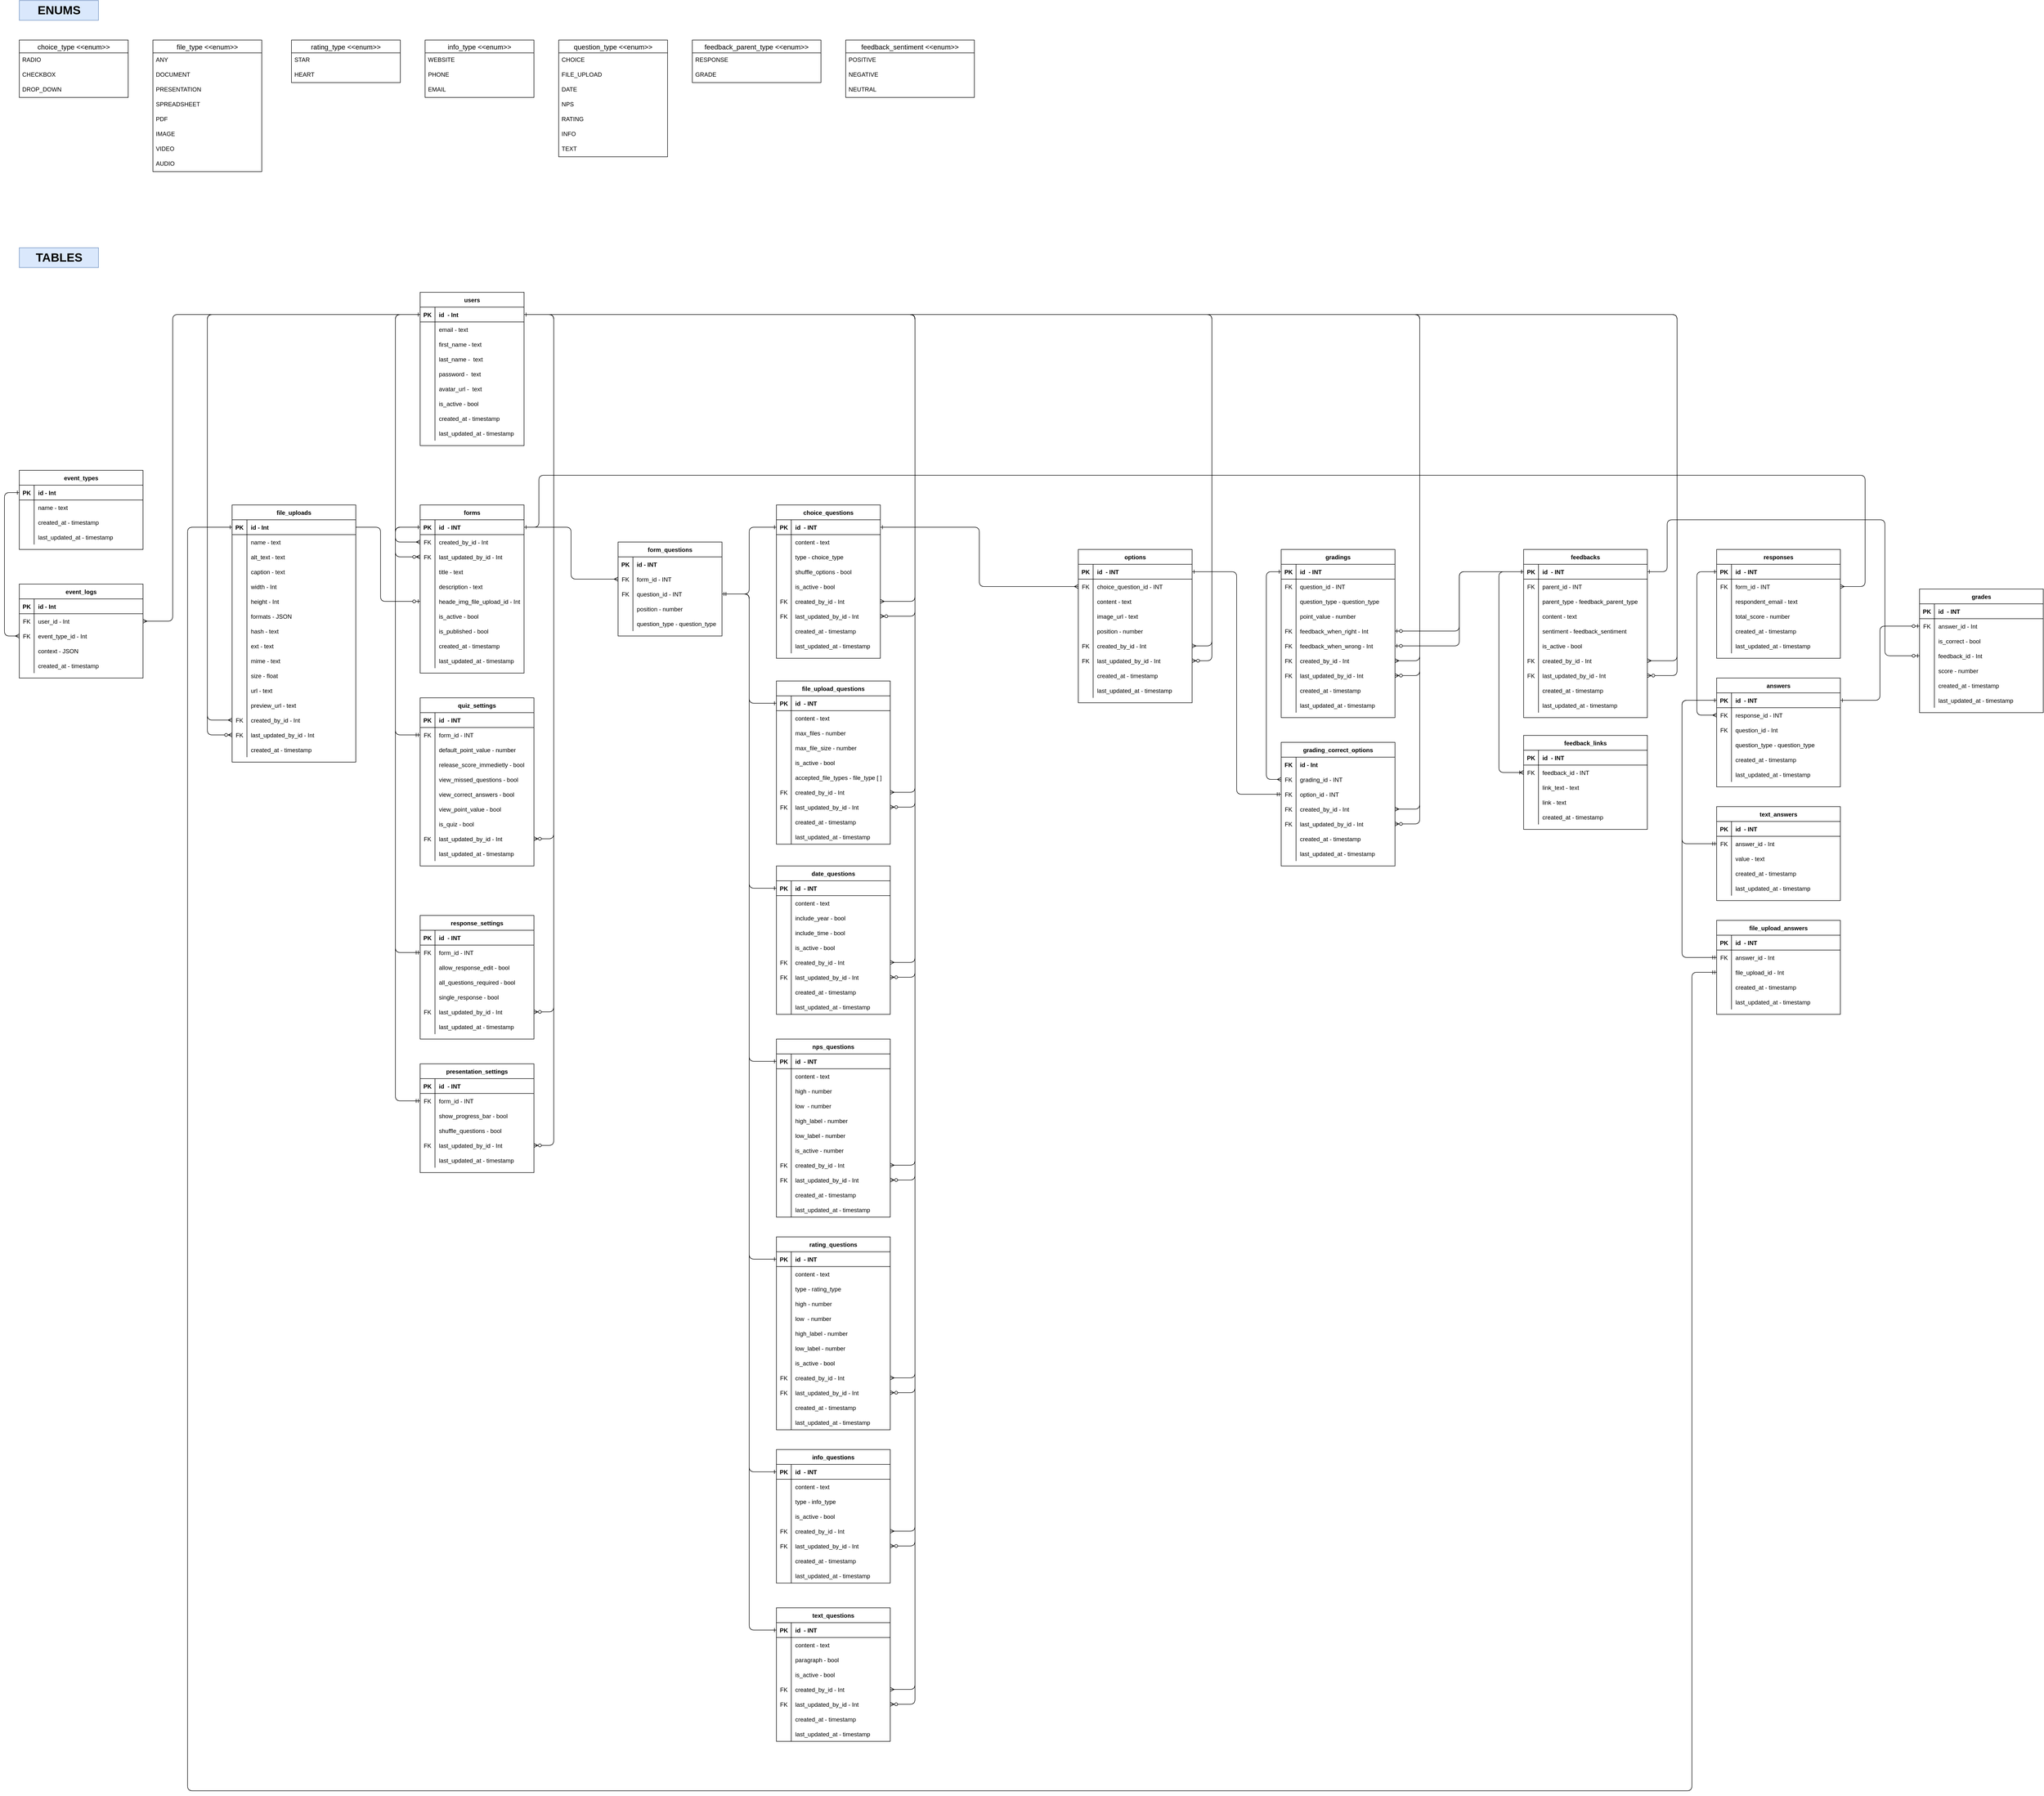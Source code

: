 <mxfile>
    <diagram id="wOuV8h-d2LtUYz8SfT_E" name="schema">
        <mxGraphModel dx="1133" dy="1033" grid="1" gridSize="10" guides="1" tooltips="1" connect="1" arrows="1" fold="1" page="0" pageScale="1" pageWidth="827" pageHeight="1169" math="0" shadow="0">
            <root>
                <mxCell id="0"/>
                <mxCell id="1" parent="0"/>
                <mxCell id="MMPVsEm79XNkxh2uf-E2-1" value="choice_type &lt;&lt;enum&gt;&gt;" style="swimlane;fontStyle=0;childLayout=stackLayout;horizontal=1;startSize=26;horizontalStack=0;resizeParent=1;resizeParentMax=0;resizeLast=0;collapsible=1;marginBottom=0;align=center;fontSize=14;" parent="1" vertex="1">
                    <mxGeometry x="130" y="10" width="220" height="116" as="geometry"/>
                </mxCell>
                <mxCell id="MMPVsEm79XNkxh2uf-E2-2" value="RADIO" style="text;strokeColor=none;fillColor=none;spacingLeft=4;spacingRight=4;overflow=hidden;rotatable=0;points=[[0,0.5],[1,0.5]];portConstraint=eastwest;fontSize=12;" parent="MMPVsEm79XNkxh2uf-E2-1" vertex="1">
                    <mxGeometry y="26" width="220" height="30" as="geometry"/>
                </mxCell>
                <mxCell id="MMPVsEm79XNkxh2uf-E2-3" value="CHECKBOX" style="text;strokeColor=none;fillColor=none;spacingLeft=4;spacingRight=4;overflow=hidden;rotatable=0;points=[[0,0.5],[1,0.5]];portConstraint=eastwest;fontSize=12;" parent="MMPVsEm79XNkxh2uf-E2-1" vertex="1">
                    <mxGeometry y="56" width="220" height="30" as="geometry"/>
                </mxCell>
                <mxCell id="MMPVsEm79XNkxh2uf-E2-4" value="DROP_DOWN" style="text;strokeColor=none;fillColor=none;spacingLeft=4;spacingRight=4;overflow=hidden;rotatable=0;points=[[0,0.5],[1,0.5]];portConstraint=eastwest;fontSize=12;" parent="MMPVsEm79XNkxh2uf-E2-1" vertex="1">
                    <mxGeometry y="86" width="220" height="30" as="geometry"/>
                </mxCell>
                <mxCell id="MMPVsEm79XNkxh2uf-E2-5" value="file_type &lt;&lt;enum&gt;&gt;" style="swimlane;fontStyle=0;childLayout=stackLayout;horizontal=1;startSize=26;horizontalStack=0;resizeParent=1;resizeParentMax=0;resizeLast=0;collapsible=1;marginBottom=0;align=center;fontSize=14;" parent="1" vertex="1">
                    <mxGeometry x="400" y="10" width="220" height="266" as="geometry"/>
                </mxCell>
                <mxCell id="MMPVsEm79XNkxh2uf-E2-6" value="ANY" style="text;strokeColor=none;fillColor=none;spacingLeft=4;spacingRight=4;overflow=hidden;rotatable=0;points=[[0,0.5],[1,0.5]];portConstraint=eastwest;fontSize=12;" parent="MMPVsEm79XNkxh2uf-E2-5" vertex="1">
                    <mxGeometry y="26" width="220" height="30" as="geometry"/>
                </mxCell>
                <mxCell id="MMPVsEm79XNkxh2uf-E2-7" value="DOCUMENT" style="text;strokeColor=none;fillColor=none;spacingLeft=4;spacingRight=4;overflow=hidden;rotatable=0;points=[[0,0.5],[1,0.5]];portConstraint=eastwest;fontSize=12;" parent="MMPVsEm79XNkxh2uf-E2-5" vertex="1">
                    <mxGeometry y="56" width="220" height="30" as="geometry"/>
                </mxCell>
                <mxCell id="MMPVsEm79XNkxh2uf-E2-8" value="PRESENTATION" style="text;strokeColor=none;fillColor=none;spacingLeft=4;spacingRight=4;overflow=hidden;rotatable=0;points=[[0,0.5],[1,0.5]];portConstraint=eastwest;fontSize=12;" parent="MMPVsEm79XNkxh2uf-E2-5" vertex="1">
                    <mxGeometry y="86" width="220" height="30" as="geometry"/>
                </mxCell>
                <mxCell id="MMPVsEm79XNkxh2uf-E2-9" value="SPREADSHEET" style="text;strokeColor=none;fillColor=none;spacingLeft=4;spacingRight=4;overflow=hidden;rotatable=0;points=[[0,0.5],[1,0.5]];portConstraint=eastwest;fontSize=12;" parent="MMPVsEm79XNkxh2uf-E2-5" vertex="1">
                    <mxGeometry y="116" width="220" height="30" as="geometry"/>
                </mxCell>
                <mxCell id="MMPVsEm79XNkxh2uf-E2-10" value="PDF" style="text;strokeColor=none;fillColor=none;spacingLeft=4;spacingRight=4;overflow=hidden;rotatable=0;points=[[0,0.5],[1,0.5]];portConstraint=eastwest;fontSize=12;" parent="MMPVsEm79XNkxh2uf-E2-5" vertex="1">
                    <mxGeometry y="146" width="220" height="30" as="geometry"/>
                </mxCell>
                <mxCell id="MMPVsEm79XNkxh2uf-E2-11" value="IMAGE" style="text;strokeColor=none;fillColor=none;spacingLeft=4;spacingRight=4;overflow=hidden;rotatable=0;points=[[0,0.5],[1,0.5]];portConstraint=eastwest;fontSize=12;" parent="MMPVsEm79XNkxh2uf-E2-5" vertex="1">
                    <mxGeometry y="176" width="220" height="30" as="geometry"/>
                </mxCell>
                <mxCell id="MMPVsEm79XNkxh2uf-E2-12" value="VIDEO" style="text;strokeColor=none;fillColor=none;spacingLeft=4;spacingRight=4;overflow=hidden;rotatable=0;points=[[0,0.5],[1,0.5]];portConstraint=eastwest;fontSize=12;" parent="MMPVsEm79XNkxh2uf-E2-5" vertex="1">
                    <mxGeometry y="206" width="220" height="30" as="geometry"/>
                </mxCell>
                <mxCell id="MMPVsEm79XNkxh2uf-E2-13" value="AUDIO" style="text;strokeColor=none;fillColor=none;spacingLeft=4;spacingRight=4;overflow=hidden;rotatable=0;points=[[0,0.5],[1,0.5]];portConstraint=eastwest;fontSize=12;" parent="MMPVsEm79XNkxh2uf-E2-5" vertex="1">
                    <mxGeometry y="236" width="220" height="30" as="geometry"/>
                </mxCell>
                <mxCell id="MMPVsEm79XNkxh2uf-E2-14" value="rating_type &lt;&lt;enum&gt;&gt;" style="swimlane;fontStyle=0;childLayout=stackLayout;horizontal=1;startSize=26;horizontalStack=0;resizeParent=1;resizeParentMax=0;resizeLast=0;collapsible=1;marginBottom=0;align=center;fontSize=14;" parent="1" vertex="1">
                    <mxGeometry x="680" y="10" width="220" height="86" as="geometry"/>
                </mxCell>
                <mxCell id="MMPVsEm79XNkxh2uf-E2-15" value="STAR" style="text;strokeColor=none;fillColor=none;spacingLeft=4;spacingRight=4;overflow=hidden;rotatable=0;points=[[0,0.5],[1,0.5]];portConstraint=eastwest;fontSize=12;" parent="MMPVsEm79XNkxh2uf-E2-14" vertex="1">
                    <mxGeometry y="26" width="220" height="30" as="geometry"/>
                </mxCell>
                <mxCell id="MMPVsEm79XNkxh2uf-E2-16" value="HEART" style="text;strokeColor=none;fillColor=none;spacingLeft=4;spacingRight=4;overflow=hidden;rotatable=0;points=[[0,0.5],[1,0.5]];portConstraint=eastwest;fontSize=12;" parent="MMPVsEm79XNkxh2uf-E2-14" vertex="1">
                    <mxGeometry y="56" width="220" height="30" as="geometry"/>
                </mxCell>
                <mxCell id="MMPVsEm79XNkxh2uf-E2-17" value="info_type &lt;&lt;enum&gt;&gt;" style="swimlane;fontStyle=0;childLayout=stackLayout;horizontal=1;startSize=26;horizontalStack=0;resizeParent=1;resizeParentMax=0;resizeLast=0;collapsible=1;marginBottom=0;align=center;fontSize=14;" parent="1" vertex="1">
                    <mxGeometry x="950" y="10" width="220" height="116" as="geometry"/>
                </mxCell>
                <mxCell id="MMPVsEm79XNkxh2uf-E2-18" value="WEBSITE" style="text;strokeColor=none;fillColor=none;spacingLeft=4;spacingRight=4;overflow=hidden;rotatable=0;points=[[0,0.5],[1,0.5]];portConstraint=eastwest;fontSize=12;" parent="MMPVsEm79XNkxh2uf-E2-17" vertex="1">
                    <mxGeometry y="26" width="220" height="30" as="geometry"/>
                </mxCell>
                <mxCell id="MMPVsEm79XNkxh2uf-E2-19" value="PHONE" style="text;strokeColor=none;fillColor=none;spacingLeft=4;spacingRight=4;overflow=hidden;rotatable=0;points=[[0,0.5],[1,0.5]];portConstraint=eastwest;fontSize=12;" parent="MMPVsEm79XNkxh2uf-E2-17" vertex="1">
                    <mxGeometry y="56" width="220" height="30" as="geometry"/>
                </mxCell>
                <mxCell id="MMPVsEm79XNkxh2uf-E2-20" value="EMAIL" style="text;strokeColor=none;fillColor=none;spacingLeft=4;spacingRight=4;overflow=hidden;rotatable=0;points=[[0,0.5],[1,0.5]];portConstraint=eastwest;fontSize=12;" parent="MMPVsEm79XNkxh2uf-E2-17" vertex="1">
                    <mxGeometry y="86" width="220" height="30" as="geometry"/>
                </mxCell>
                <mxCell id="MMPVsEm79XNkxh2uf-E2-21" value="question_type &lt;&lt;enum&gt;&gt;" style="swimlane;fontStyle=0;childLayout=stackLayout;horizontal=1;startSize=26;horizontalStack=0;resizeParent=1;resizeParentMax=0;resizeLast=0;collapsible=1;marginBottom=0;align=center;fontSize=14;" parent="1" vertex="1">
                    <mxGeometry x="1220" y="10" width="220" height="236" as="geometry"/>
                </mxCell>
                <mxCell id="MMPVsEm79XNkxh2uf-E2-22" value="CHOICE" style="text;strokeColor=none;fillColor=none;spacingLeft=4;spacingRight=4;overflow=hidden;rotatable=0;points=[[0,0.5],[1,0.5]];portConstraint=eastwest;fontSize=12;" parent="MMPVsEm79XNkxh2uf-E2-21" vertex="1">
                    <mxGeometry y="26" width="220" height="30" as="geometry"/>
                </mxCell>
                <mxCell id="MMPVsEm79XNkxh2uf-E2-23" value="FILE_UPLOAD" style="text;strokeColor=none;fillColor=none;spacingLeft=4;spacingRight=4;overflow=hidden;rotatable=0;points=[[0,0.5],[1,0.5]];portConstraint=eastwest;fontSize=12;" parent="MMPVsEm79XNkxh2uf-E2-21" vertex="1">
                    <mxGeometry y="56" width="220" height="30" as="geometry"/>
                </mxCell>
                <mxCell id="MMPVsEm79XNkxh2uf-E2-24" value="DATE" style="text;strokeColor=none;fillColor=none;spacingLeft=4;spacingRight=4;overflow=hidden;rotatable=0;points=[[0,0.5],[1,0.5]];portConstraint=eastwest;fontSize=12;" parent="MMPVsEm79XNkxh2uf-E2-21" vertex="1">
                    <mxGeometry y="86" width="220" height="30" as="geometry"/>
                </mxCell>
                <mxCell id="MMPVsEm79XNkxh2uf-E2-25" value="NPS" style="text;strokeColor=none;fillColor=none;spacingLeft=4;spacingRight=4;overflow=hidden;rotatable=0;points=[[0,0.5],[1,0.5]];portConstraint=eastwest;fontSize=12;" parent="MMPVsEm79XNkxh2uf-E2-21" vertex="1">
                    <mxGeometry y="116" width="220" height="30" as="geometry"/>
                </mxCell>
                <mxCell id="MMPVsEm79XNkxh2uf-E2-26" value="RATING" style="text;strokeColor=none;fillColor=none;spacingLeft=4;spacingRight=4;overflow=hidden;rotatable=0;points=[[0,0.5],[1,0.5]];portConstraint=eastwest;fontSize=12;" parent="MMPVsEm79XNkxh2uf-E2-21" vertex="1">
                    <mxGeometry y="146" width="220" height="30" as="geometry"/>
                </mxCell>
                <mxCell id="MMPVsEm79XNkxh2uf-E2-27" value="INFO" style="text;strokeColor=none;fillColor=none;spacingLeft=4;spacingRight=4;overflow=hidden;rotatable=0;points=[[0,0.5],[1,0.5]];portConstraint=eastwest;fontSize=12;" parent="MMPVsEm79XNkxh2uf-E2-21" vertex="1">
                    <mxGeometry y="176" width="220" height="30" as="geometry"/>
                </mxCell>
                <mxCell id="MMPVsEm79XNkxh2uf-E2-28" value="TEXT" style="text;strokeColor=none;fillColor=none;spacingLeft=4;spacingRight=4;overflow=hidden;rotatable=0;points=[[0,0.5],[1,0.5]];portConstraint=eastwest;fontSize=12;" parent="MMPVsEm79XNkxh2uf-E2-21" vertex="1">
                    <mxGeometry y="206" width="220" height="30" as="geometry"/>
                </mxCell>
                <mxCell id="MMPVsEm79XNkxh2uf-E2-29" value="feedback_parent_type &lt;&lt;enum&gt;&gt;" style="swimlane;fontStyle=0;childLayout=stackLayout;horizontal=1;startSize=26;horizontalStack=0;resizeParent=1;resizeParentMax=0;resizeLast=0;collapsible=1;marginBottom=0;align=center;fontSize=14;" parent="1" vertex="1">
                    <mxGeometry x="1490" y="10" width="260" height="86" as="geometry"/>
                </mxCell>
                <mxCell id="MMPVsEm79XNkxh2uf-E2-30" value="RESPONSE" style="text;strokeColor=none;fillColor=none;spacingLeft=4;spacingRight=4;overflow=hidden;rotatable=0;points=[[0,0.5],[1,0.5]];portConstraint=eastwest;fontSize=12;" parent="MMPVsEm79XNkxh2uf-E2-29" vertex="1">
                    <mxGeometry y="26" width="260" height="30" as="geometry"/>
                </mxCell>
                <mxCell id="MMPVsEm79XNkxh2uf-E2-31" value="GRADE" style="text;strokeColor=none;fillColor=none;spacingLeft=4;spacingRight=4;overflow=hidden;rotatable=0;points=[[0,0.5],[1,0.5]];portConstraint=eastwest;fontSize=12;" parent="MMPVsEm79XNkxh2uf-E2-29" vertex="1">
                    <mxGeometry y="56" width="260" height="30" as="geometry"/>
                </mxCell>
                <mxCell id="MMPVsEm79XNkxh2uf-E2-32" value="feedback_sentiment &lt;&lt;enum&gt;&gt;" style="swimlane;fontStyle=0;childLayout=stackLayout;horizontal=1;startSize=26;horizontalStack=0;resizeParent=1;resizeParentMax=0;resizeLast=0;collapsible=1;marginBottom=0;align=center;fontSize=14;" parent="1" vertex="1">
                    <mxGeometry x="1800" y="10" width="260" height="116" as="geometry"/>
                </mxCell>
                <mxCell id="MMPVsEm79XNkxh2uf-E2-33" value="POSITIVE" style="text;strokeColor=none;fillColor=none;spacingLeft=4;spacingRight=4;overflow=hidden;rotatable=0;points=[[0,0.5],[1,0.5]];portConstraint=eastwest;fontSize=12;" parent="MMPVsEm79XNkxh2uf-E2-32" vertex="1">
                    <mxGeometry y="26" width="260" height="30" as="geometry"/>
                </mxCell>
                <mxCell id="MMPVsEm79XNkxh2uf-E2-34" value="NEGATIVE" style="text;strokeColor=none;fillColor=none;spacingLeft=4;spacingRight=4;overflow=hidden;rotatable=0;points=[[0,0.5],[1,0.5]];portConstraint=eastwest;fontSize=12;" parent="MMPVsEm79XNkxh2uf-E2-32" vertex="1">
                    <mxGeometry y="56" width="260" height="30" as="geometry"/>
                </mxCell>
                <mxCell id="MMPVsEm79XNkxh2uf-E2-35" value="NEUTRAL" style="text;strokeColor=none;fillColor=none;spacingLeft=4;spacingRight=4;overflow=hidden;rotatable=0;points=[[0,0.5],[1,0.5]];portConstraint=eastwest;fontSize=12;" parent="MMPVsEm79XNkxh2uf-E2-32" vertex="1">
                    <mxGeometry y="86" width="260" height="30" as="geometry"/>
                </mxCell>
                <mxCell id="MMPVsEm79XNkxh2uf-E2-36" value="ENUMS" style="text;strokeColor=#6c8ebf;fillColor=#dae8fc;html=1;fontSize=24;fontStyle=1;verticalAlign=middle;align=center;" parent="1" vertex="1">
                    <mxGeometry x="130" y="-70" width="160" height="40" as="geometry"/>
                </mxCell>
                <mxCell id="POY7g5SS4caQbN6-3yxZ-1" value="users" style="shape=table;startSize=30;container=1;collapsible=1;childLayout=tableLayout;fixedRows=1;rowLines=0;fontStyle=1;align=center;resizeLast=1;" parent="1" vertex="1">
                    <mxGeometry x="940" y="520" width="210" height="310" as="geometry"/>
                </mxCell>
                <mxCell id="POY7g5SS4caQbN6-3yxZ-2" value="" style="shape=partialRectangle;collapsible=0;dropTarget=0;pointerEvents=0;fillColor=none;top=0;left=0;bottom=1;right=0;points=[[0,0.5],[1,0.5]];portConstraint=eastwest;" parent="POY7g5SS4caQbN6-3yxZ-1" vertex="1">
                    <mxGeometry y="30" width="210" height="30" as="geometry"/>
                </mxCell>
                <mxCell id="POY7g5SS4caQbN6-3yxZ-3" value="PK" style="shape=partialRectangle;connectable=0;fillColor=none;top=0;left=0;bottom=0;right=0;fontStyle=1;overflow=hidden;" parent="POY7g5SS4caQbN6-3yxZ-2" vertex="1">
                    <mxGeometry width="30" height="30" as="geometry">
                        <mxRectangle width="30" height="30" as="alternateBounds"/>
                    </mxGeometry>
                </mxCell>
                <mxCell id="POY7g5SS4caQbN6-3yxZ-4" value="id  - Int" style="shape=partialRectangle;connectable=0;fillColor=none;top=0;left=0;bottom=0;right=0;align=left;spacingLeft=6;fontStyle=1;overflow=hidden;" parent="POY7g5SS4caQbN6-3yxZ-2" vertex="1">
                    <mxGeometry x="30" width="180" height="30" as="geometry">
                        <mxRectangle width="180" height="30" as="alternateBounds"/>
                    </mxGeometry>
                </mxCell>
                <mxCell id="POY7g5SS4caQbN6-3yxZ-5" value="" style="shape=partialRectangle;collapsible=0;dropTarget=0;pointerEvents=0;fillColor=none;top=0;left=0;bottom=0;right=0;points=[[0,0.5],[1,0.5]];portConstraint=eastwest;" parent="POY7g5SS4caQbN6-3yxZ-1" vertex="1">
                    <mxGeometry y="60" width="210" height="30" as="geometry"/>
                </mxCell>
                <mxCell id="POY7g5SS4caQbN6-3yxZ-6" value="" style="shape=partialRectangle;connectable=0;fillColor=none;top=0;left=0;bottom=0;right=0;editable=1;overflow=hidden;" parent="POY7g5SS4caQbN6-3yxZ-5" vertex="1">
                    <mxGeometry width="30" height="30" as="geometry">
                        <mxRectangle width="30" height="30" as="alternateBounds"/>
                    </mxGeometry>
                </mxCell>
                <mxCell id="POY7g5SS4caQbN6-3yxZ-7" value="email - text" style="shape=partialRectangle;connectable=0;fillColor=none;top=0;left=0;bottom=0;right=0;align=left;spacingLeft=6;overflow=hidden;" parent="POY7g5SS4caQbN6-3yxZ-5" vertex="1">
                    <mxGeometry x="30" width="180" height="30" as="geometry">
                        <mxRectangle width="180" height="30" as="alternateBounds"/>
                    </mxGeometry>
                </mxCell>
                <mxCell id="POY7g5SS4caQbN6-3yxZ-8" value="" style="shape=partialRectangle;collapsible=0;dropTarget=0;pointerEvents=0;fillColor=none;top=0;left=0;bottom=0;right=0;points=[[0,0.5],[1,0.5]];portConstraint=eastwest;" parent="POY7g5SS4caQbN6-3yxZ-1" vertex="1">
                    <mxGeometry y="90" width="210" height="30" as="geometry"/>
                </mxCell>
                <mxCell id="POY7g5SS4caQbN6-3yxZ-9" value="" style="shape=partialRectangle;connectable=0;fillColor=none;top=0;left=0;bottom=0;right=0;editable=1;overflow=hidden;" parent="POY7g5SS4caQbN6-3yxZ-8" vertex="1">
                    <mxGeometry width="30" height="30" as="geometry">
                        <mxRectangle width="30" height="30" as="alternateBounds"/>
                    </mxGeometry>
                </mxCell>
                <mxCell id="POY7g5SS4caQbN6-3yxZ-10" value="first_name - text" style="shape=partialRectangle;connectable=0;fillColor=none;top=0;left=0;bottom=0;right=0;align=left;spacingLeft=6;overflow=hidden;" parent="POY7g5SS4caQbN6-3yxZ-8" vertex="1">
                    <mxGeometry x="30" width="180" height="30" as="geometry">
                        <mxRectangle width="180" height="30" as="alternateBounds"/>
                    </mxGeometry>
                </mxCell>
                <mxCell id="POY7g5SS4caQbN6-3yxZ-11" value="" style="shape=partialRectangle;collapsible=0;dropTarget=0;pointerEvents=0;fillColor=none;top=0;left=0;bottom=0;right=0;points=[[0,0.5],[1,0.5]];portConstraint=eastwest;" parent="POY7g5SS4caQbN6-3yxZ-1" vertex="1">
                    <mxGeometry y="120" width="210" height="30" as="geometry"/>
                </mxCell>
                <mxCell id="POY7g5SS4caQbN6-3yxZ-12" value="" style="shape=partialRectangle;connectable=0;fillColor=none;top=0;left=0;bottom=0;right=0;editable=1;overflow=hidden;" parent="POY7g5SS4caQbN6-3yxZ-11" vertex="1">
                    <mxGeometry width="30" height="30" as="geometry">
                        <mxRectangle width="30" height="30" as="alternateBounds"/>
                    </mxGeometry>
                </mxCell>
                <mxCell id="POY7g5SS4caQbN6-3yxZ-13" value="last_name -  text" style="shape=partialRectangle;connectable=0;fillColor=none;top=0;left=0;bottom=0;right=0;align=left;spacingLeft=6;overflow=hidden;" parent="POY7g5SS4caQbN6-3yxZ-11" vertex="1">
                    <mxGeometry x="30" width="180" height="30" as="geometry">
                        <mxRectangle width="180" height="30" as="alternateBounds"/>
                    </mxGeometry>
                </mxCell>
                <mxCell id="POY7g5SS4caQbN6-3yxZ-14" value="" style="shape=partialRectangle;collapsible=0;dropTarget=0;pointerEvents=0;fillColor=none;top=0;left=0;bottom=0;right=0;points=[[0,0.5],[1,0.5]];portConstraint=eastwest;" parent="POY7g5SS4caQbN6-3yxZ-1" vertex="1">
                    <mxGeometry y="150" width="210" height="30" as="geometry"/>
                </mxCell>
                <mxCell id="POY7g5SS4caQbN6-3yxZ-15" value="" style="shape=partialRectangle;connectable=0;fillColor=none;top=0;left=0;bottom=0;right=0;editable=1;overflow=hidden;" parent="POY7g5SS4caQbN6-3yxZ-14" vertex="1">
                    <mxGeometry width="30" height="30" as="geometry">
                        <mxRectangle width="30" height="30" as="alternateBounds"/>
                    </mxGeometry>
                </mxCell>
                <mxCell id="POY7g5SS4caQbN6-3yxZ-16" value="password -  text" style="shape=partialRectangle;connectable=0;fillColor=none;top=0;left=0;bottom=0;right=0;align=left;spacingLeft=6;overflow=hidden;" parent="POY7g5SS4caQbN6-3yxZ-14" vertex="1">
                    <mxGeometry x="30" width="180" height="30" as="geometry">
                        <mxRectangle width="180" height="30" as="alternateBounds"/>
                    </mxGeometry>
                </mxCell>
                <mxCell id="POY7g5SS4caQbN6-3yxZ-17" value="" style="shape=partialRectangle;collapsible=0;dropTarget=0;pointerEvents=0;fillColor=none;top=0;left=0;bottom=0;right=0;points=[[0,0.5],[1,0.5]];portConstraint=eastwest;" parent="POY7g5SS4caQbN6-3yxZ-1" vertex="1">
                    <mxGeometry y="180" width="210" height="30" as="geometry"/>
                </mxCell>
                <mxCell id="POY7g5SS4caQbN6-3yxZ-18" value="" style="shape=partialRectangle;connectable=0;fillColor=none;top=0;left=0;bottom=0;right=0;editable=1;overflow=hidden;" parent="POY7g5SS4caQbN6-3yxZ-17" vertex="1">
                    <mxGeometry width="30" height="30" as="geometry">
                        <mxRectangle width="30" height="30" as="alternateBounds"/>
                    </mxGeometry>
                </mxCell>
                <mxCell id="POY7g5SS4caQbN6-3yxZ-19" value="avatar_url -  text" style="shape=partialRectangle;connectable=0;fillColor=none;top=0;left=0;bottom=0;right=0;align=left;spacingLeft=6;overflow=hidden;" parent="POY7g5SS4caQbN6-3yxZ-17" vertex="1">
                    <mxGeometry x="30" width="180" height="30" as="geometry">
                        <mxRectangle width="180" height="30" as="alternateBounds"/>
                    </mxGeometry>
                </mxCell>
                <mxCell id="POY7g5SS4caQbN6-3yxZ-20" value="" style="shape=partialRectangle;collapsible=0;dropTarget=0;pointerEvents=0;fillColor=none;top=0;left=0;bottom=0;right=0;points=[[0,0.5],[1,0.5]];portConstraint=eastwest;" parent="POY7g5SS4caQbN6-3yxZ-1" vertex="1">
                    <mxGeometry y="210" width="210" height="30" as="geometry"/>
                </mxCell>
                <mxCell id="POY7g5SS4caQbN6-3yxZ-21" value="" style="shape=partialRectangle;connectable=0;fillColor=none;top=0;left=0;bottom=0;right=0;editable=1;overflow=hidden;" parent="POY7g5SS4caQbN6-3yxZ-20" vertex="1">
                    <mxGeometry width="30" height="30" as="geometry">
                        <mxRectangle width="30" height="30" as="alternateBounds"/>
                    </mxGeometry>
                </mxCell>
                <mxCell id="POY7g5SS4caQbN6-3yxZ-22" value="is_active - bool" style="shape=partialRectangle;connectable=0;fillColor=none;top=0;left=0;bottom=0;right=0;align=left;spacingLeft=6;overflow=hidden;" parent="POY7g5SS4caQbN6-3yxZ-20" vertex="1">
                    <mxGeometry x="30" width="180" height="30" as="geometry">
                        <mxRectangle width="180" height="30" as="alternateBounds"/>
                    </mxGeometry>
                </mxCell>
                <mxCell id="POY7g5SS4caQbN6-3yxZ-23" value="" style="shape=partialRectangle;collapsible=0;dropTarget=0;pointerEvents=0;fillColor=none;top=0;left=0;bottom=0;right=0;points=[[0,0.5],[1,0.5]];portConstraint=eastwest;" parent="POY7g5SS4caQbN6-3yxZ-1" vertex="1">
                    <mxGeometry y="240" width="210" height="30" as="geometry"/>
                </mxCell>
                <mxCell id="POY7g5SS4caQbN6-3yxZ-24" value="" style="shape=partialRectangle;connectable=0;fillColor=none;top=0;left=0;bottom=0;right=0;editable=1;overflow=hidden;" parent="POY7g5SS4caQbN6-3yxZ-23" vertex="1">
                    <mxGeometry width="30" height="30" as="geometry">
                        <mxRectangle width="30" height="30" as="alternateBounds"/>
                    </mxGeometry>
                </mxCell>
                <mxCell id="POY7g5SS4caQbN6-3yxZ-25" value="created_at - timestamp" style="shape=partialRectangle;connectable=0;fillColor=none;top=0;left=0;bottom=0;right=0;align=left;spacingLeft=6;overflow=hidden;" parent="POY7g5SS4caQbN6-3yxZ-23" vertex="1">
                    <mxGeometry x="30" width="180" height="30" as="geometry">
                        <mxRectangle width="180" height="30" as="alternateBounds"/>
                    </mxGeometry>
                </mxCell>
                <mxCell id="POY7g5SS4caQbN6-3yxZ-26" value="" style="shape=partialRectangle;collapsible=0;dropTarget=0;pointerEvents=0;fillColor=none;top=0;left=0;bottom=0;right=0;points=[[0,0.5],[1,0.5]];portConstraint=eastwest;" parent="POY7g5SS4caQbN6-3yxZ-1" vertex="1">
                    <mxGeometry y="270" width="210" height="30" as="geometry"/>
                </mxCell>
                <mxCell id="POY7g5SS4caQbN6-3yxZ-27" value="" style="shape=partialRectangle;connectable=0;fillColor=none;top=0;left=0;bottom=0;right=0;editable=1;overflow=hidden;" parent="POY7g5SS4caQbN6-3yxZ-26" vertex="1">
                    <mxGeometry width="30" height="30" as="geometry">
                        <mxRectangle width="30" height="30" as="alternateBounds"/>
                    </mxGeometry>
                </mxCell>
                <mxCell id="POY7g5SS4caQbN6-3yxZ-28" value="last_updated_at - timestamp" style="shape=partialRectangle;connectable=0;fillColor=none;top=0;left=0;bottom=0;right=0;align=left;spacingLeft=6;overflow=hidden;" parent="POY7g5SS4caQbN6-3yxZ-26" vertex="1">
                    <mxGeometry x="30" width="180" height="30" as="geometry">
                        <mxRectangle width="180" height="30" as="alternateBounds"/>
                    </mxGeometry>
                </mxCell>
                <mxCell id="CMaD_0jGmw9d0ttIUuDd-1" value="TABLES" style="text;strokeColor=#6c8ebf;fillColor=#dae8fc;html=1;fontSize=24;fontStyle=1;verticalAlign=middle;align=center;" parent="1" vertex="1">
                    <mxGeometry x="130" y="430" width="160" height="40" as="geometry"/>
                </mxCell>
                <mxCell id="u7HK6PpyVuzB8tCPIXxH-1" value="forms" style="shape=table;startSize=30;container=1;collapsible=1;childLayout=tableLayout;fixedRows=1;rowLines=0;fontStyle=1;align=center;resizeLast=1;" parent="1" vertex="1">
                    <mxGeometry x="940" y="950" width="210" height="340" as="geometry"/>
                </mxCell>
                <mxCell id="u7HK6PpyVuzB8tCPIXxH-2" value="" style="shape=partialRectangle;collapsible=0;dropTarget=0;pointerEvents=0;fillColor=none;top=0;left=0;bottom=1;right=0;points=[[0,0.5],[1,0.5]];portConstraint=eastwest;" parent="u7HK6PpyVuzB8tCPIXxH-1" vertex="1">
                    <mxGeometry y="30" width="210" height="30" as="geometry"/>
                </mxCell>
                <mxCell id="u7HK6PpyVuzB8tCPIXxH-3" value="PK" style="shape=partialRectangle;connectable=0;fillColor=none;top=0;left=0;bottom=0;right=0;fontStyle=1;overflow=hidden;" parent="u7HK6PpyVuzB8tCPIXxH-2" vertex="1">
                    <mxGeometry width="30" height="30" as="geometry">
                        <mxRectangle width="30" height="30" as="alternateBounds"/>
                    </mxGeometry>
                </mxCell>
                <mxCell id="u7HK6PpyVuzB8tCPIXxH-4" value="id  - INT" style="shape=partialRectangle;connectable=0;fillColor=none;top=0;left=0;bottom=0;right=0;align=left;spacingLeft=6;fontStyle=1;overflow=hidden;" parent="u7HK6PpyVuzB8tCPIXxH-2" vertex="1">
                    <mxGeometry x="30" width="180" height="30" as="geometry">
                        <mxRectangle width="180" height="30" as="alternateBounds"/>
                    </mxGeometry>
                </mxCell>
                <mxCell id="u7HK6PpyVuzB8tCPIXxH-5" value="" style="shape=partialRectangle;collapsible=0;dropTarget=0;pointerEvents=0;fillColor=none;top=0;left=0;bottom=0;right=0;points=[[0,0.5],[1,0.5]];portConstraint=eastwest;" parent="u7HK6PpyVuzB8tCPIXxH-1" vertex="1">
                    <mxGeometry y="60" width="210" height="30" as="geometry"/>
                </mxCell>
                <mxCell id="u7HK6PpyVuzB8tCPIXxH-6" value="FK" style="shape=partialRectangle;connectable=0;fillColor=none;top=0;left=0;bottom=0;right=0;editable=1;overflow=hidden;" parent="u7HK6PpyVuzB8tCPIXxH-5" vertex="1">
                    <mxGeometry width="30" height="30" as="geometry">
                        <mxRectangle width="30" height="30" as="alternateBounds"/>
                    </mxGeometry>
                </mxCell>
                <mxCell id="u7HK6PpyVuzB8tCPIXxH-7" value="created_by_id - Int" style="shape=partialRectangle;connectable=0;fillColor=none;top=0;left=0;bottom=0;right=0;align=left;spacingLeft=6;overflow=hidden;" parent="u7HK6PpyVuzB8tCPIXxH-5" vertex="1">
                    <mxGeometry x="30" width="180" height="30" as="geometry">
                        <mxRectangle width="180" height="30" as="alternateBounds"/>
                    </mxGeometry>
                </mxCell>
                <mxCell id="u7HK6PpyVuzB8tCPIXxH-8" value="" style="shape=partialRectangle;collapsible=0;dropTarget=0;pointerEvents=0;fillColor=none;top=0;left=0;bottom=0;right=0;points=[[0,0.5],[1,0.5]];portConstraint=eastwest;" parent="u7HK6PpyVuzB8tCPIXxH-1" vertex="1">
                    <mxGeometry y="90" width="210" height="30" as="geometry"/>
                </mxCell>
                <mxCell id="u7HK6PpyVuzB8tCPIXxH-9" value="FK" style="shape=partialRectangle;connectable=0;fillColor=none;top=0;left=0;bottom=0;right=0;editable=1;overflow=hidden;" parent="u7HK6PpyVuzB8tCPIXxH-8" vertex="1">
                    <mxGeometry width="30" height="30" as="geometry">
                        <mxRectangle width="30" height="30" as="alternateBounds"/>
                    </mxGeometry>
                </mxCell>
                <mxCell id="u7HK6PpyVuzB8tCPIXxH-10" value="last_updated_by_id - Int" style="shape=partialRectangle;connectable=0;fillColor=none;top=0;left=0;bottom=0;right=0;align=left;spacingLeft=6;overflow=hidden;" parent="u7HK6PpyVuzB8tCPIXxH-8" vertex="1">
                    <mxGeometry x="30" width="180" height="30" as="geometry">
                        <mxRectangle width="180" height="30" as="alternateBounds"/>
                    </mxGeometry>
                </mxCell>
                <mxCell id="u7HK6PpyVuzB8tCPIXxH-11" value="" style="shape=partialRectangle;collapsible=0;dropTarget=0;pointerEvents=0;fillColor=none;top=0;left=0;bottom=0;right=0;points=[[0,0.5],[1,0.5]];portConstraint=eastwest;" parent="u7HK6PpyVuzB8tCPIXxH-1" vertex="1">
                    <mxGeometry y="120" width="210" height="30" as="geometry"/>
                </mxCell>
                <mxCell id="u7HK6PpyVuzB8tCPIXxH-12" value="" style="shape=partialRectangle;connectable=0;fillColor=none;top=0;left=0;bottom=0;right=0;editable=1;overflow=hidden;" parent="u7HK6PpyVuzB8tCPIXxH-11" vertex="1">
                    <mxGeometry width="30" height="30" as="geometry">
                        <mxRectangle width="30" height="30" as="alternateBounds"/>
                    </mxGeometry>
                </mxCell>
                <mxCell id="u7HK6PpyVuzB8tCPIXxH-13" value="title - text" style="shape=partialRectangle;connectable=0;fillColor=none;top=0;left=0;bottom=0;right=0;align=left;spacingLeft=6;overflow=hidden;" parent="u7HK6PpyVuzB8tCPIXxH-11" vertex="1">
                    <mxGeometry x="30" width="180" height="30" as="geometry">
                        <mxRectangle width="180" height="30" as="alternateBounds"/>
                    </mxGeometry>
                </mxCell>
                <mxCell id="u7HK6PpyVuzB8tCPIXxH-114" value="" style="shape=partialRectangle;collapsible=0;dropTarget=0;pointerEvents=0;fillColor=none;top=0;left=0;bottom=0;right=0;points=[[0,0.5],[1,0.5]];portConstraint=eastwest;" parent="u7HK6PpyVuzB8tCPIXxH-1" vertex="1">
                    <mxGeometry y="150" width="210" height="30" as="geometry"/>
                </mxCell>
                <mxCell id="u7HK6PpyVuzB8tCPIXxH-115" value="" style="shape=partialRectangle;connectable=0;fillColor=none;top=0;left=0;bottom=0;right=0;editable=1;overflow=hidden;" parent="u7HK6PpyVuzB8tCPIXxH-114" vertex="1">
                    <mxGeometry width="30" height="30" as="geometry">
                        <mxRectangle width="30" height="30" as="alternateBounds"/>
                    </mxGeometry>
                </mxCell>
                <mxCell id="u7HK6PpyVuzB8tCPIXxH-116" value="description - text" style="shape=partialRectangle;connectable=0;fillColor=none;top=0;left=0;bottom=0;right=0;align=left;spacingLeft=6;overflow=hidden;" parent="u7HK6PpyVuzB8tCPIXxH-114" vertex="1">
                    <mxGeometry x="30" width="180" height="30" as="geometry">
                        <mxRectangle width="180" height="30" as="alternateBounds"/>
                    </mxGeometry>
                </mxCell>
                <mxCell id="u7HK6PpyVuzB8tCPIXxH-14" value="" style="shape=partialRectangle;collapsible=0;dropTarget=0;pointerEvents=0;fillColor=none;top=0;left=0;bottom=0;right=0;points=[[0,0.5],[1,0.5]];portConstraint=eastwest;" parent="u7HK6PpyVuzB8tCPIXxH-1" vertex="1">
                    <mxGeometry y="180" width="210" height="30" as="geometry"/>
                </mxCell>
                <mxCell id="u7HK6PpyVuzB8tCPIXxH-15" value="" style="shape=partialRectangle;connectable=0;fillColor=none;top=0;left=0;bottom=0;right=0;editable=1;overflow=hidden;" parent="u7HK6PpyVuzB8tCPIXxH-14" vertex="1">
                    <mxGeometry width="30" height="30" as="geometry">
                        <mxRectangle width="30" height="30" as="alternateBounds"/>
                    </mxGeometry>
                </mxCell>
                <mxCell id="u7HK6PpyVuzB8tCPIXxH-16" value="heade_img_file_upload_id - Int" style="shape=partialRectangle;connectable=0;fillColor=none;top=0;left=0;bottom=0;right=0;align=left;spacingLeft=6;overflow=hidden;" parent="u7HK6PpyVuzB8tCPIXxH-14" vertex="1">
                    <mxGeometry x="30" width="180" height="30" as="geometry">
                        <mxRectangle width="180" height="30" as="alternateBounds"/>
                    </mxGeometry>
                </mxCell>
                <mxCell id="u7HK6PpyVuzB8tCPIXxH-17" value="" style="shape=partialRectangle;collapsible=0;dropTarget=0;pointerEvents=0;fillColor=none;top=0;left=0;bottom=0;right=0;points=[[0,0.5],[1,0.5]];portConstraint=eastwest;" parent="u7HK6PpyVuzB8tCPIXxH-1" vertex="1">
                    <mxGeometry y="210" width="210" height="30" as="geometry"/>
                </mxCell>
                <mxCell id="u7HK6PpyVuzB8tCPIXxH-18" value="" style="shape=partialRectangle;connectable=0;fillColor=none;top=0;left=0;bottom=0;right=0;editable=1;overflow=hidden;" parent="u7HK6PpyVuzB8tCPIXxH-17" vertex="1">
                    <mxGeometry width="30" height="30" as="geometry">
                        <mxRectangle width="30" height="30" as="alternateBounds"/>
                    </mxGeometry>
                </mxCell>
                <mxCell id="u7HK6PpyVuzB8tCPIXxH-19" value="is_active - bool" style="shape=partialRectangle;connectable=0;fillColor=none;top=0;left=0;bottom=0;right=0;align=left;spacingLeft=6;overflow=hidden;" parent="u7HK6PpyVuzB8tCPIXxH-17" vertex="1">
                    <mxGeometry x="30" width="180" height="30" as="geometry">
                        <mxRectangle width="180" height="30" as="alternateBounds"/>
                    </mxGeometry>
                </mxCell>
                <mxCell id="5" value="" style="shape=partialRectangle;collapsible=0;dropTarget=0;pointerEvents=0;fillColor=none;top=0;left=0;bottom=0;right=0;points=[[0,0.5],[1,0.5]];portConstraint=eastwest;" parent="u7HK6PpyVuzB8tCPIXxH-1" vertex="1">
                    <mxGeometry y="240" width="210" height="30" as="geometry"/>
                </mxCell>
                <mxCell id="6" value="" style="shape=partialRectangle;connectable=0;fillColor=none;top=0;left=0;bottom=0;right=0;editable=1;overflow=hidden;" parent="5" vertex="1">
                    <mxGeometry width="30" height="30" as="geometry">
                        <mxRectangle width="30" height="30" as="alternateBounds"/>
                    </mxGeometry>
                </mxCell>
                <mxCell id="7" value="is_published - bool" style="shape=partialRectangle;connectable=0;fillColor=none;top=0;left=0;bottom=0;right=0;align=left;spacingLeft=6;overflow=hidden;" parent="5" vertex="1">
                    <mxGeometry x="30" width="180" height="30" as="geometry">
                        <mxRectangle width="180" height="30" as="alternateBounds"/>
                    </mxGeometry>
                </mxCell>
                <mxCell id="u7HK6PpyVuzB8tCPIXxH-23" value="" style="shape=partialRectangle;collapsible=0;dropTarget=0;pointerEvents=0;fillColor=none;top=0;left=0;bottom=0;right=0;points=[[0,0.5],[1,0.5]];portConstraint=eastwest;" parent="u7HK6PpyVuzB8tCPIXxH-1" vertex="1">
                    <mxGeometry y="270" width="210" height="30" as="geometry"/>
                </mxCell>
                <mxCell id="u7HK6PpyVuzB8tCPIXxH-24" value="" style="shape=partialRectangle;connectable=0;fillColor=none;top=0;left=0;bottom=0;right=0;editable=1;overflow=hidden;" parent="u7HK6PpyVuzB8tCPIXxH-23" vertex="1">
                    <mxGeometry width="30" height="30" as="geometry">
                        <mxRectangle width="30" height="30" as="alternateBounds"/>
                    </mxGeometry>
                </mxCell>
                <mxCell id="u7HK6PpyVuzB8tCPIXxH-25" value="created_at - timestamp" style="shape=partialRectangle;connectable=0;fillColor=none;top=0;left=0;bottom=0;right=0;align=left;spacingLeft=6;overflow=hidden;" parent="u7HK6PpyVuzB8tCPIXxH-23" vertex="1">
                    <mxGeometry x="30" width="180" height="30" as="geometry">
                        <mxRectangle width="180" height="30" as="alternateBounds"/>
                    </mxGeometry>
                </mxCell>
                <mxCell id="u7HK6PpyVuzB8tCPIXxH-26" value="" style="shape=partialRectangle;collapsible=0;dropTarget=0;pointerEvents=0;fillColor=none;top=0;left=0;bottom=0;right=0;points=[[0,0.5],[1,0.5]];portConstraint=eastwest;" parent="u7HK6PpyVuzB8tCPIXxH-1" vertex="1">
                    <mxGeometry y="300" width="210" height="30" as="geometry"/>
                </mxCell>
                <mxCell id="u7HK6PpyVuzB8tCPIXxH-27" value="" style="shape=partialRectangle;connectable=0;fillColor=none;top=0;left=0;bottom=0;right=0;editable=1;overflow=hidden;" parent="u7HK6PpyVuzB8tCPIXxH-26" vertex="1">
                    <mxGeometry width="30" height="30" as="geometry">
                        <mxRectangle width="30" height="30" as="alternateBounds"/>
                    </mxGeometry>
                </mxCell>
                <mxCell id="u7HK6PpyVuzB8tCPIXxH-28" value="last_updated_at - timestamp" style="shape=partialRectangle;connectable=0;fillColor=none;top=0;left=0;bottom=0;right=0;align=left;spacingLeft=6;overflow=hidden;" parent="u7HK6PpyVuzB8tCPIXxH-26" vertex="1">
                    <mxGeometry x="30" width="180" height="30" as="geometry">
                        <mxRectangle width="180" height="30" as="alternateBounds"/>
                    </mxGeometry>
                </mxCell>
                <mxCell id="u7HK6PpyVuzB8tCPIXxH-29" value="event_logs" style="shape=table;startSize=30;container=1;collapsible=1;childLayout=tableLayout;fixedRows=1;rowLines=0;fontStyle=1;align=center;resizeLast=1;" parent="1" vertex="1">
                    <mxGeometry x="130" y="1110" width="250" height="190" as="geometry"/>
                </mxCell>
                <mxCell id="u7HK6PpyVuzB8tCPIXxH-30" value="" style="shape=partialRectangle;collapsible=0;dropTarget=0;pointerEvents=0;fillColor=none;points=[[0,0.5],[1,0.5]];portConstraint=eastwest;top=0;left=0;right=0;bottom=1;" parent="u7HK6PpyVuzB8tCPIXxH-29" vertex="1">
                    <mxGeometry y="30" width="250" height="30" as="geometry"/>
                </mxCell>
                <mxCell id="u7HK6PpyVuzB8tCPIXxH-31" value="PK" style="shape=partialRectangle;overflow=hidden;connectable=0;fillColor=none;top=0;left=0;bottom=0;right=0;fontStyle=1;" parent="u7HK6PpyVuzB8tCPIXxH-30" vertex="1">
                    <mxGeometry width="30" height="30" as="geometry">
                        <mxRectangle width="30" height="30" as="alternateBounds"/>
                    </mxGeometry>
                </mxCell>
                <mxCell id="u7HK6PpyVuzB8tCPIXxH-32" value="id - Int" style="shape=partialRectangle;overflow=hidden;connectable=0;fillColor=none;top=0;left=0;bottom=0;right=0;align=left;spacingLeft=6;fontStyle=1;" parent="u7HK6PpyVuzB8tCPIXxH-30" vertex="1">
                    <mxGeometry x="30" width="220" height="30" as="geometry">
                        <mxRectangle width="220" height="30" as="alternateBounds"/>
                    </mxGeometry>
                </mxCell>
                <mxCell id="u7HK6PpyVuzB8tCPIXxH-33" value="" style="shape=partialRectangle;collapsible=0;dropTarget=0;pointerEvents=0;fillColor=none;points=[[0,0.5],[1,0.5]];portConstraint=eastwest;top=0;left=0;right=0;bottom=0;fontColor=#333333;strokeColor=#666666;" parent="u7HK6PpyVuzB8tCPIXxH-29" vertex="1">
                    <mxGeometry y="60" width="250" height="30" as="geometry"/>
                </mxCell>
                <mxCell id="u7HK6PpyVuzB8tCPIXxH-34" value="FK" style="shape=partialRectangle;overflow=hidden;connectable=0;fillColor=none;top=0;left=0;bottom=0;right=0;" parent="u7HK6PpyVuzB8tCPIXxH-33" vertex="1">
                    <mxGeometry width="30" height="30" as="geometry">
                        <mxRectangle width="30" height="30" as="alternateBounds"/>
                    </mxGeometry>
                </mxCell>
                <mxCell id="u7HK6PpyVuzB8tCPIXxH-35" value="user_id - Int" style="shape=partialRectangle;overflow=hidden;connectable=0;fillColor=none;top=0;left=0;bottom=0;right=0;align=left;spacingLeft=6;" parent="u7HK6PpyVuzB8tCPIXxH-33" vertex="1">
                    <mxGeometry x="30" width="220" height="30" as="geometry">
                        <mxRectangle width="220" height="30" as="alternateBounds"/>
                    </mxGeometry>
                </mxCell>
                <mxCell id="u7HK6PpyVuzB8tCPIXxH-36" value="" style="shape=partialRectangle;collapsible=0;dropTarget=0;pointerEvents=0;fillColor=none;points=[[0,0.5],[1,0.5]];portConstraint=eastwest;top=0;left=0;right=0;bottom=0;" parent="u7HK6PpyVuzB8tCPIXxH-29" vertex="1">
                    <mxGeometry y="90" width="250" height="30" as="geometry"/>
                </mxCell>
                <mxCell id="u7HK6PpyVuzB8tCPIXxH-37" value="FK" style="shape=partialRectangle;overflow=hidden;connectable=0;fillColor=none;top=0;left=0;bottom=0;right=0;" parent="u7HK6PpyVuzB8tCPIXxH-36" vertex="1">
                    <mxGeometry width="30" height="30" as="geometry">
                        <mxRectangle width="30" height="30" as="alternateBounds"/>
                    </mxGeometry>
                </mxCell>
                <mxCell id="u7HK6PpyVuzB8tCPIXxH-38" value="event_type_id - Int" style="shape=partialRectangle;overflow=hidden;connectable=0;fillColor=none;top=0;left=0;bottom=0;right=0;align=left;spacingLeft=6;" parent="u7HK6PpyVuzB8tCPIXxH-36" vertex="1">
                    <mxGeometry x="30" width="220" height="30" as="geometry">
                        <mxRectangle width="220" height="30" as="alternateBounds"/>
                    </mxGeometry>
                </mxCell>
                <mxCell id="u7HK6PpyVuzB8tCPIXxH-39" value="" style="shape=partialRectangle;collapsible=0;dropTarget=0;pointerEvents=0;fillColor=none;points=[[0,0.5],[1,0.5]];portConstraint=eastwest;top=0;left=0;right=0;bottom=0;" parent="u7HK6PpyVuzB8tCPIXxH-29" vertex="1">
                    <mxGeometry y="120" width="250" height="30" as="geometry"/>
                </mxCell>
                <mxCell id="u7HK6PpyVuzB8tCPIXxH-40" value="" style="shape=partialRectangle;overflow=hidden;connectable=0;fillColor=none;top=0;left=0;bottom=0;right=0;" parent="u7HK6PpyVuzB8tCPIXxH-39" vertex="1">
                    <mxGeometry width="30" height="30" as="geometry">
                        <mxRectangle width="30" height="30" as="alternateBounds"/>
                    </mxGeometry>
                </mxCell>
                <mxCell id="u7HK6PpyVuzB8tCPIXxH-41" value="context - JSON" style="shape=partialRectangle;overflow=hidden;connectable=0;fillColor=none;top=0;left=0;bottom=0;right=0;align=left;spacingLeft=6;" parent="u7HK6PpyVuzB8tCPIXxH-39" vertex="1">
                    <mxGeometry x="30" width="220" height="30" as="geometry">
                        <mxRectangle width="220" height="30" as="alternateBounds"/>
                    </mxGeometry>
                </mxCell>
                <mxCell id="u7HK6PpyVuzB8tCPIXxH-42" value="" style="shape=partialRectangle;collapsible=0;dropTarget=0;pointerEvents=0;fillColor=none;points=[[0,0.5],[1,0.5]];portConstraint=eastwest;top=0;left=0;right=0;bottom=0;" parent="u7HK6PpyVuzB8tCPIXxH-29" vertex="1">
                    <mxGeometry y="150" width="250" height="30" as="geometry"/>
                </mxCell>
                <mxCell id="u7HK6PpyVuzB8tCPIXxH-43" value="" style="shape=partialRectangle;overflow=hidden;connectable=0;fillColor=none;top=0;left=0;bottom=0;right=0;" parent="u7HK6PpyVuzB8tCPIXxH-42" vertex="1">
                    <mxGeometry width="30" height="30" as="geometry">
                        <mxRectangle width="30" height="30" as="alternateBounds"/>
                    </mxGeometry>
                </mxCell>
                <mxCell id="u7HK6PpyVuzB8tCPIXxH-44" value="created_at - timestamp" style="shape=partialRectangle;overflow=hidden;connectable=0;fillColor=none;top=0;left=0;bottom=0;right=0;align=left;spacingLeft=6;" parent="u7HK6PpyVuzB8tCPIXxH-42" vertex="1">
                    <mxGeometry x="30" width="220" height="30" as="geometry">
                        <mxRectangle width="220" height="30" as="alternateBounds"/>
                    </mxGeometry>
                </mxCell>
                <mxCell id="u7HK6PpyVuzB8tCPIXxH-45" value="event_types" style="shape=table;startSize=30;container=1;collapsible=1;childLayout=tableLayout;fixedRows=1;rowLines=0;fontStyle=1;align=center;resizeLast=1;" parent="1" vertex="1">
                    <mxGeometry x="130" y="880" width="250" height="160" as="geometry"/>
                </mxCell>
                <mxCell id="u7HK6PpyVuzB8tCPIXxH-46" value="" style="shape=partialRectangle;collapsible=0;dropTarget=0;pointerEvents=0;fillColor=none;points=[[0,0.5],[1,0.5]];portConstraint=eastwest;top=0;left=0;right=0;bottom=1;" parent="u7HK6PpyVuzB8tCPIXxH-45" vertex="1">
                    <mxGeometry y="30" width="250" height="30" as="geometry"/>
                </mxCell>
                <mxCell id="u7HK6PpyVuzB8tCPIXxH-47" value="PK" style="shape=partialRectangle;overflow=hidden;connectable=0;fillColor=none;top=0;left=0;bottom=0;right=0;fontStyle=1;" parent="u7HK6PpyVuzB8tCPIXxH-46" vertex="1">
                    <mxGeometry width="30" height="30" as="geometry">
                        <mxRectangle width="30" height="30" as="alternateBounds"/>
                    </mxGeometry>
                </mxCell>
                <mxCell id="u7HK6PpyVuzB8tCPIXxH-48" value="id - Int" style="shape=partialRectangle;overflow=hidden;connectable=0;fillColor=none;top=0;left=0;bottom=0;right=0;align=left;spacingLeft=6;fontStyle=1;" parent="u7HK6PpyVuzB8tCPIXxH-46" vertex="1">
                    <mxGeometry x="30" width="220" height="30" as="geometry">
                        <mxRectangle width="220" height="30" as="alternateBounds"/>
                    </mxGeometry>
                </mxCell>
                <mxCell id="u7HK6PpyVuzB8tCPIXxH-49" value="" style="shape=partialRectangle;collapsible=0;dropTarget=0;pointerEvents=0;fillColor=none;points=[[0,0.5],[1,0.5]];portConstraint=eastwest;top=0;left=0;right=0;bottom=0;fontColor=#333333;strokeColor=#666666;" parent="u7HK6PpyVuzB8tCPIXxH-45" vertex="1">
                    <mxGeometry y="60" width="250" height="30" as="geometry"/>
                </mxCell>
                <mxCell id="u7HK6PpyVuzB8tCPIXxH-50" value="" style="shape=partialRectangle;overflow=hidden;connectable=0;fillColor=none;top=0;left=0;bottom=0;right=0;" parent="u7HK6PpyVuzB8tCPIXxH-49" vertex="1">
                    <mxGeometry width="30" height="30" as="geometry">
                        <mxRectangle width="30" height="30" as="alternateBounds"/>
                    </mxGeometry>
                </mxCell>
                <mxCell id="u7HK6PpyVuzB8tCPIXxH-51" value="name - text" style="shape=partialRectangle;overflow=hidden;connectable=0;fillColor=none;top=0;left=0;bottom=0;right=0;align=left;spacingLeft=6;" parent="u7HK6PpyVuzB8tCPIXxH-49" vertex="1">
                    <mxGeometry x="30" width="220" height="30" as="geometry">
                        <mxRectangle width="220" height="30" as="alternateBounds"/>
                    </mxGeometry>
                </mxCell>
                <mxCell id="u7HK6PpyVuzB8tCPIXxH-52" value="" style="shape=partialRectangle;collapsible=0;dropTarget=0;pointerEvents=0;fillColor=none;points=[[0,0.5],[1,0.5]];portConstraint=eastwest;top=0;left=0;right=0;bottom=0;fontColor=#333333;strokeColor=#666666;" parent="u7HK6PpyVuzB8tCPIXxH-45" vertex="1">
                    <mxGeometry y="90" width="250" height="30" as="geometry"/>
                </mxCell>
                <mxCell id="u7HK6PpyVuzB8tCPIXxH-53" value="" style="shape=partialRectangle;overflow=hidden;connectable=0;fillColor=none;top=0;left=0;bottom=0;right=0;" parent="u7HK6PpyVuzB8tCPIXxH-52" vertex="1">
                    <mxGeometry width="30" height="30" as="geometry">
                        <mxRectangle width="30" height="30" as="alternateBounds"/>
                    </mxGeometry>
                </mxCell>
                <mxCell id="u7HK6PpyVuzB8tCPIXxH-54" value="created_at - timestamp" style="shape=partialRectangle;overflow=hidden;connectable=0;fillColor=none;top=0;left=0;bottom=0;right=0;align=left;spacingLeft=6;" parent="u7HK6PpyVuzB8tCPIXxH-52" vertex="1">
                    <mxGeometry x="30" width="220" height="30" as="geometry">
                        <mxRectangle width="220" height="30" as="alternateBounds"/>
                    </mxGeometry>
                </mxCell>
                <mxCell id="u7HK6PpyVuzB8tCPIXxH-55" value="" style="shape=partialRectangle;collapsible=0;dropTarget=0;pointerEvents=0;fillColor=none;points=[[0,0.5],[1,0.5]];portConstraint=eastwest;top=0;left=0;right=0;bottom=0;fontColor=#333333;strokeColor=#666666;" parent="u7HK6PpyVuzB8tCPIXxH-45" vertex="1">
                    <mxGeometry y="120" width="250" height="30" as="geometry"/>
                </mxCell>
                <mxCell id="u7HK6PpyVuzB8tCPIXxH-56" value="" style="shape=partialRectangle;overflow=hidden;connectable=0;fillColor=none;top=0;left=0;bottom=0;right=0;" parent="u7HK6PpyVuzB8tCPIXxH-55" vertex="1">
                    <mxGeometry width="30" height="30" as="geometry">
                        <mxRectangle width="30" height="30" as="alternateBounds"/>
                    </mxGeometry>
                </mxCell>
                <mxCell id="u7HK6PpyVuzB8tCPIXxH-57" value="last_updated_at - timestamp" style="shape=partialRectangle;overflow=hidden;connectable=0;fillColor=none;top=0;left=0;bottom=0;right=0;align=left;spacingLeft=6;" parent="u7HK6PpyVuzB8tCPIXxH-55" vertex="1">
                    <mxGeometry x="30" width="220" height="30" as="geometry">
                        <mxRectangle width="220" height="30" as="alternateBounds"/>
                    </mxGeometry>
                </mxCell>
                <mxCell id="u7HK6PpyVuzB8tCPIXxH-58" style="edgeStyle=orthogonalEdgeStyle;html=1;exitX=0;exitY=0.5;exitDx=0;exitDy=0;entryX=1;entryY=0.5;entryDx=0;entryDy=0;startArrow=ERone;startFill=0;endArrow=ERmany;endFill=0;" parent="1" source="POY7g5SS4caQbN6-3yxZ-2" target="u7HK6PpyVuzB8tCPIXxH-33" edge="1">
                    <mxGeometry relative="1" as="geometry">
                        <Array as="points">
                            <mxPoint x="440" y="565"/>
                            <mxPoint x="440" y="1185"/>
                        </Array>
                    </mxGeometry>
                </mxCell>
                <mxCell id="u7HK6PpyVuzB8tCPIXxH-60" style="edgeStyle=orthogonalEdgeStyle;html=1;exitX=0;exitY=0.5;exitDx=0;exitDy=0;entryX=0;entryY=0.5;entryDx=0;entryDy=0;startArrow=ERone;startFill=0;endArrow=ERmany;endFill=0;" parent="1" source="u7HK6PpyVuzB8tCPIXxH-46" target="u7HK6PpyVuzB8tCPIXxH-36" edge="1">
                    <mxGeometry relative="1" as="geometry">
                        <Array as="points">
                            <mxPoint x="100" y="925"/>
                            <mxPoint x="100" y="1215"/>
                        </Array>
                    </mxGeometry>
                </mxCell>
                <mxCell id="u7HK6PpyVuzB8tCPIXxH-61" value="file_uploads" style="shape=table;startSize=30;container=1;collapsible=1;childLayout=tableLayout;fixedRows=1;rowLines=0;fontStyle=1;align=center;resizeLast=1;" parent="1" vertex="1">
                    <mxGeometry x="560" y="950" width="250" height="520" as="geometry"/>
                </mxCell>
                <mxCell id="u7HK6PpyVuzB8tCPIXxH-62" value="" style="shape=partialRectangle;collapsible=0;dropTarget=0;pointerEvents=0;fillColor=none;points=[[0,0.5],[1,0.5]];portConstraint=eastwest;top=0;left=0;right=0;bottom=1;" parent="u7HK6PpyVuzB8tCPIXxH-61" vertex="1">
                    <mxGeometry y="30" width="250" height="30" as="geometry"/>
                </mxCell>
                <mxCell id="u7HK6PpyVuzB8tCPIXxH-63" value="PK" style="shape=partialRectangle;overflow=hidden;connectable=0;fillColor=none;top=0;left=0;bottom=0;right=0;fontStyle=1;" parent="u7HK6PpyVuzB8tCPIXxH-62" vertex="1">
                    <mxGeometry width="30" height="30" as="geometry">
                        <mxRectangle width="30" height="30" as="alternateBounds"/>
                    </mxGeometry>
                </mxCell>
                <mxCell id="u7HK6PpyVuzB8tCPIXxH-64" value="id - Int" style="shape=partialRectangle;overflow=hidden;connectable=0;fillColor=none;top=0;left=0;bottom=0;right=0;align=left;spacingLeft=6;fontStyle=1;" parent="u7HK6PpyVuzB8tCPIXxH-62" vertex="1">
                    <mxGeometry x="30" width="220" height="30" as="geometry">
                        <mxRectangle width="220" height="30" as="alternateBounds"/>
                    </mxGeometry>
                </mxCell>
                <mxCell id="u7HK6PpyVuzB8tCPIXxH-65" value="" style="shape=partialRectangle;collapsible=0;dropTarget=0;pointerEvents=0;fillColor=none;points=[[0,0.5],[1,0.5]];portConstraint=eastwest;top=0;left=0;right=0;bottom=0;fontColor=#333333;strokeColor=#666666;" parent="u7HK6PpyVuzB8tCPIXxH-61" vertex="1">
                    <mxGeometry y="60" width="250" height="30" as="geometry"/>
                </mxCell>
                <mxCell id="u7HK6PpyVuzB8tCPIXxH-66" value="" style="shape=partialRectangle;overflow=hidden;connectable=0;fillColor=none;top=0;left=0;bottom=0;right=0;" parent="u7HK6PpyVuzB8tCPIXxH-65" vertex="1">
                    <mxGeometry width="30" height="30" as="geometry">
                        <mxRectangle width="30" height="30" as="alternateBounds"/>
                    </mxGeometry>
                </mxCell>
                <mxCell id="u7HK6PpyVuzB8tCPIXxH-67" value="name - text" style="shape=partialRectangle;overflow=hidden;connectable=0;fillColor=none;top=0;left=0;bottom=0;right=0;align=left;spacingLeft=6;" parent="u7HK6PpyVuzB8tCPIXxH-65" vertex="1">
                    <mxGeometry x="30" width="220" height="30" as="geometry">
                        <mxRectangle width="220" height="30" as="alternateBounds"/>
                    </mxGeometry>
                </mxCell>
                <mxCell id="u7HK6PpyVuzB8tCPIXxH-68" value="" style="shape=partialRectangle;collapsible=0;dropTarget=0;pointerEvents=0;fillColor=none;points=[[0,0.5],[1,0.5]];portConstraint=eastwest;top=0;left=0;right=0;bottom=0;fontColor=#333333;strokeColor=#666666;" parent="u7HK6PpyVuzB8tCPIXxH-61" vertex="1">
                    <mxGeometry y="90" width="250" height="30" as="geometry"/>
                </mxCell>
                <mxCell id="u7HK6PpyVuzB8tCPIXxH-69" value="" style="shape=partialRectangle;overflow=hidden;connectable=0;fillColor=none;top=0;left=0;bottom=0;right=0;" parent="u7HK6PpyVuzB8tCPIXxH-68" vertex="1">
                    <mxGeometry width="30" height="30" as="geometry">
                        <mxRectangle width="30" height="30" as="alternateBounds"/>
                    </mxGeometry>
                </mxCell>
                <mxCell id="u7HK6PpyVuzB8tCPIXxH-70" value="alt_text - text" style="shape=partialRectangle;overflow=hidden;connectable=0;fillColor=none;top=0;left=0;bottom=0;right=0;align=left;spacingLeft=6;" parent="u7HK6PpyVuzB8tCPIXxH-68" vertex="1">
                    <mxGeometry x="30" width="220" height="30" as="geometry">
                        <mxRectangle width="220" height="30" as="alternateBounds"/>
                    </mxGeometry>
                </mxCell>
                <mxCell id="u7HK6PpyVuzB8tCPIXxH-71" value="" style="shape=partialRectangle;collapsible=0;dropTarget=0;pointerEvents=0;fillColor=none;points=[[0,0.5],[1,0.5]];portConstraint=eastwest;top=0;left=0;right=0;bottom=0;fontColor=#333333;strokeColor=#666666;" parent="u7HK6PpyVuzB8tCPIXxH-61" vertex="1">
                    <mxGeometry y="120" width="250" height="30" as="geometry"/>
                </mxCell>
                <mxCell id="u7HK6PpyVuzB8tCPIXxH-72" value="" style="shape=partialRectangle;overflow=hidden;connectable=0;fillColor=none;top=0;left=0;bottom=0;right=0;" parent="u7HK6PpyVuzB8tCPIXxH-71" vertex="1">
                    <mxGeometry width="30" height="30" as="geometry">
                        <mxRectangle width="30" height="30" as="alternateBounds"/>
                    </mxGeometry>
                </mxCell>
                <mxCell id="u7HK6PpyVuzB8tCPIXxH-73" value="caption - text" style="shape=partialRectangle;overflow=hidden;connectable=0;fillColor=none;top=0;left=0;bottom=0;right=0;align=left;spacingLeft=6;" parent="u7HK6PpyVuzB8tCPIXxH-71" vertex="1">
                    <mxGeometry x="30" width="220" height="30" as="geometry">
                        <mxRectangle width="220" height="30" as="alternateBounds"/>
                    </mxGeometry>
                </mxCell>
                <mxCell id="u7HK6PpyVuzB8tCPIXxH-74" value="" style="shape=partialRectangle;collapsible=0;dropTarget=0;pointerEvents=0;fillColor=none;points=[[0,0.5],[1,0.5]];portConstraint=eastwest;top=0;left=0;right=0;bottom=0;fontColor=#333333;strokeColor=#666666;" parent="u7HK6PpyVuzB8tCPIXxH-61" vertex="1">
                    <mxGeometry y="150" width="250" height="30" as="geometry"/>
                </mxCell>
                <mxCell id="u7HK6PpyVuzB8tCPIXxH-75" value="" style="shape=partialRectangle;overflow=hidden;connectable=0;fillColor=none;top=0;left=0;bottom=0;right=0;" parent="u7HK6PpyVuzB8tCPIXxH-74" vertex="1">
                    <mxGeometry width="30" height="30" as="geometry">
                        <mxRectangle width="30" height="30" as="alternateBounds"/>
                    </mxGeometry>
                </mxCell>
                <mxCell id="u7HK6PpyVuzB8tCPIXxH-76" value="width - Int" style="shape=partialRectangle;overflow=hidden;connectable=0;fillColor=none;top=0;left=0;bottom=0;right=0;align=left;spacingLeft=6;" parent="u7HK6PpyVuzB8tCPIXxH-74" vertex="1">
                    <mxGeometry x="30" width="220" height="30" as="geometry">
                        <mxRectangle width="220" height="30" as="alternateBounds"/>
                    </mxGeometry>
                </mxCell>
                <mxCell id="u7HK6PpyVuzB8tCPIXxH-77" value="" style="shape=partialRectangle;collapsible=0;dropTarget=0;pointerEvents=0;fillColor=none;points=[[0,0.5],[1,0.5]];portConstraint=eastwest;top=0;left=0;right=0;bottom=0;fontColor=#333333;strokeColor=#666666;" parent="u7HK6PpyVuzB8tCPIXxH-61" vertex="1">
                    <mxGeometry y="180" width="250" height="30" as="geometry"/>
                </mxCell>
                <mxCell id="u7HK6PpyVuzB8tCPIXxH-78" value="" style="shape=partialRectangle;overflow=hidden;connectable=0;fillColor=none;top=0;left=0;bottom=0;right=0;" parent="u7HK6PpyVuzB8tCPIXxH-77" vertex="1">
                    <mxGeometry width="30" height="30" as="geometry">
                        <mxRectangle width="30" height="30" as="alternateBounds"/>
                    </mxGeometry>
                </mxCell>
                <mxCell id="u7HK6PpyVuzB8tCPIXxH-79" value="height - Int" style="shape=partialRectangle;overflow=hidden;connectable=0;fillColor=none;top=0;left=0;bottom=0;right=0;align=left;spacingLeft=6;" parent="u7HK6PpyVuzB8tCPIXxH-77" vertex="1">
                    <mxGeometry x="30" width="220" height="30" as="geometry">
                        <mxRectangle width="220" height="30" as="alternateBounds"/>
                    </mxGeometry>
                </mxCell>
                <mxCell id="u7HK6PpyVuzB8tCPIXxH-80" value="" style="shape=partialRectangle;collapsible=0;dropTarget=0;pointerEvents=0;fillColor=none;points=[[0,0.5],[1,0.5]];portConstraint=eastwest;top=0;left=0;right=0;bottom=0;fontColor=#333333;strokeColor=#666666;" parent="u7HK6PpyVuzB8tCPIXxH-61" vertex="1">
                    <mxGeometry y="210" width="250" height="30" as="geometry"/>
                </mxCell>
                <mxCell id="u7HK6PpyVuzB8tCPIXxH-81" value="" style="shape=partialRectangle;overflow=hidden;connectable=0;fillColor=none;top=0;left=0;bottom=0;right=0;" parent="u7HK6PpyVuzB8tCPIXxH-80" vertex="1">
                    <mxGeometry width="30" height="30" as="geometry">
                        <mxRectangle width="30" height="30" as="alternateBounds"/>
                    </mxGeometry>
                </mxCell>
                <mxCell id="u7HK6PpyVuzB8tCPIXxH-82" value="formats - JSON" style="shape=partialRectangle;overflow=hidden;connectable=0;fillColor=none;top=0;left=0;bottom=0;right=0;align=left;spacingLeft=6;" parent="u7HK6PpyVuzB8tCPIXxH-80" vertex="1">
                    <mxGeometry x="30" width="220" height="30" as="geometry">
                        <mxRectangle width="220" height="30" as="alternateBounds"/>
                    </mxGeometry>
                </mxCell>
                <mxCell id="u7HK6PpyVuzB8tCPIXxH-83" value="" style="shape=partialRectangle;collapsible=0;dropTarget=0;pointerEvents=0;fillColor=none;points=[[0,0.5],[1,0.5]];portConstraint=eastwest;top=0;left=0;right=0;bottom=0;fontColor=#333333;strokeColor=#666666;" parent="u7HK6PpyVuzB8tCPIXxH-61" vertex="1">
                    <mxGeometry y="240" width="250" height="30" as="geometry"/>
                </mxCell>
                <mxCell id="u7HK6PpyVuzB8tCPIXxH-84" value="" style="shape=partialRectangle;overflow=hidden;connectable=0;fillColor=none;top=0;left=0;bottom=0;right=0;" parent="u7HK6PpyVuzB8tCPIXxH-83" vertex="1">
                    <mxGeometry width="30" height="30" as="geometry">
                        <mxRectangle width="30" height="30" as="alternateBounds"/>
                    </mxGeometry>
                </mxCell>
                <mxCell id="u7HK6PpyVuzB8tCPIXxH-85" value="hash - text" style="shape=partialRectangle;overflow=hidden;connectable=0;fillColor=none;top=0;left=0;bottom=0;right=0;align=left;spacingLeft=6;" parent="u7HK6PpyVuzB8tCPIXxH-83" vertex="1">
                    <mxGeometry x="30" width="220" height="30" as="geometry">
                        <mxRectangle width="220" height="30" as="alternateBounds"/>
                    </mxGeometry>
                </mxCell>
                <mxCell id="u7HK6PpyVuzB8tCPIXxH-86" value="" style="shape=partialRectangle;collapsible=0;dropTarget=0;pointerEvents=0;fillColor=none;points=[[0,0.5],[1,0.5]];portConstraint=eastwest;top=0;left=0;right=0;bottom=0;fontColor=#333333;strokeColor=#666666;" parent="u7HK6PpyVuzB8tCPIXxH-61" vertex="1">
                    <mxGeometry y="270" width="250" height="30" as="geometry"/>
                </mxCell>
                <mxCell id="u7HK6PpyVuzB8tCPIXxH-87" value="" style="shape=partialRectangle;overflow=hidden;connectable=0;fillColor=none;top=0;left=0;bottom=0;right=0;" parent="u7HK6PpyVuzB8tCPIXxH-86" vertex="1">
                    <mxGeometry width="30" height="30" as="geometry">
                        <mxRectangle width="30" height="30" as="alternateBounds"/>
                    </mxGeometry>
                </mxCell>
                <mxCell id="u7HK6PpyVuzB8tCPIXxH-88" value="ext - text" style="shape=partialRectangle;overflow=hidden;connectable=0;fillColor=none;top=0;left=0;bottom=0;right=0;align=left;spacingLeft=6;" parent="u7HK6PpyVuzB8tCPIXxH-86" vertex="1">
                    <mxGeometry x="30" width="220" height="30" as="geometry">
                        <mxRectangle width="220" height="30" as="alternateBounds"/>
                    </mxGeometry>
                </mxCell>
                <mxCell id="u7HK6PpyVuzB8tCPIXxH-89" value="" style="shape=partialRectangle;collapsible=0;dropTarget=0;pointerEvents=0;fillColor=none;points=[[0,0.5],[1,0.5]];portConstraint=eastwest;top=0;left=0;right=0;bottom=0;fontColor=#333333;strokeColor=#666666;" parent="u7HK6PpyVuzB8tCPIXxH-61" vertex="1">
                    <mxGeometry y="300" width="250" height="30" as="geometry"/>
                </mxCell>
                <mxCell id="u7HK6PpyVuzB8tCPIXxH-90" value="" style="shape=partialRectangle;overflow=hidden;connectable=0;fillColor=none;top=0;left=0;bottom=0;right=0;" parent="u7HK6PpyVuzB8tCPIXxH-89" vertex="1">
                    <mxGeometry width="30" height="30" as="geometry">
                        <mxRectangle width="30" height="30" as="alternateBounds"/>
                    </mxGeometry>
                </mxCell>
                <mxCell id="u7HK6PpyVuzB8tCPIXxH-91" value="mime - text" style="shape=partialRectangle;overflow=hidden;connectable=0;fillColor=none;top=0;left=0;bottom=0;right=0;align=left;spacingLeft=6;" parent="u7HK6PpyVuzB8tCPIXxH-89" vertex="1">
                    <mxGeometry x="30" width="220" height="30" as="geometry">
                        <mxRectangle width="220" height="30" as="alternateBounds"/>
                    </mxGeometry>
                </mxCell>
                <mxCell id="u7HK6PpyVuzB8tCPIXxH-92" value="" style="shape=partialRectangle;collapsible=0;dropTarget=0;pointerEvents=0;fillColor=none;points=[[0,0.5],[1,0.5]];portConstraint=eastwest;top=0;left=0;right=0;bottom=0;fontColor=#333333;strokeColor=#666666;" parent="u7HK6PpyVuzB8tCPIXxH-61" vertex="1">
                    <mxGeometry y="330" width="250" height="30" as="geometry"/>
                </mxCell>
                <mxCell id="u7HK6PpyVuzB8tCPIXxH-93" value="" style="shape=partialRectangle;overflow=hidden;connectable=0;fillColor=none;top=0;left=0;bottom=0;right=0;" parent="u7HK6PpyVuzB8tCPIXxH-92" vertex="1">
                    <mxGeometry width="30" height="30" as="geometry">
                        <mxRectangle width="30" height="30" as="alternateBounds"/>
                    </mxGeometry>
                </mxCell>
                <mxCell id="u7HK6PpyVuzB8tCPIXxH-94" value="size - float" style="shape=partialRectangle;overflow=hidden;connectable=0;fillColor=none;top=0;left=0;bottom=0;right=0;align=left;spacingLeft=6;" parent="u7HK6PpyVuzB8tCPIXxH-92" vertex="1">
                    <mxGeometry x="30" width="220" height="30" as="geometry">
                        <mxRectangle width="220" height="30" as="alternateBounds"/>
                    </mxGeometry>
                </mxCell>
                <mxCell id="u7HK6PpyVuzB8tCPIXxH-95" value="" style="shape=partialRectangle;collapsible=0;dropTarget=0;pointerEvents=0;fillColor=none;points=[[0,0.5],[1,0.5]];portConstraint=eastwest;top=0;left=0;right=0;bottom=0;fontColor=#333333;strokeColor=#666666;" parent="u7HK6PpyVuzB8tCPIXxH-61" vertex="1">
                    <mxGeometry y="360" width="250" height="30" as="geometry"/>
                </mxCell>
                <mxCell id="u7HK6PpyVuzB8tCPIXxH-96" value="" style="shape=partialRectangle;overflow=hidden;connectable=0;fillColor=none;top=0;left=0;bottom=0;right=0;" parent="u7HK6PpyVuzB8tCPIXxH-95" vertex="1">
                    <mxGeometry width="30" height="30" as="geometry">
                        <mxRectangle width="30" height="30" as="alternateBounds"/>
                    </mxGeometry>
                </mxCell>
                <mxCell id="u7HK6PpyVuzB8tCPIXxH-97" value="url - text" style="shape=partialRectangle;overflow=hidden;connectable=0;fillColor=none;top=0;left=0;bottom=0;right=0;align=left;spacingLeft=6;" parent="u7HK6PpyVuzB8tCPIXxH-95" vertex="1">
                    <mxGeometry x="30" width="220" height="30" as="geometry">
                        <mxRectangle width="220" height="30" as="alternateBounds"/>
                    </mxGeometry>
                </mxCell>
                <mxCell id="u7HK6PpyVuzB8tCPIXxH-98" value="" style="shape=partialRectangle;collapsible=0;dropTarget=0;pointerEvents=0;fillColor=none;points=[[0,0.5],[1,0.5]];portConstraint=eastwest;top=0;left=0;right=0;bottom=0;fontColor=#333333;strokeColor=#666666;" parent="u7HK6PpyVuzB8tCPIXxH-61" vertex="1">
                    <mxGeometry y="390" width="250" height="30" as="geometry"/>
                </mxCell>
                <mxCell id="u7HK6PpyVuzB8tCPIXxH-99" value="" style="shape=partialRectangle;overflow=hidden;connectable=0;fillColor=none;top=0;left=0;bottom=0;right=0;" parent="u7HK6PpyVuzB8tCPIXxH-98" vertex="1">
                    <mxGeometry width="30" height="30" as="geometry">
                        <mxRectangle width="30" height="30" as="alternateBounds"/>
                    </mxGeometry>
                </mxCell>
                <mxCell id="u7HK6PpyVuzB8tCPIXxH-100" value="preview_url - text" style="shape=partialRectangle;overflow=hidden;connectable=0;fillColor=none;top=0;left=0;bottom=0;right=0;align=left;spacingLeft=6;" parent="u7HK6PpyVuzB8tCPIXxH-98" vertex="1">
                    <mxGeometry x="30" width="220" height="30" as="geometry">
                        <mxRectangle width="220" height="30" as="alternateBounds"/>
                    </mxGeometry>
                </mxCell>
                <mxCell id="u7HK6PpyVuzB8tCPIXxH-101" value="" style="shape=partialRectangle;collapsible=0;dropTarget=0;pointerEvents=0;fillColor=none;points=[[0,0.5],[1,0.5]];portConstraint=eastwest;top=0;left=0;right=0;bottom=0;fontColor=#333333;strokeColor=#666666;" parent="u7HK6PpyVuzB8tCPIXxH-61" vertex="1">
                    <mxGeometry y="420" width="250" height="30" as="geometry"/>
                </mxCell>
                <mxCell id="u7HK6PpyVuzB8tCPIXxH-102" value="FK" style="shape=partialRectangle;overflow=hidden;connectable=0;fillColor=none;top=0;left=0;bottom=0;right=0;" parent="u7HK6PpyVuzB8tCPIXxH-101" vertex="1">
                    <mxGeometry width="30" height="30" as="geometry">
                        <mxRectangle width="30" height="30" as="alternateBounds"/>
                    </mxGeometry>
                </mxCell>
                <mxCell id="u7HK6PpyVuzB8tCPIXxH-103" value="created_by_id - Int" style="shape=partialRectangle;overflow=hidden;connectable=0;fillColor=none;top=0;left=0;bottom=0;right=0;align=left;spacingLeft=6;" parent="u7HK6PpyVuzB8tCPIXxH-101" vertex="1">
                    <mxGeometry x="30" width="220" height="30" as="geometry">
                        <mxRectangle width="220" height="30" as="alternateBounds"/>
                    </mxGeometry>
                </mxCell>
                <mxCell id="u7HK6PpyVuzB8tCPIXxH-104" value="" style="shape=partialRectangle;collapsible=0;dropTarget=0;pointerEvents=0;fillColor=none;points=[[0,0.5],[1,0.5]];portConstraint=eastwest;top=0;left=0;right=0;bottom=0;" parent="u7HK6PpyVuzB8tCPIXxH-61" vertex="1">
                    <mxGeometry y="450" width="250" height="30" as="geometry"/>
                </mxCell>
                <mxCell id="u7HK6PpyVuzB8tCPIXxH-105" value="FK" style="shape=partialRectangle;overflow=hidden;connectable=0;fillColor=none;top=0;left=0;bottom=0;right=0;" parent="u7HK6PpyVuzB8tCPIXxH-104" vertex="1">
                    <mxGeometry width="30" height="30" as="geometry">
                        <mxRectangle width="30" height="30" as="alternateBounds"/>
                    </mxGeometry>
                </mxCell>
                <mxCell id="u7HK6PpyVuzB8tCPIXxH-106" value="last_updated_by_id - Int" style="shape=partialRectangle;overflow=hidden;connectable=0;fillColor=none;top=0;left=0;bottom=0;right=0;align=left;spacingLeft=6;" parent="u7HK6PpyVuzB8tCPIXxH-104" vertex="1">
                    <mxGeometry x="30" width="220" height="30" as="geometry">
                        <mxRectangle width="220" height="30" as="alternateBounds"/>
                    </mxGeometry>
                </mxCell>
                <mxCell id="u7HK6PpyVuzB8tCPIXxH-107" value="" style="shape=partialRectangle;collapsible=0;dropTarget=0;pointerEvents=0;fillColor=none;points=[[0,0.5],[1,0.5]];portConstraint=eastwest;top=0;left=0;right=0;bottom=0;" parent="u7HK6PpyVuzB8tCPIXxH-61" vertex="1">
                    <mxGeometry y="480" width="250" height="30" as="geometry"/>
                </mxCell>
                <mxCell id="u7HK6PpyVuzB8tCPIXxH-108" value="" style="shape=partialRectangle;overflow=hidden;connectable=0;fillColor=none;top=0;left=0;bottom=0;right=0;" parent="u7HK6PpyVuzB8tCPIXxH-107" vertex="1">
                    <mxGeometry width="30" height="30" as="geometry">
                        <mxRectangle width="30" height="30" as="alternateBounds"/>
                    </mxGeometry>
                </mxCell>
                <mxCell id="u7HK6PpyVuzB8tCPIXxH-109" value="created_at - timestamp" style="shape=partialRectangle;overflow=hidden;connectable=0;fillColor=none;top=0;left=0;bottom=0;right=0;align=left;spacingLeft=6;" parent="u7HK6PpyVuzB8tCPIXxH-107" vertex="1">
                    <mxGeometry x="30" width="220" height="30" as="geometry">
                        <mxRectangle width="220" height="30" as="alternateBounds"/>
                    </mxGeometry>
                </mxCell>
                <mxCell id="u7HK6PpyVuzB8tCPIXxH-110" style="edgeStyle=orthogonalEdgeStyle;html=1;exitX=0;exitY=0.5;exitDx=0;exitDy=0;entryX=0;entryY=0.5;entryDx=0;entryDy=0;startArrow=ERone;startFill=0;endArrow=ERmany;endFill=0;" parent="1" source="POY7g5SS4caQbN6-3yxZ-2" target="u7HK6PpyVuzB8tCPIXxH-101" edge="1">
                    <mxGeometry relative="1" as="geometry">
                        <Array as="points">
                            <mxPoint x="510" y="565"/>
                            <mxPoint x="510" y="1385"/>
                        </Array>
                    </mxGeometry>
                </mxCell>
                <mxCell id="u7HK6PpyVuzB8tCPIXxH-111" style="edgeStyle=orthogonalEdgeStyle;html=1;exitX=0;exitY=0.5;exitDx=0;exitDy=0;entryX=0;entryY=0.5;entryDx=0;entryDy=0;startArrow=ERone;startFill=0;endArrow=ERzeroToMany;endFill=0;" parent="1" source="POY7g5SS4caQbN6-3yxZ-2" target="u7HK6PpyVuzB8tCPIXxH-104" edge="1">
                    <mxGeometry relative="1" as="geometry">
                        <Array as="points">
                            <mxPoint x="510" y="565"/>
                            <mxPoint x="510" y="1415"/>
                        </Array>
                    </mxGeometry>
                </mxCell>
                <mxCell id="u7HK6PpyVuzB8tCPIXxH-112" style="edgeStyle=orthogonalEdgeStyle;html=1;exitX=0;exitY=0.5;exitDx=0;exitDy=0;entryX=0;entryY=0.5;entryDx=0;entryDy=0;startArrow=ERone;startFill=0;endArrow=ERmany;endFill=0;" parent="1" source="POY7g5SS4caQbN6-3yxZ-2" target="u7HK6PpyVuzB8tCPIXxH-5" edge="1">
                    <mxGeometry relative="1" as="geometry">
                        <Array as="points">
                            <mxPoint x="890" y="565"/>
                            <mxPoint x="890" y="1025"/>
                        </Array>
                    </mxGeometry>
                </mxCell>
                <mxCell id="u7HK6PpyVuzB8tCPIXxH-113" style="edgeStyle=orthogonalEdgeStyle;html=1;exitX=0;exitY=0.5;exitDx=0;exitDy=0;entryX=0;entryY=0.5;entryDx=0;entryDy=0;startArrow=ERone;startFill=0;endArrow=ERzeroToMany;endFill=0;" parent="1" source="POY7g5SS4caQbN6-3yxZ-2" target="u7HK6PpyVuzB8tCPIXxH-8" edge="1">
                    <mxGeometry relative="1" as="geometry">
                        <Array as="points">
                            <mxPoint x="890" y="565"/>
                            <mxPoint x="890" y="1055"/>
                        </Array>
                    </mxGeometry>
                </mxCell>
                <mxCell id="KZl6gNdH6S1zRfE0JVy_-1" value="quiz_settings" style="shape=table;startSize=30;container=1;collapsible=1;childLayout=tableLayout;fixedRows=1;rowLines=0;fontStyle=1;align=center;resizeLast=1;" parent="1" vertex="1">
                    <mxGeometry x="940" y="1340" width="230" height="340" as="geometry"/>
                </mxCell>
                <mxCell id="KZl6gNdH6S1zRfE0JVy_-2" value="" style="shape=partialRectangle;collapsible=0;dropTarget=0;pointerEvents=0;fillColor=none;top=0;left=0;bottom=1;right=0;points=[[0,0.5],[1,0.5]];portConstraint=eastwest;" parent="KZl6gNdH6S1zRfE0JVy_-1" vertex="1">
                    <mxGeometry y="30" width="230" height="30" as="geometry"/>
                </mxCell>
                <mxCell id="KZl6gNdH6S1zRfE0JVy_-3" value="PK" style="shape=partialRectangle;connectable=0;fillColor=none;top=0;left=0;bottom=0;right=0;fontStyle=1;overflow=hidden;" parent="KZl6gNdH6S1zRfE0JVy_-2" vertex="1">
                    <mxGeometry width="30" height="30" as="geometry">
                        <mxRectangle width="30" height="30" as="alternateBounds"/>
                    </mxGeometry>
                </mxCell>
                <mxCell id="KZl6gNdH6S1zRfE0JVy_-4" value="id  - INT" style="shape=partialRectangle;connectable=0;fillColor=none;top=0;left=0;bottom=0;right=0;align=left;spacingLeft=6;fontStyle=1;overflow=hidden;" parent="KZl6gNdH6S1zRfE0JVy_-2" vertex="1">
                    <mxGeometry x="30" width="200" height="30" as="geometry">
                        <mxRectangle width="200" height="30" as="alternateBounds"/>
                    </mxGeometry>
                </mxCell>
                <mxCell id="KZl6gNdH6S1zRfE0JVy_-5" value="" style="shape=partialRectangle;collapsible=0;dropTarget=0;pointerEvents=0;fillColor=none;top=0;left=0;bottom=0;right=0;points=[[0,0.5],[1,0.5]];portConstraint=eastwest;" parent="KZl6gNdH6S1zRfE0JVy_-1" vertex="1">
                    <mxGeometry y="60" width="230" height="30" as="geometry"/>
                </mxCell>
                <mxCell id="KZl6gNdH6S1zRfE0JVy_-6" value="FK" style="shape=partialRectangle;connectable=0;fillColor=none;top=0;left=0;bottom=0;right=0;editable=1;overflow=hidden;" parent="KZl6gNdH6S1zRfE0JVy_-5" vertex="1">
                    <mxGeometry width="30" height="30" as="geometry">
                        <mxRectangle width="30" height="30" as="alternateBounds"/>
                    </mxGeometry>
                </mxCell>
                <mxCell id="KZl6gNdH6S1zRfE0JVy_-7" value="form_id - INT" style="shape=partialRectangle;connectable=0;fillColor=none;top=0;left=0;bottom=0;right=0;align=left;spacingLeft=6;overflow=hidden;" parent="KZl6gNdH6S1zRfE0JVy_-5" vertex="1">
                    <mxGeometry x="30" width="200" height="30" as="geometry">
                        <mxRectangle width="200" height="30" as="alternateBounds"/>
                    </mxGeometry>
                </mxCell>
                <mxCell id="KZl6gNdH6S1zRfE0JVy_-8" value="" style="shape=partialRectangle;collapsible=0;dropTarget=0;pointerEvents=0;fillColor=none;top=0;left=0;bottom=0;right=0;points=[[0,0.5],[1,0.5]];portConstraint=eastwest;" parent="KZl6gNdH6S1zRfE0JVy_-1" vertex="1">
                    <mxGeometry y="90" width="230" height="30" as="geometry"/>
                </mxCell>
                <mxCell id="KZl6gNdH6S1zRfE0JVy_-9" value="" style="shape=partialRectangle;connectable=0;fillColor=none;top=0;left=0;bottom=0;right=0;editable=1;overflow=hidden;" parent="KZl6gNdH6S1zRfE0JVy_-8" vertex="1">
                    <mxGeometry width="30" height="30" as="geometry">
                        <mxRectangle width="30" height="30" as="alternateBounds"/>
                    </mxGeometry>
                </mxCell>
                <mxCell id="KZl6gNdH6S1zRfE0JVy_-10" value="default_point_value - number" style="shape=partialRectangle;connectable=0;fillColor=none;top=0;left=0;bottom=0;right=0;align=left;spacingLeft=6;overflow=hidden;" parent="KZl6gNdH6S1zRfE0JVy_-8" vertex="1">
                    <mxGeometry x="30" width="200" height="30" as="geometry">
                        <mxRectangle width="200" height="30" as="alternateBounds"/>
                    </mxGeometry>
                </mxCell>
                <mxCell id="KZl6gNdH6S1zRfE0JVy_-11" value="" style="shape=partialRectangle;collapsible=0;dropTarget=0;pointerEvents=0;fillColor=none;top=0;left=0;bottom=0;right=0;points=[[0,0.5],[1,0.5]];portConstraint=eastwest;" parent="KZl6gNdH6S1zRfE0JVy_-1" vertex="1">
                    <mxGeometry y="120" width="230" height="30" as="geometry"/>
                </mxCell>
                <mxCell id="KZl6gNdH6S1zRfE0JVy_-12" value="" style="shape=partialRectangle;connectable=0;fillColor=none;top=0;left=0;bottom=0;right=0;editable=1;overflow=hidden;" parent="KZl6gNdH6S1zRfE0JVy_-11" vertex="1">
                    <mxGeometry width="30" height="30" as="geometry">
                        <mxRectangle width="30" height="30" as="alternateBounds"/>
                    </mxGeometry>
                </mxCell>
                <mxCell id="KZl6gNdH6S1zRfE0JVy_-13" value="release_score_immedietly - bool" style="shape=partialRectangle;connectable=0;fillColor=none;top=0;left=0;bottom=0;right=0;align=left;spacingLeft=6;overflow=hidden;" parent="KZl6gNdH6S1zRfE0JVy_-11" vertex="1">
                    <mxGeometry x="30" width="200" height="30" as="geometry">
                        <mxRectangle width="200" height="30" as="alternateBounds"/>
                    </mxGeometry>
                </mxCell>
                <mxCell id="KZl6gNdH6S1zRfE0JVy_-14" value="" style="shape=partialRectangle;collapsible=0;dropTarget=0;pointerEvents=0;fillColor=none;top=0;left=0;bottom=0;right=0;points=[[0,0.5],[1,0.5]];portConstraint=eastwest;" parent="KZl6gNdH6S1zRfE0JVy_-1" vertex="1">
                    <mxGeometry y="150" width="230" height="30" as="geometry"/>
                </mxCell>
                <mxCell id="KZl6gNdH6S1zRfE0JVy_-15" value="" style="shape=partialRectangle;connectable=0;fillColor=none;top=0;left=0;bottom=0;right=0;editable=1;overflow=hidden;" parent="KZl6gNdH6S1zRfE0JVy_-14" vertex="1">
                    <mxGeometry width="30" height="30" as="geometry">
                        <mxRectangle width="30" height="30" as="alternateBounds"/>
                    </mxGeometry>
                </mxCell>
                <mxCell id="KZl6gNdH6S1zRfE0JVy_-16" value="view_missed_questions - bool" style="shape=partialRectangle;connectable=0;fillColor=none;top=0;left=0;bottom=0;right=0;align=left;spacingLeft=6;overflow=hidden;" parent="KZl6gNdH6S1zRfE0JVy_-14" vertex="1">
                    <mxGeometry x="30" width="200" height="30" as="geometry">
                        <mxRectangle width="200" height="30" as="alternateBounds"/>
                    </mxGeometry>
                </mxCell>
                <mxCell id="KZl6gNdH6S1zRfE0JVy_-17" value="" style="shape=partialRectangle;collapsible=0;dropTarget=0;pointerEvents=0;fillColor=none;top=0;left=0;bottom=0;right=0;points=[[0,0.5],[1,0.5]];portConstraint=eastwest;" parent="KZl6gNdH6S1zRfE0JVy_-1" vertex="1">
                    <mxGeometry y="180" width="230" height="30" as="geometry"/>
                </mxCell>
                <mxCell id="KZl6gNdH6S1zRfE0JVy_-18" value="" style="shape=partialRectangle;connectable=0;fillColor=none;top=0;left=0;bottom=0;right=0;editable=1;overflow=hidden;" parent="KZl6gNdH6S1zRfE0JVy_-17" vertex="1">
                    <mxGeometry width="30" height="30" as="geometry">
                        <mxRectangle width="30" height="30" as="alternateBounds"/>
                    </mxGeometry>
                </mxCell>
                <mxCell id="KZl6gNdH6S1zRfE0JVy_-19" value="view_correct_answers - bool" style="shape=partialRectangle;connectable=0;fillColor=none;top=0;left=0;bottom=0;right=0;align=left;spacingLeft=6;overflow=hidden;" parent="KZl6gNdH6S1zRfE0JVy_-17" vertex="1">
                    <mxGeometry x="30" width="200" height="30" as="geometry">
                        <mxRectangle width="200" height="30" as="alternateBounds"/>
                    </mxGeometry>
                </mxCell>
                <mxCell id="KZl6gNdH6S1zRfE0JVy_-20" value="" style="shape=partialRectangle;collapsible=0;dropTarget=0;pointerEvents=0;fillColor=none;top=0;left=0;bottom=0;right=0;points=[[0,0.5],[1,0.5]];portConstraint=eastwest;" parent="KZl6gNdH6S1zRfE0JVy_-1" vertex="1">
                    <mxGeometry y="210" width="230" height="30" as="geometry"/>
                </mxCell>
                <mxCell id="KZl6gNdH6S1zRfE0JVy_-21" value="" style="shape=partialRectangle;connectable=0;fillColor=none;top=0;left=0;bottom=0;right=0;editable=1;overflow=hidden;" parent="KZl6gNdH6S1zRfE0JVy_-20" vertex="1">
                    <mxGeometry width="30" height="30" as="geometry">
                        <mxRectangle width="30" height="30" as="alternateBounds"/>
                    </mxGeometry>
                </mxCell>
                <mxCell id="KZl6gNdH6S1zRfE0JVy_-22" value="view_point_value - bool" style="shape=partialRectangle;connectable=0;fillColor=none;top=0;left=0;bottom=0;right=0;align=left;spacingLeft=6;overflow=hidden;" parent="KZl6gNdH6S1zRfE0JVy_-20" vertex="1">
                    <mxGeometry x="30" width="200" height="30" as="geometry">
                        <mxRectangle width="200" height="30" as="alternateBounds"/>
                    </mxGeometry>
                </mxCell>
                <mxCell id="KZl6gNdH6S1zRfE0JVy_-23" value="" style="shape=partialRectangle;collapsible=0;dropTarget=0;pointerEvents=0;fillColor=none;top=0;left=0;bottom=0;right=0;points=[[0,0.5],[1,0.5]];portConstraint=eastwest;" parent="KZl6gNdH6S1zRfE0JVy_-1" vertex="1">
                    <mxGeometry y="240" width="230" height="30" as="geometry"/>
                </mxCell>
                <mxCell id="KZl6gNdH6S1zRfE0JVy_-24" value="" style="shape=partialRectangle;connectable=0;fillColor=none;top=0;left=0;bottom=0;right=0;editable=1;overflow=hidden;" parent="KZl6gNdH6S1zRfE0JVy_-23" vertex="1">
                    <mxGeometry width="30" height="30" as="geometry">
                        <mxRectangle width="30" height="30" as="alternateBounds"/>
                    </mxGeometry>
                </mxCell>
                <mxCell id="KZl6gNdH6S1zRfE0JVy_-25" value="is_quiz - bool" style="shape=partialRectangle;connectable=0;fillColor=none;top=0;left=0;bottom=0;right=0;align=left;spacingLeft=6;overflow=hidden;" parent="KZl6gNdH6S1zRfE0JVy_-23" vertex="1">
                    <mxGeometry x="30" width="200" height="30" as="geometry">
                        <mxRectangle width="200" height="30" as="alternateBounds"/>
                    </mxGeometry>
                </mxCell>
                <mxCell id="O9j11grM1N8FnPE9q2r1-167" value="" style="shape=partialRectangle;collapsible=0;dropTarget=0;pointerEvents=0;fillColor=none;top=0;left=0;bottom=0;right=0;points=[[0,0.5],[1,0.5]];portConstraint=eastwest;" parent="KZl6gNdH6S1zRfE0JVy_-1" vertex="1">
                    <mxGeometry y="270" width="230" height="30" as="geometry"/>
                </mxCell>
                <mxCell id="O9j11grM1N8FnPE9q2r1-168" value="FK" style="shape=partialRectangle;connectable=0;fillColor=none;top=0;left=0;bottom=0;right=0;editable=1;overflow=hidden;" parent="O9j11grM1N8FnPE9q2r1-167" vertex="1">
                    <mxGeometry width="30" height="30" as="geometry">
                        <mxRectangle width="30" height="30" as="alternateBounds"/>
                    </mxGeometry>
                </mxCell>
                <mxCell id="O9j11grM1N8FnPE9q2r1-169" value="last_updated_by_id - Int" style="shape=partialRectangle;connectable=0;fillColor=none;top=0;left=0;bottom=0;right=0;align=left;spacingLeft=6;overflow=hidden;" parent="O9j11grM1N8FnPE9q2r1-167" vertex="1">
                    <mxGeometry x="30" width="200" height="30" as="geometry">
                        <mxRectangle width="200" height="30" as="alternateBounds"/>
                    </mxGeometry>
                </mxCell>
                <mxCell id="KZl6gNdH6S1zRfE0JVy_-26" value="" style="shape=partialRectangle;collapsible=0;dropTarget=0;pointerEvents=0;fillColor=none;top=0;left=0;bottom=0;right=0;points=[[0,0.5],[1,0.5]];portConstraint=eastwest;" parent="KZl6gNdH6S1zRfE0JVy_-1" vertex="1">
                    <mxGeometry y="300" width="230" height="30" as="geometry"/>
                </mxCell>
                <mxCell id="KZl6gNdH6S1zRfE0JVy_-27" value="" style="shape=partialRectangle;connectable=0;fillColor=none;top=0;left=0;bottom=0;right=0;editable=1;overflow=hidden;" parent="KZl6gNdH6S1zRfE0JVy_-26" vertex="1">
                    <mxGeometry width="30" height="30" as="geometry">
                        <mxRectangle width="30" height="30" as="alternateBounds"/>
                    </mxGeometry>
                </mxCell>
                <mxCell id="KZl6gNdH6S1zRfE0JVy_-28" value="last_updated_at - timestamp" style="shape=partialRectangle;connectable=0;fillColor=none;top=0;left=0;bottom=0;right=0;align=left;spacingLeft=6;overflow=hidden;" parent="KZl6gNdH6S1zRfE0JVy_-26" vertex="1">
                    <mxGeometry x="30" width="200" height="30" as="geometry">
                        <mxRectangle width="200" height="30" as="alternateBounds"/>
                    </mxGeometry>
                </mxCell>
                <mxCell id="KZl6gNdH6S1zRfE0JVy_-29" value="response_settings" style="shape=table;startSize=30;container=1;collapsible=1;childLayout=tableLayout;fixedRows=1;rowLines=0;fontStyle=1;align=center;resizeLast=1;" parent="1" vertex="1">
                    <mxGeometry x="940" y="1780" width="230" height="250" as="geometry"/>
                </mxCell>
                <mxCell id="KZl6gNdH6S1zRfE0JVy_-30" value="" style="shape=partialRectangle;collapsible=0;dropTarget=0;pointerEvents=0;fillColor=none;top=0;left=0;bottom=1;right=0;points=[[0,0.5],[1,0.5]];portConstraint=eastwest;" parent="KZl6gNdH6S1zRfE0JVy_-29" vertex="1">
                    <mxGeometry y="30" width="230" height="30" as="geometry"/>
                </mxCell>
                <mxCell id="KZl6gNdH6S1zRfE0JVy_-31" value="PK" style="shape=partialRectangle;connectable=0;fillColor=none;top=0;left=0;bottom=0;right=0;fontStyle=1;overflow=hidden;" parent="KZl6gNdH6S1zRfE0JVy_-30" vertex="1">
                    <mxGeometry width="30" height="30" as="geometry">
                        <mxRectangle width="30" height="30" as="alternateBounds"/>
                    </mxGeometry>
                </mxCell>
                <mxCell id="KZl6gNdH6S1zRfE0JVy_-32" value="id  - INT" style="shape=partialRectangle;connectable=0;fillColor=none;top=0;left=0;bottom=0;right=0;align=left;spacingLeft=6;fontStyle=1;overflow=hidden;" parent="KZl6gNdH6S1zRfE0JVy_-30" vertex="1">
                    <mxGeometry x="30" width="200" height="30" as="geometry">
                        <mxRectangle width="200" height="30" as="alternateBounds"/>
                    </mxGeometry>
                </mxCell>
                <mxCell id="KZl6gNdH6S1zRfE0JVy_-33" value="" style="shape=partialRectangle;collapsible=0;dropTarget=0;pointerEvents=0;fillColor=none;top=0;left=0;bottom=0;right=0;points=[[0,0.5],[1,0.5]];portConstraint=eastwest;" parent="KZl6gNdH6S1zRfE0JVy_-29" vertex="1">
                    <mxGeometry y="60" width="230" height="30" as="geometry"/>
                </mxCell>
                <mxCell id="KZl6gNdH6S1zRfE0JVy_-34" value="FK" style="shape=partialRectangle;connectable=0;fillColor=none;top=0;left=0;bottom=0;right=0;editable=1;overflow=hidden;" parent="KZl6gNdH6S1zRfE0JVy_-33" vertex="1">
                    <mxGeometry width="30" height="30" as="geometry">
                        <mxRectangle width="30" height="30" as="alternateBounds"/>
                    </mxGeometry>
                </mxCell>
                <mxCell id="KZl6gNdH6S1zRfE0JVy_-35" value="form_id - INT" style="shape=partialRectangle;connectable=0;fillColor=none;top=0;left=0;bottom=0;right=0;align=left;spacingLeft=6;overflow=hidden;" parent="KZl6gNdH6S1zRfE0JVy_-33" vertex="1">
                    <mxGeometry x="30" width="200" height="30" as="geometry">
                        <mxRectangle width="200" height="30" as="alternateBounds"/>
                    </mxGeometry>
                </mxCell>
                <mxCell id="KZl6gNdH6S1zRfE0JVy_-36" value="" style="shape=partialRectangle;collapsible=0;dropTarget=0;pointerEvents=0;fillColor=none;top=0;left=0;bottom=0;right=0;points=[[0,0.5],[1,0.5]];portConstraint=eastwest;" parent="KZl6gNdH6S1zRfE0JVy_-29" vertex="1">
                    <mxGeometry y="90" width="230" height="30" as="geometry"/>
                </mxCell>
                <mxCell id="KZl6gNdH6S1zRfE0JVy_-37" value="" style="shape=partialRectangle;connectable=0;fillColor=none;top=0;left=0;bottom=0;right=0;editable=1;overflow=hidden;" parent="KZl6gNdH6S1zRfE0JVy_-36" vertex="1">
                    <mxGeometry width="30" height="30" as="geometry">
                        <mxRectangle width="30" height="30" as="alternateBounds"/>
                    </mxGeometry>
                </mxCell>
                <mxCell id="KZl6gNdH6S1zRfE0JVy_-38" value="allow_response_edit - bool" style="shape=partialRectangle;connectable=0;fillColor=none;top=0;left=0;bottom=0;right=0;align=left;spacingLeft=6;overflow=hidden;" parent="KZl6gNdH6S1zRfE0JVy_-36" vertex="1">
                    <mxGeometry x="30" width="200" height="30" as="geometry">
                        <mxRectangle width="200" height="30" as="alternateBounds"/>
                    </mxGeometry>
                </mxCell>
                <mxCell id="KZl6gNdH6S1zRfE0JVy_-39" value="" style="shape=partialRectangle;collapsible=0;dropTarget=0;pointerEvents=0;fillColor=none;top=0;left=0;bottom=0;right=0;points=[[0,0.5],[1,0.5]];portConstraint=eastwest;" parent="KZl6gNdH6S1zRfE0JVy_-29" vertex="1">
                    <mxGeometry y="120" width="230" height="30" as="geometry"/>
                </mxCell>
                <mxCell id="KZl6gNdH6S1zRfE0JVy_-40" value="" style="shape=partialRectangle;connectable=0;fillColor=none;top=0;left=0;bottom=0;right=0;editable=1;overflow=hidden;" parent="KZl6gNdH6S1zRfE0JVy_-39" vertex="1">
                    <mxGeometry width="30" height="30" as="geometry">
                        <mxRectangle width="30" height="30" as="alternateBounds"/>
                    </mxGeometry>
                </mxCell>
                <mxCell id="KZl6gNdH6S1zRfE0JVy_-41" value="all_questions_required - bool" style="shape=partialRectangle;connectable=0;fillColor=none;top=0;left=0;bottom=0;right=0;align=left;spacingLeft=6;overflow=hidden;" parent="KZl6gNdH6S1zRfE0JVy_-39" vertex="1">
                    <mxGeometry x="30" width="200" height="30" as="geometry">
                        <mxRectangle width="200" height="30" as="alternateBounds"/>
                    </mxGeometry>
                </mxCell>
                <mxCell id="KZl6gNdH6S1zRfE0JVy_-42" value="" style="shape=partialRectangle;collapsible=0;dropTarget=0;pointerEvents=0;fillColor=none;top=0;left=0;bottom=0;right=0;points=[[0,0.5],[1,0.5]];portConstraint=eastwest;" parent="KZl6gNdH6S1zRfE0JVy_-29" vertex="1">
                    <mxGeometry y="150" width="230" height="30" as="geometry"/>
                </mxCell>
                <mxCell id="KZl6gNdH6S1zRfE0JVy_-43" value="" style="shape=partialRectangle;connectable=0;fillColor=none;top=0;left=0;bottom=0;right=0;editable=1;overflow=hidden;" parent="KZl6gNdH6S1zRfE0JVy_-42" vertex="1">
                    <mxGeometry width="30" height="30" as="geometry">
                        <mxRectangle width="30" height="30" as="alternateBounds"/>
                    </mxGeometry>
                </mxCell>
                <mxCell id="KZl6gNdH6S1zRfE0JVy_-44" value="single_response - bool" style="shape=partialRectangle;connectable=0;fillColor=none;top=0;left=0;bottom=0;right=0;align=left;spacingLeft=6;overflow=hidden;" parent="KZl6gNdH6S1zRfE0JVy_-42" vertex="1">
                    <mxGeometry x="30" width="200" height="30" as="geometry">
                        <mxRectangle width="200" height="30" as="alternateBounds"/>
                    </mxGeometry>
                </mxCell>
                <mxCell id="O9j11grM1N8FnPE9q2r1-170" value="" style="shape=partialRectangle;collapsible=0;dropTarget=0;pointerEvents=0;fillColor=none;top=0;left=0;bottom=0;right=0;points=[[0,0.5],[1,0.5]];portConstraint=eastwest;" parent="KZl6gNdH6S1zRfE0JVy_-29" vertex="1">
                    <mxGeometry y="180" width="230" height="30" as="geometry"/>
                </mxCell>
                <mxCell id="O9j11grM1N8FnPE9q2r1-171" value="FK" style="shape=partialRectangle;connectable=0;fillColor=none;top=0;left=0;bottom=0;right=0;editable=1;overflow=hidden;" parent="O9j11grM1N8FnPE9q2r1-170" vertex="1">
                    <mxGeometry width="30" height="30" as="geometry">
                        <mxRectangle width="30" height="30" as="alternateBounds"/>
                    </mxGeometry>
                </mxCell>
                <mxCell id="O9j11grM1N8FnPE9q2r1-172" value="last_updated_by_id - Int" style="shape=partialRectangle;connectable=0;fillColor=none;top=0;left=0;bottom=0;right=0;align=left;spacingLeft=6;overflow=hidden;" parent="O9j11grM1N8FnPE9q2r1-170" vertex="1">
                    <mxGeometry x="30" width="200" height="30" as="geometry">
                        <mxRectangle width="200" height="30" as="alternateBounds"/>
                    </mxGeometry>
                </mxCell>
                <mxCell id="KZl6gNdH6S1zRfE0JVy_-45" value="" style="shape=partialRectangle;collapsible=0;dropTarget=0;pointerEvents=0;fillColor=none;top=0;left=0;bottom=0;right=0;points=[[0,0.5],[1,0.5]];portConstraint=eastwest;" parent="KZl6gNdH6S1zRfE0JVy_-29" vertex="1">
                    <mxGeometry y="210" width="230" height="30" as="geometry"/>
                </mxCell>
                <mxCell id="KZl6gNdH6S1zRfE0JVy_-46" value="" style="shape=partialRectangle;connectable=0;fillColor=none;top=0;left=0;bottom=0;right=0;editable=1;overflow=hidden;" parent="KZl6gNdH6S1zRfE0JVy_-45" vertex="1">
                    <mxGeometry width="30" height="30" as="geometry">
                        <mxRectangle width="30" height="30" as="alternateBounds"/>
                    </mxGeometry>
                </mxCell>
                <mxCell id="KZl6gNdH6S1zRfE0JVy_-47" value="last_updated_at - timestamp" style="shape=partialRectangle;connectable=0;fillColor=none;top=0;left=0;bottom=0;right=0;align=left;spacingLeft=6;overflow=hidden;" parent="KZl6gNdH6S1zRfE0JVy_-45" vertex="1">
                    <mxGeometry x="30" width="200" height="30" as="geometry">
                        <mxRectangle width="200" height="30" as="alternateBounds"/>
                    </mxGeometry>
                </mxCell>
                <mxCell id="KZl6gNdH6S1zRfE0JVy_-48" value="presentation_settings" style="shape=table;startSize=30;container=1;collapsible=1;childLayout=tableLayout;fixedRows=1;rowLines=0;fontStyle=1;align=center;resizeLast=1;" parent="1" vertex="1">
                    <mxGeometry x="940" y="2080" width="230" height="220" as="geometry"/>
                </mxCell>
                <mxCell id="KZl6gNdH6S1zRfE0JVy_-49" value="" style="shape=partialRectangle;collapsible=0;dropTarget=0;pointerEvents=0;fillColor=none;top=0;left=0;bottom=1;right=0;points=[[0,0.5],[1,0.5]];portConstraint=eastwest;" parent="KZl6gNdH6S1zRfE0JVy_-48" vertex="1">
                    <mxGeometry y="30" width="230" height="30" as="geometry"/>
                </mxCell>
                <mxCell id="KZl6gNdH6S1zRfE0JVy_-50" value="PK" style="shape=partialRectangle;connectable=0;fillColor=none;top=0;left=0;bottom=0;right=0;fontStyle=1;overflow=hidden;" parent="KZl6gNdH6S1zRfE0JVy_-49" vertex="1">
                    <mxGeometry width="30" height="30" as="geometry">
                        <mxRectangle width="30" height="30" as="alternateBounds"/>
                    </mxGeometry>
                </mxCell>
                <mxCell id="KZl6gNdH6S1zRfE0JVy_-51" value="id  - INT" style="shape=partialRectangle;connectable=0;fillColor=none;top=0;left=0;bottom=0;right=0;align=left;spacingLeft=6;fontStyle=1;overflow=hidden;" parent="KZl6gNdH6S1zRfE0JVy_-49" vertex="1">
                    <mxGeometry x="30" width="200" height="30" as="geometry">
                        <mxRectangle width="200" height="30" as="alternateBounds"/>
                    </mxGeometry>
                </mxCell>
                <mxCell id="KZl6gNdH6S1zRfE0JVy_-52" value="" style="shape=partialRectangle;collapsible=0;dropTarget=0;pointerEvents=0;fillColor=none;top=0;left=0;bottom=0;right=0;points=[[0,0.5],[1,0.5]];portConstraint=eastwest;" parent="KZl6gNdH6S1zRfE0JVy_-48" vertex="1">
                    <mxGeometry y="60" width="230" height="30" as="geometry"/>
                </mxCell>
                <mxCell id="KZl6gNdH6S1zRfE0JVy_-53" value="FK" style="shape=partialRectangle;connectable=0;fillColor=none;top=0;left=0;bottom=0;right=0;editable=1;overflow=hidden;" parent="KZl6gNdH6S1zRfE0JVy_-52" vertex="1">
                    <mxGeometry width="30" height="30" as="geometry">
                        <mxRectangle width="30" height="30" as="alternateBounds"/>
                    </mxGeometry>
                </mxCell>
                <mxCell id="KZl6gNdH6S1zRfE0JVy_-54" value="form_id - INT" style="shape=partialRectangle;connectable=0;fillColor=none;top=0;left=0;bottom=0;right=0;align=left;spacingLeft=6;overflow=hidden;" parent="KZl6gNdH6S1zRfE0JVy_-52" vertex="1">
                    <mxGeometry x="30" width="200" height="30" as="geometry">
                        <mxRectangle width="200" height="30" as="alternateBounds"/>
                    </mxGeometry>
                </mxCell>
                <mxCell id="KZl6gNdH6S1zRfE0JVy_-55" value="" style="shape=partialRectangle;collapsible=0;dropTarget=0;pointerEvents=0;fillColor=none;top=0;left=0;bottom=0;right=0;points=[[0,0.5],[1,0.5]];portConstraint=eastwest;" parent="KZl6gNdH6S1zRfE0JVy_-48" vertex="1">
                    <mxGeometry y="90" width="230" height="30" as="geometry"/>
                </mxCell>
                <mxCell id="KZl6gNdH6S1zRfE0JVy_-56" value="" style="shape=partialRectangle;connectable=0;fillColor=none;top=0;left=0;bottom=0;right=0;editable=1;overflow=hidden;" parent="KZl6gNdH6S1zRfE0JVy_-55" vertex="1">
                    <mxGeometry width="30" height="30" as="geometry">
                        <mxRectangle width="30" height="30" as="alternateBounds"/>
                    </mxGeometry>
                </mxCell>
                <mxCell id="KZl6gNdH6S1zRfE0JVy_-57" value="show_progress_bar - bool" style="shape=partialRectangle;connectable=0;fillColor=none;top=0;left=0;bottom=0;right=0;align=left;spacingLeft=6;overflow=hidden;" parent="KZl6gNdH6S1zRfE0JVy_-55" vertex="1">
                    <mxGeometry x="30" width="200" height="30" as="geometry">
                        <mxRectangle width="200" height="30" as="alternateBounds"/>
                    </mxGeometry>
                </mxCell>
                <mxCell id="KZl6gNdH6S1zRfE0JVy_-58" value="" style="shape=partialRectangle;collapsible=0;dropTarget=0;pointerEvents=0;fillColor=none;top=0;left=0;bottom=0;right=0;points=[[0,0.5],[1,0.5]];portConstraint=eastwest;" parent="KZl6gNdH6S1zRfE0JVy_-48" vertex="1">
                    <mxGeometry y="120" width="230" height="30" as="geometry"/>
                </mxCell>
                <mxCell id="KZl6gNdH6S1zRfE0JVy_-59" value="" style="shape=partialRectangle;connectable=0;fillColor=none;top=0;left=0;bottom=0;right=0;editable=1;overflow=hidden;" parent="KZl6gNdH6S1zRfE0JVy_-58" vertex="1">
                    <mxGeometry width="30" height="30" as="geometry">
                        <mxRectangle width="30" height="30" as="alternateBounds"/>
                    </mxGeometry>
                </mxCell>
                <mxCell id="KZl6gNdH6S1zRfE0JVy_-60" value="shuffle_questions - bool" style="shape=partialRectangle;connectable=0;fillColor=none;top=0;left=0;bottom=0;right=0;align=left;spacingLeft=6;overflow=hidden;" parent="KZl6gNdH6S1zRfE0JVy_-58" vertex="1">
                    <mxGeometry x="30" width="200" height="30" as="geometry">
                        <mxRectangle width="200" height="30" as="alternateBounds"/>
                    </mxGeometry>
                </mxCell>
                <mxCell id="O9j11grM1N8FnPE9q2r1-174" value="" style="shape=partialRectangle;collapsible=0;dropTarget=0;pointerEvents=0;fillColor=none;top=0;left=0;bottom=0;right=0;points=[[0,0.5],[1,0.5]];portConstraint=eastwest;" parent="KZl6gNdH6S1zRfE0JVy_-48" vertex="1">
                    <mxGeometry y="150" width="230" height="30" as="geometry"/>
                </mxCell>
                <mxCell id="O9j11grM1N8FnPE9q2r1-175" value="FK" style="shape=partialRectangle;connectable=0;fillColor=none;top=0;left=0;bottom=0;right=0;editable=1;overflow=hidden;" parent="O9j11grM1N8FnPE9q2r1-174" vertex="1">
                    <mxGeometry width="30" height="30" as="geometry">
                        <mxRectangle width="30" height="30" as="alternateBounds"/>
                    </mxGeometry>
                </mxCell>
                <mxCell id="O9j11grM1N8FnPE9q2r1-176" value="last_updated_by_id - Int" style="shape=partialRectangle;connectable=0;fillColor=none;top=0;left=0;bottom=0;right=0;align=left;spacingLeft=6;overflow=hidden;" parent="O9j11grM1N8FnPE9q2r1-174" vertex="1">
                    <mxGeometry x="30" width="200" height="30" as="geometry">
                        <mxRectangle width="200" height="30" as="alternateBounds"/>
                    </mxGeometry>
                </mxCell>
                <mxCell id="KZl6gNdH6S1zRfE0JVy_-61" value="" style="shape=partialRectangle;collapsible=0;dropTarget=0;pointerEvents=0;fillColor=none;top=0;left=0;bottom=0;right=0;points=[[0,0.5],[1,0.5]];portConstraint=eastwest;" parent="KZl6gNdH6S1zRfE0JVy_-48" vertex="1">
                    <mxGeometry y="180" width="230" height="30" as="geometry"/>
                </mxCell>
                <mxCell id="KZl6gNdH6S1zRfE0JVy_-62" value="" style="shape=partialRectangle;connectable=0;fillColor=none;top=0;left=0;bottom=0;right=0;editable=1;overflow=hidden;" parent="KZl6gNdH6S1zRfE0JVy_-61" vertex="1">
                    <mxGeometry width="30" height="30" as="geometry">
                        <mxRectangle width="30" height="30" as="alternateBounds"/>
                    </mxGeometry>
                </mxCell>
                <mxCell id="KZl6gNdH6S1zRfE0JVy_-63" value="last_updated_at - timestamp" style="shape=partialRectangle;connectable=0;fillColor=none;top=0;left=0;bottom=0;right=0;align=left;spacingLeft=6;overflow=hidden;" parent="KZl6gNdH6S1zRfE0JVy_-61" vertex="1">
                    <mxGeometry x="30" width="200" height="30" as="geometry">
                        <mxRectangle width="200" height="30" as="alternateBounds"/>
                    </mxGeometry>
                </mxCell>
                <mxCell id="KZl6gNdH6S1zRfE0JVy_-65" style="edgeStyle=orthogonalEdgeStyle;html=1;exitX=0;exitY=0.5;exitDx=0;exitDy=0;entryX=0;entryY=0.5;entryDx=0;entryDy=0;startArrow=ERone;startFill=0;endArrow=ERmandOne;endFill=0;" parent="1" source="u7HK6PpyVuzB8tCPIXxH-2" target="KZl6gNdH6S1zRfE0JVy_-33" edge="1">
                    <mxGeometry relative="1" as="geometry">
                        <Array as="points">
                            <mxPoint x="890" y="995"/>
                            <mxPoint x="890" y="1855"/>
                        </Array>
                    </mxGeometry>
                </mxCell>
                <mxCell id="KZl6gNdH6S1zRfE0JVy_-66" style="edgeStyle=orthogonalEdgeStyle;html=1;exitX=0;exitY=0.5;exitDx=0;exitDy=0;startArrow=ERone;startFill=0;endArrow=ERmandOne;endFill=0;" parent="1" source="u7HK6PpyVuzB8tCPIXxH-2" target="KZl6gNdH6S1zRfE0JVy_-52" edge="1">
                    <mxGeometry relative="1" as="geometry">
                        <Array as="points">
                            <mxPoint x="890" y="995"/>
                            <mxPoint x="890" y="2155"/>
                        </Array>
                    </mxGeometry>
                </mxCell>
                <mxCell id="O9j11grM1N8FnPE9q2r1-1" value="choice_questions" style="shape=table;startSize=30;container=1;collapsible=1;childLayout=tableLayout;fixedRows=1;rowLines=0;fontStyle=1;align=center;resizeLast=1;" parent="1" vertex="1">
                    <mxGeometry x="1660" y="950" width="210" height="310" as="geometry"/>
                </mxCell>
                <mxCell id="O9j11grM1N8FnPE9q2r1-2" value="" style="shape=partialRectangle;collapsible=0;dropTarget=0;pointerEvents=0;fillColor=none;top=0;left=0;bottom=1;right=0;points=[[0,0.5],[1,0.5]];portConstraint=eastwest;" parent="O9j11grM1N8FnPE9q2r1-1" vertex="1">
                    <mxGeometry y="30" width="210" height="30" as="geometry"/>
                </mxCell>
                <mxCell id="O9j11grM1N8FnPE9q2r1-3" value="PK" style="shape=partialRectangle;connectable=0;fillColor=none;top=0;left=0;bottom=0;right=0;fontStyle=1;overflow=hidden;" parent="O9j11grM1N8FnPE9q2r1-2" vertex="1">
                    <mxGeometry width="30" height="30" as="geometry">
                        <mxRectangle width="30" height="30" as="alternateBounds"/>
                    </mxGeometry>
                </mxCell>
                <mxCell id="O9j11grM1N8FnPE9q2r1-4" value="id  - INT" style="shape=partialRectangle;connectable=0;fillColor=none;top=0;left=0;bottom=0;right=0;align=left;spacingLeft=6;fontStyle=1;overflow=hidden;" parent="O9j11grM1N8FnPE9q2r1-2" vertex="1">
                    <mxGeometry x="30" width="180" height="30" as="geometry">
                        <mxRectangle width="180" height="30" as="alternateBounds"/>
                    </mxGeometry>
                </mxCell>
                <mxCell id="O9j11grM1N8FnPE9q2r1-5" value="" style="shape=partialRectangle;collapsible=0;dropTarget=0;pointerEvents=0;fillColor=none;top=0;left=0;bottom=0;right=0;points=[[0,0.5],[1,0.5]];portConstraint=eastwest;" parent="O9j11grM1N8FnPE9q2r1-1" vertex="1">
                    <mxGeometry y="60" width="210" height="30" as="geometry"/>
                </mxCell>
                <mxCell id="O9j11grM1N8FnPE9q2r1-6" value="" style="shape=partialRectangle;connectable=0;fillColor=none;top=0;left=0;bottom=0;right=0;editable=1;overflow=hidden;" parent="O9j11grM1N8FnPE9q2r1-5" vertex="1">
                    <mxGeometry width="30" height="30" as="geometry">
                        <mxRectangle width="30" height="30" as="alternateBounds"/>
                    </mxGeometry>
                </mxCell>
                <mxCell id="O9j11grM1N8FnPE9q2r1-7" value="content - text" style="shape=partialRectangle;connectable=0;fillColor=none;top=0;left=0;bottom=0;right=0;align=left;spacingLeft=6;overflow=hidden;" parent="O9j11grM1N8FnPE9q2r1-5" vertex="1">
                    <mxGeometry x="30" width="180" height="30" as="geometry">
                        <mxRectangle width="180" height="30" as="alternateBounds"/>
                    </mxGeometry>
                </mxCell>
                <mxCell id="O9j11grM1N8FnPE9q2r1-8" value="" style="shape=partialRectangle;collapsible=0;dropTarget=0;pointerEvents=0;fillColor=none;top=0;left=0;bottom=0;right=0;points=[[0,0.5],[1,0.5]];portConstraint=eastwest;" parent="O9j11grM1N8FnPE9q2r1-1" vertex="1">
                    <mxGeometry y="90" width="210" height="30" as="geometry"/>
                </mxCell>
                <mxCell id="O9j11grM1N8FnPE9q2r1-9" value="" style="shape=partialRectangle;connectable=0;fillColor=none;top=0;left=0;bottom=0;right=0;editable=1;overflow=hidden;" parent="O9j11grM1N8FnPE9q2r1-8" vertex="1">
                    <mxGeometry width="30" height="30" as="geometry">
                        <mxRectangle width="30" height="30" as="alternateBounds"/>
                    </mxGeometry>
                </mxCell>
                <mxCell id="O9j11grM1N8FnPE9q2r1-10" value="type - choice_type" style="shape=partialRectangle;connectable=0;fillColor=none;top=0;left=0;bottom=0;right=0;align=left;spacingLeft=6;overflow=hidden;" parent="O9j11grM1N8FnPE9q2r1-8" vertex="1">
                    <mxGeometry x="30" width="180" height="30" as="geometry">
                        <mxRectangle width="180" height="30" as="alternateBounds"/>
                    </mxGeometry>
                </mxCell>
                <mxCell id="O9j11grM1N8FnPE9q2r1-11" value="" style="shape=partialRectangle;collapsible=0;dropTarget=0;pointerEvents=0;fillColor=none;top=0;left=0;bottom=0;right=0;points=[[0,0.5],[1,0.5]];portConstraint=eastwest;" parent="O9j11grM1N8FnPE9q2r1-1" vertex="1">
                    <mxGeometry y="120" width="210" height="30" as="geometry"/>
                </mxCell>
                <mxCell id="O9j11grM1N8FnPE9q2r1-12" value="" style="shape=partialRectangle;connectable=0;fillColor=none;top=0;left=0;bottom=0;right=0;editable=1;overflow=hidden;" parent="O9j11grM1N8FnPE9q2r1-11" vertex="1">
                    <mxGeometry width="30" height="30" as="geometry">
                        <mxRectangle width="30" height="30" as="alternateBounds"/>
                    </mxGeometry>
                </mxCell>
                <mxCell id="O9j11grM1N8FnPE9q2r1-13" value="shuffle_options - bool" style="shape=partialRectangle;connectable=0;fillColor=none;top=0;left=0;bottom=0;right=0;align=left;spacingLeft=6;overflow=hidden;" parent="O9j11grM1N8FnPE9q2r1-11" vertex="1">
                    <mxGeometry x="30" width="180" height="30" as="geometry">
                        <mxRectangle width="180" height="30" as="alternateBounds"/>
                    </mxGeometry>
                </mxCell>
                <mxCell id="O9j11grM1N8FnPE9q2r1-14" value="" style="shape=partialRectangle;collapsible=0;dropTarget=0;pointerEvents=0;fillColor=none;top=0;left=0;bottom=0;right=0;points=[[0,0.5],[1,0.5]];portConstraint=eastwest;" parent="O9j11grM1N8FnPE9q2r1-1" vertex="1">
                    <mxGeometry y="150" width="210" height="30" as="geometry"/>
                </mxCell>
                <mxCell id="O9j11grM1N8FnPE9q2r1-15" value="" style="shape=partialRectangle;connectable=0;fillColor=none;top=0;left=0;bottom=0;right=0;editable=1;overflow=hidden;" parent="O9j11grM1N8FnPE9q2r1-14" vertex="1">
                    <mxGeometry width="30" height="30" as="geometry">
                        <mxRectangle width="30" height="30" as="alternateBounds"/>
                    </mxGeometry>
                </mxCell>
                <mxCell id="O9j11grM1N8FnPE9q2r1-16" value="is_active - bool" style="shape=partialRectangle;connectable=0;fillColor=none;top=0;left=0;bottom=0;right=0;align=left;spacingLeft=6;overflow=hidden;" parent="O9j11grM1N8FnPE9q2r1-14" vertex="1">
                    <mxGeometry x="30" width="180" height="30" as="geometry">
                        <mxRectangle width="180" height="30" as="alternateBounds"/>
                    </mxGeometry>
                </mxCell>
                <mxCell id="O9j11grM1N8FnPE9q2r1-180" value="" style="shape=partialRectangle;collapsible=0;dropTarget=0;pointerEvents=0;fillColor=none;top=0;left=0;bottom=0;right=0;points=[[0,0.5],[1,0.5]];portConstraint=eastwest;" parent="O9j11grM1N8FnPE9q2r1-1" vertex="1">
                    <mxGeometry y="180" width="210" height="30" as="geometry"/>
                </mxCell>
                <mxCell id="O9j11grM1N8FnPE9q2r1-181" value="FK" style="shape=partialRectangle;connectable=0;fillColor=none;top=0;left=0;bottom=0;right=0;editable=1;overflow=hidden;" parent="O9j11grM1N8FnPE9q2r1-180" vertex="1">
                    <mxGeometry width="30" height="30" as="geometry">
                        <mxRectangle width="30" height="30" as="alternateBounds"/>
                    </mxGeometry>
                </mxCell>
                <mxCell id="O9j11grM1N8FnPE9q2r1-182" value="created_by_id - Int" style="shape=partialRectangle;connectable=0;fillColor=none;top=0;left=0;bottom=0;right=0;align=left;spacingLeft=6;overflow=hidden;" parent="O9j11grM1N8FnPE9q2r1-180" vertex="1">
                    <mxGeometry x="30" width="180" height="30" as="geometry">
                        <mxRectangle width="180" height="30" as="alternateBounds"/>
                    </mxGeometry>
                </mxCell>
                <mxCell id="O9j11grM1N8FnPE9q2r1-183" value="" style="shape=partialRectangle;collapsible=0;dropTarget=0;pointerEvents=0;fillColor=none;top=0;left=0;bottom=0;right=0;points=[[0,0.5],[1,0.5]];portConstraint=eastwest;" parent="O9j11grM1N8FnPE9q2r1-1" vertex="1">
                    <mxGeometry y="210" width="210" height="30" as="geometry"/>
                </mxCell>
                <mxCell id="O9j11grM1N8FnPE9q2r1-184" value="FK" style="shape=partialRectangle;connectable=0;fillColor=none;top=0;left=0;bottom=0;right=0;editable=1;overflow=hidden;" parent="O9j11grM1N8FnPE9q2r1-183" vertex="1">
                    <mxGeometry width="30" height="30" as="geometry">
                        <mxRectangle width="30" height="30" as="alternateBounds"/>
                    </mxGeometry>
                </mxCell>
                <mxCell id="O9j11grM1N8FnPE9q2r1-185" value="last_updated_by_id - Int" style="shape=partialRectangle;connectable=0;fillColor=none;top=0;left=0;bottom=0;right=0;align=left;spacingLeft=6;overflow=hidden;" parent="O9j11grM1N8FnPE9q2r1-183" vertex="1">
                    <mxGeometry x="30" width="180" height="30" as="geometry">
                        <mxRectangle width="180" height="30" as="alternateBounds"/>
                    </mxGeometry>
                </mxCell>
                <mxCell id="O9j11grM1N8FnPE9q2r1-17" value="" style="shape=partialRectangle;collapsible=0;dropTarget=0;pointerEvents=0;fillColor=none;top=0;left=0;bottom=0;right=0;points=[[0,0.5],[1,0.5]];portConstraint=eastwest;" parent="O9j11grM1N8FnPE9q2r1-1" vertex="1">
                    <mxGeometry y="240" width="210" height="30" as="geometry"/>
                </mxCell>
                <mxCell id="O9j11grM1N8FnPE9q2r1-18" value="" style="shape=partialRectangle;connectable=0;fillColor=none;top=0;left=0;bottom=0;right=0;editable=1;overflow=hidden;" parent="O9j11grM1N8FnPE9q2r1-17" vertex="1">
                    <mxGeometry width="30" height="30" as="geometry">
                        <mxRectangle width="30" height="30" as="alternateBounds"/>
                    </mxGeometry>
                </mxCell>
                <mxCell id="O9j11grM1N8FnPE9q2r1-19" value="created_at - timestamp" style="shape=partialRectangle;connectable=0;fillColor=none;top=0;left=0;bottom=0;right=0;align=left;spacingLeft=6;overflow=hidden;" parent="O9j11grM1N8FnPE9q2r1-17" vertex="1">
                    <mxGeometry x="30" width="180" height="30" as="geometry">
                        <mxRectangle width="180" height="30" as="alternateBounds"/>
                    </mxGeometry>
                </mxCell>
                <mxCell id="O9j11grM1N8FnPE9q2r1-20" value="" style="shape=partialRectangle;collapsible=0;dropTarget=0;pointerEvents=0;fillColor=none;top=0;left=0;bottom=0;right=0;points=[[0,0.5],[1,0.5]];portConstraint=eastwest;" parent="O9j11grM1N8FnPE9q2r1-1" vertex="1">
                    <mxGeometry y="270" width="210" height="30" as="geometry"/>
                </mxCell>
                <mxCell id="O9j11grM1N8FnPE9q2r1-21" value="" style="shape=partialRectangle;connectable=0;fillColor=none;top=0;left=0;bottom=0;right=0;editable=1;overflow=hidden;" parent="O9j11grM1N8FnPE9q2r1-20" vertex="1">
                    <mxGeometry width="30" height="30" as="geometry">
                        <mxRectangle width="30" height="30" as="alternateBounds"/>
                    </mxGeometry>
                </mxCell>
                <mxCell id="O9j11grM1N8FnPE9q2r1-22" value="last_updated_at - timestamp" style="shape=partialRectangle;connectable=0;fillColor=none;top=0;left=0;bottom=0;right=0;align=left;spacingLeft=6;overflow=hidden;" parent="O9j11grM1N8FnPE9q2r1-20" vertex="1">
                    <mxGeometry x="30" width="180" height="30" as="geometry">
                        <mxRectangle width="180" height="30" as="alternateBounds"/>
                    </mxGeometry>
                </mxCell>
                <mxCell id="O9j11grM1N8FnPE9q2r1-23" value="file_upload_questions" style="shape=table;startSize=30;container=1;collapsible=1;childLayout=tableLayout;fixedRows=1;rowLines=0;fontStyle=1;align=center;resizeLast=1;" parent="1" vertex="1">
                    <mxGeometry x="1660" y="1306" width="230" height="330" as="geometry"/>
                </mxCell>
                <mxCell id="O9j11grM1N8FnPE9q2r1-24" value="" style="shape=partialRectangle;collapsible=0;dropTarget=0;pointerEvents=0;fillColor=none;top=0;left=0;bottom=1;right=0;points=[[0,0.5],[1,0.5]];portConstraint=eastwest;" parent="O9j11grM1N8FnPE9q2r1-23" vertex="1">
                    <mxGeometry y="30" width="230" height="30" as="geometry"/>
                </mxCell>
                <mxCell id="O9j11grM1N8FnPE9q2r1-25" value="PK" style="shape=partialRectangle;connectable=0;fillColor=none;top=0;left=0;bottom=0;right=0;fontStyle=1;overflow=hidden;" parent="O9j11grM1N8FnPE9q2r1-24" vertex="1">
                    <mxGeometry width="30" height="30" as="geometry">
                        <mxRectangle width="30" height="30" as="alternateBounds"/>
                    </mxGeometry>
                </mxCell>
                <mxCell id="O9j11grM1N8FnPE9q2r1-26" value="id  - INT" style="shape=partialRectangle;connectable=0;fillColor=none;top=0;left=0;bottom=0;right=0;align=left;spacingLeft=6;fontStyle=1;overflow=hidden;" parent="O9j11grM1N8FnPE9q2r1-24" vertex="1">
                    <mxGeometry x="30" width="200" height="30" as="geometry">
                        <mxRectangle width="200" height="30" as="alternateBounds"/>
                    </mxGeometry>
                </mxCell>
                <mxCell id="O9j11grM1N8FnPE9q2r1-27" value="" style="shape=partialRectangle;collapsible=0;dropTarget=0;pointerEvents=0;fillColor=none;top=0;left=0;bottom=0;right=0;points=[[0,0.5],[1,0.5]];portConstraint=eastwest;" parent="O9j11grM1N8FnPE9q2r1-23" vertex="1">
                    <mxGeometry y="60" width="230" height="30" as="geometry"/>
                </mxCell>
                <mxCell id="O9j11grM1N8FnPE9q2r1-28" value="" style="shape=partialRectangle;connectable=0;fillColor=none;top=0;left=0;bottom=0;right=0;editable=1;overflow=hidden;" parent="O9j11grM1N8FnPE9q2r1-27" vertex="1">
                    <mxGeometry width="30" height="30" as="geometry">
                        <mxRectangle width="30" height="30" as="alternateBounds"/>
                    </mxGeometry>
                </mxCell>
                <mxCell id="O9j11grM1N8FnPE9q2r1-29" value="content - text" style="shape=partialRectangle;connectable=0;fillColor=none;top=0;left=0;bottom=0;right=0;align=left;spacingLeft=6;overflow=hidden;" parent="O9j11grM1N8FnPE9q2r1-27" vertex="1">
                    <mxGeometry x="30" width="200" height="30" as="geometry">
                        <mxRectangle width="200" height="30" as="alternateBounds"/>
                    </mxGeometry>
                </mxCell>
                <mxCell id="O9j11grM1N8FnPE9q2r1-30" value="" style="shape=partialRectangle;collapsible=0;dropTarget=0;pointerEvents=0;fillColor=none;top=0;left=0;bottom=0;right=0;points=[[0,0.5],[1,0.5]];portConstraint=eastwest;" parent="O9j11grM1N8FnPE9q2r1-23" vertex="1">
                    <mxGeometry y="90" width="230" height="30" as="geometry"/>
                </mxCell>
                <mxCell id="O9j11grM1N8FnPE9q2r1-31" value="" style="shape=partialRectangle;connectable=0;fillColor=none;top=0;left=0;bottom=0;right=0;editable=1;overflow=hidden;" parent="O9j11grM1N8FnPE9q2r1-30" vertex="1">
                    <mxGeometry width="30" height="30" as="geometry">
                        <mxRectangle width="30" height="30" as="alternateBounds"/>
                    </mxGeometry>
                </mxCell>
                <mxCell id="O9j11grM1N8FnPE9q2r1-32" value="max_files - number" style="shape=partialRectangle;connectable=0;fillColor=none;top=0;left=0;bottom=0;right=0;align=left;spacingLeft=6;overflow=hidden;" parent="O9j11grM1N8FnPE9q2r1-30" vertex="1">
                    <mxGeometry x="30" width="200" height="30" as="geometry">
                        <mxRectangle width="200" height="30" as="alternateBounds"/>
                    </mxGeometry>
                </mxCell>
                <mxCell id="O9j11grM1N8FnPE9q2r1-33" value="" style="shape=partialRectangle;collapsible=0;dropTarget=0;pointerEvents=0;fillColor=none;top=0;left=0;bottom=0;right=0;points=[[0,0.5],[1,0.5]];portConstraint=eastwest;" parent="O9j11grM1N8FnPE9q2r1-23" vertex="1">
                    <mxGeometry y="120" width="230" height="30" as="geometry"/>
                </mxCell>
                <mxCell id="O9j11grM1N8FnPE9q2r1-34" value="" style="shape=partialRectangle;connectable=0;fillColor=none;top=0;left=0;bottom=0;right=0;editable=1;overflow=hidden;" parent="O9j11grM1N8FnPE9q2r1-33" vertex="1">
                    <mxGeometry width="30" height="30" as="geometry">
                        <mxRectangle width="30" height="30" as="alternateBounds"/>
                    </mxGeometry>
                </mxCell>
                <mxCell id="O9j11grM1N8FnPE9q2r1-35" value="max_file_size - number" style="shape=partialRectangle;connectable=0;fillColor=none;top=0;left=0;bottom=0;right=0;align=left;spacingLeft=6;overflow=hidden;" parent="O9j11grM1N8FnPE9q2r1-33" vertex="1">
                    <mxGeometry x="30" width="200" height="30" as="geometry">
                        <mxRectangle width="200" height="30" as="alternateBounds"/>
                    </mxGeometry>
                </mxCell>
                <mxCell id="O9j11grM1N8FnPE9q2r1-36" value="" style="shape=partialRectangle;collapsible=0;dropTarget=0;pointerEvents=0;fillColor=none;top=0;left=0;bottom=0;right=0;points=[[0,0.5],[1,0.5]];portConstraint=eastwest;" parent="O9j11grM1N8FnPE9q2r1-23" vertex="1">
                    <mxGeometry y="150" width="230" height="30" as="geometry"/>
                </mxCell>
                <mxCell id="O9j11grM1N8FnPE9q2r1-37" value="" style="shape=partialRectangle;connectable=0;fillColor=none;top=0;left=0;bottom=0;right=0;editable=1;overflow=hidden;" parent="O9j11grM1N8FnPE9q2r1-36" vertex="1">
                    <mxGeometry width="30" height="30" as="geometry">
                        <mxRectangle width="30" height="30" as="alternateBounds"/>
                    </mxGeometry>
                </mxCell>
                <mxCell id="O9j11grM1N8FnPE9q2r1-38" value="is_active - bool" style="shape=partialRectangle;connectable=0;fillColor=none;top=0;left=0;bottom=0;right=0;align=left;spacingLeft=6;overflow=hidden;" parent="O9j11grM1N8FnPE9q2r1-36" vertex="1">
                    <mxGeometry x="30" width="200" height="30" as="geometry">
                        <mxRectangle width="200" height="30" as="alternateBounds"/>
                    </mxGeometry>
                </mxCell>
                <mxCell id="O9j11grM1N8FnPE9q2r1-39" value="" style="shape=partialRectangle;collapsible=0;dropTarget=0;pointerEvents=0;fillColor=none;top=0;left=0;bottom=0;right=0;points=[[0,0.5],[1,0.5]];portConstraint=eastwest;" parent="O9j11grM1N8FnPE9q2r1-23" vertex="1">
                    <mxGeometry y="180" width="230" height="30" as="geometry"/>
                </mxCell>
                <mxCell id="O9j11grM1N8FnPE9q2r1-40" value="" style="shape=partialRectangle;connectable=0;fillColor=none;top=0;left=0;bottom=0;right=0;editable=1;overflow=hidden;" parent="O9j11grM1N8FnPE9q2r1-39" vertex="1">
                    <mxGeometry width="30" height="30" as="geometry">
                        <mxRectangle width="30" height="30" as="alternateBounds"/>
                    </mxGeometry>
                </mxCell>
                <mxCell id="O9j11grM1N8FnPE9q2r1-41" value="accepted_file_types - file_type [ ]" style="shape=partialRectangle;connectable=0;fillColor=none;top=0;left=0;bottom=0;right=0;align=left;spacingLeft=6;overflow=hidden;" parent="O9j11grM1N8FnPE9q2r1-39" vertex="1">
                    <mxGeometry x="30" width="200" height="30" as="geometry">
                        <mxRectangle width="200" height="30" as="alternateBounds"/>
                    </mxGeometry>
                </mxCell>
                <mxCell id="O9j11grM1N8FnPE9q2r1-189" value="" style="shape=partialRectangle;collapsible=0;dropTarget=0;pointerEvents=0;fillColor=none;top=0;left=0;bottom=0;right=0;points=[[0,0.5],[1,0.5]];portConstraint=eastwest;" parent="O9j11grM1N8FnPE9q2r1-23" vertex="1">
                    <mxGeometry y="210" width="230" height="30" as="geometry"/>
                </mxCell>
                <mxCell id="O9j11grM1N8FnPE9q2r1-190" value="FK" style="shape=partialRectangle;connectable=0;fillColor=none;top=0;left=0;bottom=0;right=0;editable=1;overflow=hidden;" parent="O9j11grM1N8FnPE9q2r1-189" vertex="1">
                    <mxGeometry width="30" height="30" as="geometry">
                        <mxRectangle width="30" height="30" as="alternateBounds"/>
                    </mxGeometry>
                </mxCell>
                <mxCell id="O9j11grM1N8FnPE9q2r1-191" value="created_by_id - Int" style="shape=partialRectangle;connectable=0;fillColor=none;top=0;left=0;bottom=0;right=0;align=left;spacingLeft=6;overflow=hidden;" parent="O9j11grM1N8FnPE9q2r1-189" vertex="1">
                    <mxGeometry x="30" width="200" height="30" as="geometry">
                        <mxRectangle width="200" height="30" as="alternateBounds"/>
                    </mxGeometry>
                </mxCell>
                <mxCell id="O9j11grM1N8FnPE9q2r1-186" value="" style="shape=partialRectangle;collapsible=0;dropTarget=0;pointerEvents=0;fillColor=none;top=0;left=0;bottom=0;right=0;points=[[0,0.5],[1,0.5]];portConstraint=eastwest;" parent="O9j11grM1N8FnPE9q2r1-23" vertex="1">
                    <mxGeometry y="240" width="230" height="30" as="geometry"/>
                </mxCell>
                <mxCell id="O9j11grM1N8FnPE9q2r1-187" value="FK" style="shape=partialRectangle;connectable=0;fillColor=none;top=0;left=0;bottom=0;right=0;editable=1;overflow=hidden;" parent="O9j11grM1N8FnPE9q2r1-186" vertex="1">
                    <mxGeometry width="30" height="30" as="geometry">
                        <mxRectangle width="30" height="30" as="alternateBounds"/>
                    </mxGeometry>
                </mxCell>
                <mxCell id="O9j11grM1N8FnPE9q2r1-188" value="last_updated_by_id - Int" style="shape=partialRectangle;connectable=0;fillColor=none;top=0;left=0;bottom=0;right=0;align=left;spacingLeft=6;overflow=hidden;" parent="O9j11grM1N8FnPE9q2r1-186" vertex="1">
                    <mxGeometry x="30" width="200" height="30" as="geometry">
                        <mxRectangle width="200" height="30" as="alternateBounds"/>
                    </mxGeometry>
                </mxCell>
                <mxCell id="O9j11grM1N8FnPE9q2r1-42" value="" style="shape=partialRectangle;collapsible=0;dropTarget=0;pointerEvents=0;fillColor=none;top=0;left=0;bottom=0;right=0;points=[[0,0.5],[1,0.5]];portConstraint=eastwest;" parent="O9j11grM1N8FnPE9q2r1-23" vertex="1">
                    <mxGeometry y="270" width="230" height="30" as="geometry"/>
                </mxCell>
                <mxCell id="O9j11grM1N8FnPE9q2r1-43" value="" style="shape=partialRectangle;connectable=0;fillColor=none;top=0;left=0;bottom=0;right=0;editable=1;overflow=hidden;" parent="O9j11grM1N8FnPE9q2r1-42" vertex="1">
                    <mxGeometry width="30" height="30" as="geometry">
                        <mxRectangle width="30" height="30" as="alternateBounds"/>
                    </mxGeometry>
                </mxCell>
                <mxCell id="O9j11grM1N8FnPE9q2r1-44" value="created_at - timestamp" style="shape=partialRectangle;connectable=0;fillColor=none;top=0;left=0;bottom=0;right=0;align=left;spacingLeft=6;overflow=hidden;" parent="O9j11grM1N8FnPE9q2r1-42" vertex="1">
                    <mxGeometry x="30" width="200" height="30" as="geometry">
                        <mxRectangle width="200" height="30" as="alternateBounds"/>
                    </mxGeometry>
                </mxCell>
                <mxCell id="O9j11grM1N8FnPE9q2r1-45" value="" style="shape=partialRectangle;collapsible=0;dropTarget=0;pointerEvents=0;fillColor=none;top=0;left=0;bottom=0;right=0;points=[[0,0.5],[1,0.5]];portConstraint=eastwest;" parent="O9j11grM1N8FnPE9q2r1-23" vertex="1">
                    <mxGeometry y="300" width="230" height="30" as="geometry"/>
                </mxCell>
                <mxCell id="O9j11grM1N8FnPE9q2r1-46" value="" style="shape=partialRectangle;connectable=0;fillColor=none;top=0;left=0;bottom=0;right=0;editable=1;overflow=hidden;" parent="O9j11grM1N8FnPE9q2r1-45" vertex="1">
                    <mxGeometry width="30" height="30" as="geometry">
                        <mxRectangle width="30" height="30" as="alternateBounds"/>
                    </mxGeometry>
                </mxCell>
                <mxCell id="O9j11grM1N8FnPE9q2r1-47" value="last_updated_at - timestamp" style="shape=partialRectangle;connectable=0;fillColor=none;top=0;left=0;bottom=0;right=0;align=left;spacingLeft=6;overflow=hidden;" parent="O9j11grM1N8FnPE9q2r1-45" vertex="1">
                    <mxGeometry x="30" width="200" height="30" as="geometry">
                        <mxRectangle width="200" height="30" as="alternateBounds"/>
                    </mxGeometry>
                </mxCell>
                <mxCell id="O9j11grM1N8FnPE9q2r1-48" value="date_questions" style="shape=table;startSize=30;container=1;collapsible=1;childLayout=tableLayout;fixedRows=1;rowLines=0;fontStyle=1;align=center;resizeLast=1;" parent="1" vertex="1">
                    <mxGeometry x="1660" y="1680" width="230" height="300" as="geometry"/>
                </mxCell>
                <mxCell id="O9j11grM1N8FnPE9q2r1-49" value="" style="shape=partialRectangle;collapsible=0;dropTarget=0;pointerEvents=0;fillColor=none;top=0;left=0;bottom=1;right=0;points=[[0,0.5],[1,0.5]];portConstraint=eastwest;" parent="O9j11grM1N8FnPE9q2r1-48" vertex="1">
                    <mxGeometry y="30" width="230" height="30" as="geometry"/>
                </mxCell>
                <mxCell id="O9j11grM1N8FnPE9q2r1-50" value="PK" style="shape=partialRectangle;connectable=0;fillColor=none;top=0;left=0;bottom=0;right=0;fontStyle=1;overflow=hidden;" parent="O9j11grM1N8FnPE9q2r1-49" vertex="1">
                    <mxGeometry width="30" height="30" as="geometry">
                        <mxRectangle width="30" height="30" as="alternateBounds"/>
                    </mxGeometry>
                </mxCell>
                <mxCell id="O9j11grM1N8FnPE9q2r1-51" value="id  - INT" style="shape=partialRectangle;connectable=0;fillColor=none;top=0;left=0;bottom=0;right=0;align=left;spacingLeft=6;fontStyle=1;overflow=hidden;" parent="O9j11grM1N8FnPE9q2r1-49" vertex="1">
                    <mxGeometry x="30" width="200" height="30" as="geometry">
                        <mxRectangle width="200" height="30" as="alternateBounds"/>
                    </mxGeometry>
                </mxCell>
                <mxCell id="O9j11grM1N8FnPE9q2r1-52" value="" style="shape=partialRectangle;collapsible=0;dropTarget=0;pointerEvents=0;fillColor=none;top=0;left=0;bottom=0;right=0;points=[[0,0.5],[1,0.5]];portConstraint=eastwest;" parent="O9j11grM1N8FnPE9q2r1-48" vertex="1">
                    <mxGeometry y="60" width="230" height="30" as="geometry"/>
                </mxCell>
                <mxCell id="O9j11grM1N8FnPE9q2r1-53" value="" style="shape=partialRectangle;connectable=0;fillColor=none;top=0;left=0;bottom=0;right=0;editable=1;overflow=hidden;" parent="O9j11grM1N8FnPE9q2r1-52" vertex="1">
                    <mxGeometry width="30" height="30" as="geometry">
                        <mxRectangle width="30" height="30" as="alternateBounds"/>
                    </mxGeometry>
                </mxCell>
                <mxCell id="O9j11grM1N8FnPE9q2r1-54" value="content - text" style="shape=partialRectangle;connectable=0;fillColor=none;top=0;left=0;bottom=0;right=0;align=left;spacingLeft=6;overflow=hidden;" parent="O9j11grM1N8FnPE9q2r1-52" vertex="1">
                    <mxGeometry x="30" width="200" height="30" as="geometry">
                        <mxRectangle width="200" height="30" as="alternateBounds"/>
                    </mxGeometry>
                </mxCell>
                <mxCell id="O9j11grM1N8FnPE9q2r1-55" value="" style="shape=partialRectangle;collapsible=0;dropTarget=0;pointerEvents=0;fillColor=none;top=0;left=0;bottom=0;right=0;points=[[0,0.5],[1,0.5]];portConstraint=eastwest;" parent="O9j11grM1N8FnPE9q2r1-48" vertex="1">
                    <mxGeometry y="90" width="230" height="30" as="geometry"/>
                </mxCell>
                <mxCell id="O9j11grM1N8FnPE9q2r1-56" value="" style="shape=partialRectangle;connectable=0;fillColor=none;top=0;left=0;bottom=0;right=0;editable=1;overflow=hidden;" parent="O9j11grM1N8FnPE9q2r1-55" vertex="1">
                    <mxGeometry width="30" height="30" as="geometry">
                        <mxRectangle width="30" height="30" as="alternateBounds"/>
                    </mxGeometry>
                </mxCell>
                <mxCell id="O9j11grM1N8FnPE9q2r1-57" value="include_year - bool" style="shape=partialRectangle;connectable=0;fillColor=none;top=0;left=0;bottom=0;right=0;align=left;spacingLeft=6;overflow=hidden;" parent="O9j11grM1N8FnPE9q2r1-55" vertex="1">
                    <mxGeometry x="30" width="200" height="30" as="geometry">
                        <mxRectangle width="200" height="30" as="alternateBounds"/>
                    </mxGeometry>
                </mxCell>
                <mxCell id="O9j11grM1N8FnPE9q2r1-58" value="" style="shape=partialRectangle;collapsible=0;dropTarget=0;pointerEvents=0;fillColor=none;top=0;left=0;bottom=0;right=0;points=[[0,0.5],[1,0.5]];portConstraint=eastwest;" parent="O9j11grM1N8FnPE9q2r1-48" vertex="1">
                    <mxGeometry y="120" width="230" height="30" as="geometry"/>
                </mxCell>
                <mxCell id="O9j11grM1N8FnPE9q2r1-59" value="" style="shape=partialRectangle;connectable=0;fillColor=none;top=0;left=0;bottom=0;right=0;editable=1;overflow=hidden;" parent="O9j11grM1N8FnPE9q2r1-58" vertex="1">
                    <mxGeometry width="30" height="30" as="geometry">
                        <mxRectangle width="30" height="30" as="alternateBounds"/>
                    </mxGeometry>
                </mxCell>
                <mxCell id="O9j11grM1N8FnPE9q2r1-60" value="include_time - bool" style="shape=partialRectangle;connectable=0;fillColor=none;top=0;left=0;bottom=0;right=0;align=left;spacingLeft=6;overflow=hidden;" parent="O9j11grM1N8FnPE9q2r1-58" vertex="1">
                    <mxGeometry x="30" width="200" height="30" as="geometry">
                        <mxRectangle width="200" height="30" as="alternateBounds"/>
                    </mxGeometry>
                </mxCell>
                <mxCell id="O9j11grM1N8FnPE9q2r1-61" value="" style="shape=partialRectangle;collapsible=0;dropTarget=0;pointerEvents=0;fillColor=none;top=0;left=0;bottom=0;right=0;points=[[0,0.5],[1,0.5]];portConstraint=eastwest;" parent="O9j11grM1N8FnPE9q2r1-48" vertex="1">
                    <mxGeometry y="150" width="230" height="30" as="geometry"/>
                </mxCell>
                <mxCell id="O9j11grM1N8FnPE9q2r1-62" value="" style="shape=partialRectangle;connectable=0;fillColor=none;top=0;left=0;bottom=0;right=0;editable=1;overflow=hidden;" parent="O9j11grM1N8FnPE9q2r1-61" vertex="1">
                    <mxGeometry width="30" height="30" as="geometry">
                        <mxRectangle width="30" height="30" as="alternateBounds"/>
                    </mxGeometry>
                </mxCell>
                <mxCell id="O9j11grM1N8FnPE9q2r1-63" value="is_active - bool" style="shape=partialRectangle;connectable=0;fillColor=none;top=0;left=0;bottom=0;right=0;align=left;spacingLeft=6;overflow=hidden;" parent="O9j11grM1N8FnPE9q2r1-61" vertex="1">
                    <mxGeometry x="30" width="200" height="30" as="geometry">
                        <mxRectangle width="200" height="30" as="alternateBounds"/>
                    </mxGeometry>
                </mxCell>
                <mxCell id="O9j11grM1N8FnPE9q2r1-193" value="" style="shape=partialRectangle;collapsible=0;dropTarget=0;pointerEvents=0;fillColor=none;top=0;left=0;bottom=0;right=0;points=[[0,0.5],[1,0.5]];portConstraint=eastwest;" parent="O9j11grM1N8FnPE9q2r1-48" vertex="1">
                    <mxGeometry y="180" width="230" height="30" as="geometry"/>
                </mxCell>
                <mxCell id="O9j11grM1N8FnPE9q2r1-194" value="FK" style="shape=partialRectangle;connectable=0;fillColor=none;top=0;left=0;bottom=0;right=0;editable=1;overflow=hidden;" parent="O9j11grM1N8FnPE9q2r1-193" vertex="1">
                    <mxGeometry width="30" height="30" as="geometry">
                        <mxRectangle width="30" height="30" as="alternateBounds"/>
                    </mxGeometry>
                </mxCell>
                <mxCell id="O9j11grM1N8FnPE9q2r1-195" value="created_by_id - Int" style="shape=partialRectangle;connectable=0;fillColor=none;top=0;left=0;bottom=0;right=0;align=left;spacingLeft=6;overflow=hidden;" parent="O9j11grM1N8FnPE9q2r1-193" vertex="1">
                    <mxGeometry x="30" width="200" height="30" as="geometry">
                        <mxRectangle width="200" height="30" as="alternateBounds"/>
                    </mxGeometry>
                </mxCell>
                <mxCell id="O9j11grM1N8FnPE9q2r1-196" value="" style="shape=partialRectangle;collapsible=0;dropTarget=0;pointerEvents=0;fillColor=none;top=0;left=0;bottom=0;right=0;points=[[0,0.5],[1,0.5]];portConstraint=eastwest;" parent="O9j11grM1N8FnPE9q2r1-48" vertex="1">
                    <mxGeometry y="210" width="230" height="30" as="geometry"/>
                </mxCell>
                <mxCell id="O9j11grM1N8FnPE9q2r1-197" value="FK" style="shape=partialRectangle;connectable=0;fillColor=none;top=0;left=0;bottom=0;right=0;editable=1;overflow=hidden;" parent="O9j11grM1N8FnPE9q2r1-196" vertex="1">
                    <mxGeometry width="30" height="30" as="geometry">
                        <mxRectangle width="30" height="30" as="alternateBounds"/>
                    </mxGeometry>
                </mxCell>
                <mxCell id="O9j11grM1N8FnPE9q2r1-198" value="last_updated_by_id - Int" style="shape=partialRectangle;connectable=0;fillColor=none;top=0;left=0;bottom=0;right=0;align=left;spacingLeft=6;overflow=hidden;" parent="O9j11grM1N8FnPE9q2r1-196" vertex="1">
                    <mxGeometry x="30" width="200" height="30" as="geometry">
                        <mxRectangle width="200" height="30" as="alternateBounds"/>
                    </mxGeometry>
                </mxCell>
                <mxCell id="O9j11grM1N8FnPE9q2r1-64" value="" style="shape=partialRectangle;collapsible=0;dropTarget=0;pointerEvents=0;fillColor=none;top=0;left=0;bottom=0;right=0;points=[[0,0.5],[1,0.5]];portConstraint=eastwest;" parent="O9j11grM1N8FnPE9q2r1-48" vertex="1">
                    <mxGeometry y="240" width="230" height="30" as="geometry"/>
                </mxCell>
                <mxCell id="O9j11grM1N8FnPE9q2r1-65" value="" style="shape=partialRectangle;connectable=0;fillColor=none;top=0;left=0;bottom=0;right=0;editable=1;overflow=hidden;" parent="O9j11grM1N8FnPE9q2r1-64" vertex="1">
                    <mxGeometry width="30" height="30" as="geometry">
                        <mxRectangle width="30" height="30" as="alternateBounds"/>
                    </mxGeometry>
                </mxCell>
                <mxCell id="O9j11grM1N8FnPE9q2r1-66" value="created_at - timestamp" style="shape=partialRectangle;connectable=0;fillColor=none;top=0;left=0;bottom=0;right=0;align=left;spacingLeft=6;overflow=hidden;" parent="O9j11grM1N8FnPE9q2r1-64" vertex="1">
                    <mxGeometry x="30" width="200" height="30" as="geometry">
                        <mxRectangle width="200" height="30" as="alternateBounds"/>
                    </mxGeometry>
                </mxCell>
                <mxCell id="O9j11grM1N8FnPE9q2r1-67" value="" style="shape=partialRectangle;collapsible=0;dropTarget=0;pointerEvents=0;fillColor=none;top=0;left=0;bottom=0;right=0;points=[[0,0.5],[1,0.5]];portConstraint=eastwest;" parent="O9j11grM1N8FnPE9q2r1-48" vertex="1">
                    <mxGeometry y="270" width="230" height="30" as="geometry"/>
                </mxCell>
                <mxCell id="O9j11grM1N8FnPE9q2r1-68" value="" style="shape=partialRectangle;connectable=0;fillColor=none;top=0;left=0;bottom=0;right=0;editable=1;overflow=hidden;" parent="O9j11grM1N8FnPE9q2r1-67" vertex="1">
                    <mxGeometry width="30" height="30" as="geometry">
                        <mxRectangle width="30" height="30" as="alternateBounds"/>
                    </mxGeometry>
                </mxCell>
                <mxCell id="O9j11grM1N8FnPE9q2r1-69" value="last_updated_at - timestamp" style="shape=partialRectangle;connectable=0;fillColor=none;top=0;left=0;bottom=0;right=0;align=left;spacingLeft=6;overflow=hidden;" parent="O9j11grM1N8FnPE9q2r1-67" vertex="1">
                    <mxGeometry x="30" width="200" height="30" as="geometry">
                        <mxRectangle width="200" height="30" as="alternateBounds"/>
                    </mxGeometry>
                </mxCell>
                <mxCell id="O9j11grM1N8FnPE9q2r1-70" value="nps_questions" style="shape=table;startSize=30;container=1;collapsible=1;childLayout=tableLayout;fixedRows=1;rowLines=0;fontStyle=1;align=center;resizeLast=1;" parent="1" vertex="1">
                    <mxGeometry x="1660" y="2030" width="230" height="360" as="geometry"/>
                </mxCell>
                <mxCell id="O9j11grM1N8FnPE9q2r1-71" value="" style="shape=partialRectangle;collapsible=0;dropTarget=0;pointerEvents=0;fillColor=none;top=0;left=0;bottom=1;right=0;points=[[0,0.5],[1,0.5]];portConstraint=eastwest;" parent="O9j11grM1N8FnPE9q2r1-70" vertex="1">
                    <mxGeometry y="30" width="230" height="30" as="geometry"/>
                </mxCell>
                <mxCell id="O9j11grM1N8FnPE9q2r1-72" value="PK" style="shape=partialRectangle;connectable=0;fillColor=none;top=0;left=0;bottom=0;right=0;fontStyle=1;overflow=hidden;" parent="O9j11grM1N8FnPE9q2r1-71" vertex="1">
                    <mxGeometry width="30" height="30" as="geometry">
                        <mxRectangle width="30" height="30" as="alternateBounds"/>
                    </mxGeometry>
                </mxCell>
                <mxCell id="O9j11grM1N8FnPE9q2r1-73" value="id  - INT" style="shape=partialRectangle;connectable=0;fillColor=none;top=0;left=0;bottom=0;right=0;align=left;spacingLeft=6;fontStyle=1;overflow=hidden;" parent="O9j11grM1N8FnPE9q2r1-71" vertex="1">
                    <mxGeometry x="30" width="200" height="30" as="geometry">
                        <mxRectangle width="200" height="30" as="alternateBounds"/>
                    </mxGeometry>
                </mxCell>
                <mxCell id="O9j11grM1N8FnPE9q2r1-74" value="" style="shape=partialRectangle;collapsible=0;dropTarget=0;pointerEvents=0;fillColor=none;top=0;left=0;bottom=0;right=0;points=[[0,0.5],[1,0.5]];portConstraint=eastwest;" parent="O9j11grM1N8FnPE9q2r1-70" vertex="1">
                    <mxGeometry y="60" width="230" height="30" as="geometry"/>
                </mxCell>
                <mxCell id="O9j11grM1N8FnPE9q2r1-75" value="" style="shape=partialRectangle;connectable=0;fillColor=none;top=0;left=0;bottom=0;right=0;editable=1;overflow=hidden;" parent="O9j11grM1N8FnPE9q2r1-74" vertex="1">
                    <mxGeometry width="30" height="30" as="geometry">
                        <mxRectangle width="30" height="30" as="alternateBounds"/>
                    </mxGeometry>
                </mxCell>
                <mxCell id="O9j11grM1N8FnPE9q2r1-76" value="content - text" style="shape=partialRectangle;connectable=0;fillColor=none;top=0;left=0;bottom=0;right=0;align=left;spacingLeft=6;overflow=hidden;" parent="O9j11grM1N8FnPE9q2r1-74" vertex="1">
                    <mxGeometry x="30" width="200" height="30" as="geometry">
                        <mxRectangle width="200" height="30" as="alternateBounds"/>
                    </mxGeometry>
                </mxCell>
                <mxCell id="O9j11grM1N8FnPE9q2r1-77" value="" style="shape=partialRectangle;collapsible=0;dropTarget=0;pointerEvents=0;fillColor=none;top=0;left=0;bottom=0;right=0;points=[[0,0.5],[1,0.5]];portConstraint=eastwest;" parent="O9j11grM1N8FnPE9q2r1-70" vertex="1">
                    <mxGeometry y="90" width="230" height="30" as="geometry"/>
                </mxCell>
                <mxCell id="O9j11grM1N8FnPE9q2r1-78" value="" style="shape=partialRectangle;connectable=0;fillColor=none;top=0;left=0;bottom=0;right=0;editable=1;overflow=hidden;" parent="O9j11grM1N8FnPE9q2r1-77" vertex="1">
                    <mxGeometry width="30" height="30" as="geometry">
                        <mxRectangle width="30" height="30" as="alternateBounds"/>
                    </mxGeometry>
                </mxCell>
                <mxCell id="O9j11grM1N8FnPE9q2r1-79" value="high - number" style="shape=partialRectangle;connectable=0;fillColor=none;top=0;left=0;bottom=0;right=0;align=left;spacingLeft=6;overflow=hidden;" parent="O9j11grM1N8FnPE9q2r1-77" vertex="1">
                    <mxGeometry x="30" width="200" height="30" as="geometry">
                        <mxRectangle width="200" height="30" as="alternateBounds"/>
                    </mxGeometry>
                </mxCell>
                <mxCell id="O9j11grM1N8FnPE9q2r1-80" value="" style="shape=partialRectangle;collapsible=0;dropTarget=0;pointerEvents=0;fillColor=none;top=0;left=0;bottom=0;right=0;points=[[0,0.5],[1,0.5]];portConstraint=eastwest;" parent="O9j11grM1N8FnPE9q2r1-70" vertex="1">
                    <mxGeometry y="120" width="230" height="30" as="geometry"/>
                </mxCell>
                <mxCell id="O9j11grM1N8FnPE9q2r1-81" value="" style="shape=partialRectangle;connectable=0;fillColor=none;top=0;left=0;bottom=0;right=0;editable=1;overflow=hidden;" parent="O9j11grM1N8FnPE9q2r1-80" vertex="1">
                    <mxGeometry width="30" height="30" as="geometry">
                        <mxRectangle width="30" height="30" as="alternateBounds"/>
                    </mxGeometry>
                </mxCell>
                <mxCell id="O9j11grM1N8FnPE9q2r1-82" value="low  - number" style="shape=partialRectangle;connectable=0;fillColor=none;top=0;left=0;bottom=0;right=0;align=left;spacingLeft=6;overflow=hidden;" parent="O9j11grM1N8FnPE9q2r1-80" vertex="1">
                    <mxGeometry x="30" width="200" height="30" as="geometry">
                        <mxRectangle width="200" height="30" as="alternateBounds"/>
                    </mxGeometry>
                </mxCell>
                <mxCell id="O9j11grM1N8FnPE9q2r1-83" value="" style="shape=partialRectangle;collapsible=0;dropTarget=0;pointerEvents=0;fillColor=none;top=0;left=0;bottom=0;right=0;points=[[0,0.5],[1,0.5]];portConstraint=eastwest;" parent="O9j11grM1N8FnPE9q2r1-70" vertex="1">
                    <mxGeometry y="150" width="230" height="30" as="geometry"/>
                </mxCell>
                <mxCell id="O9j11grM1N8FnPE9q2r1-84" value="" style="shape=partialRectangle;connectable=0;fillColor=none;top=0;left=0;bottom=0;right=0;editable=1;overflow=hidden;" parent="O9j11grM1N8FnPE9q2r1-83" vertex="1">
                    <mxGeometry width="30" height="30" as="geometry">
                        <mxRectangle width="30" height="30" as="alternateBounds"/>
                    </mxGeometry>
                </mxCell>
                <mxCell id="O9j11grM1N8FnPE9q2r1-85" value="high_label - number" style="shape=partialRectangle;connectable=0;fillColor=none;top=0;left=0;bottom=0;right=0;align=left;spacingLeft=6;overflow=hidden;" parent="O9j11grM1N8FnPE9q2r1-83" vertex="1">
                    <mxGeometry x="30" width="200" height="30" as="geometry">
                        <mxRectangle width="200" height="30" as="alternateBounds"/>
                    </mxGeometry>
                </mxCell>
                <mxCell id="O9j11grM1N8FnPE9q2r1-86" value="" style="shape=partialRectangle;collapsible=0;dropTarget=0;pointerEvents=0;fillColor=none;top=0;left=0;bottom=0;right=0;points=[[0,0.5],[1,0.5]];portConstraint=eastwest;" parent="O9j11grM1N8FnPE9q2r1-70" vertex="1">
                    <mxGeometry y="180" width="230" height="30" as="geometry"/>
                </mxCell>
                <mxCell id="O9j11grM1N8FnPE9q2r1-87" value="" style="shape=partialRectangle;connectable=0;fillColor=none;top=0;left=0;bottom=0;right=0;editable=1;overflow=hidden;" parent="O9j11grM1N8FnPE9q2r1-86" vertex="1">
                    <mxGeometry width="30" height="30" as="geometry">
                        <mxRectangle width="30" height="30" as="alternateBounds"/>
                    </mxGeometry>
                </mxCell>
                <mxCell id="O9j11grM1N8FnPE9q2r1-88" value="low_label - number" style="shape=partialRectangle;connectable=0;fillColor=none;top=0;left=0;bottom=0;right=0;align=left;spacingLeft=6;overflow=hidden;" parent="O9j11grM1N8FnPE9q2r1-86" vertex="1">
                    <mxGeometry x="30" width="200" height="30" as="geometry">
                        <mxRectangle width="200" height="30" as="alternateBounds"/>
                    </mxGeometry>
                </mxCell>
                <mxCell id="O9j11grM1N8FnPE9q2r1-89" value="" style="shape=partialRectangle;collapsible=0;dropTarget=0;pointerEvents=0;fillColor=none;top=0;left=0;bottom=0;right=0;points=[[0,0.5],[1,0.5]];portConstraint=eastwest;" parent="O9j11grM1N8FnPE9q2r1-70" vertex="1">
                    <mxGeometry y="210" width="230" height="30" as="geometry"/>
                </mxCell>
                <mxCell id="O9j11grM1N8FnPE9q2r1-90" value="" style="shape=partialRectangle;connectable=0;fillColor=none;top=0;left=0;bottom=0;right=0;editable=1;overflow=hidden;" parent="O9j11grM1N8FnPE9q2r1-89" vertex="1">
                    <mxGeometry width="30" height="30" as="geometry">
                        <mxRectangle width="30" height="30" as="alternateBounds"/>
                    </mxGeometry>
                </mxCell>
                <mxCell id="O9j11grM1N8FnPE9q2r1-91" value="is_active - number" style="shape=partialRectangle;connectable=0;fillColor=none;top=0;left=0;bottom=0;right=0;align=left;spacingLeft=6;overflow=hidden;" parent="O9j11grM1N8FnPE9q2r1-89" vertex="1">
                    <mxGeometry x="30" width="200" height="30" as="geometry">
                        <mxRectangle width="200" height="30" as="alternateBounds"/>
                    </mxGeometry>
                </mxCell>
                <mxCell id="O9j11grM1N8FnPE9q2r1-202" value="" style="shape=partialRectangle;collapsible=0;dropTarget=0;pointerEvents=0;fillColor=none;top=0;left=0;bottom=0;right=0;points=[[0,0.5],[1,0.5]];portConstraint=eastwest;" parent="O9j11grM1N8FnPE9q2r1-70" vertex="1">
                    <mxGeometry y="240" width="230" height="30" as="geometry"/>
                </mxCell>
                <mxCell id="O9j11grM1N8FnPE9q2r1-203" value="FK" style="shape=partialRectangle;connectable=0;fillColor=none;top=0;left=0;bottom=0;right=0;editable=1;overflow=hidden;" parent="O9j11grM1N8FnPE9q2r1-202" vertex="1">
                    <mxGeometry width="30" height="30" as="geometry">
                        <mxRectangle width="30" height="30" as="alternateBounds"/>
                    </mxGeometry>
                </mxCell>
                <mxCell id="O9j11grM1N8FnPE9q2r1-204" value="created_by_id - Int" style="shape=partialRectangle;connectable=0;fillColor=none;top=0;left=0;bottom=0;right=0;align=left;spacingLeft=6;overflow=hidden;" parent="O9j11grM1N8FnPE9q2r1-202" vertex="1">
                    <mxGeometry x="30" width="200" height="30" as="geometry">
                        <mxRectangle width="200" height="30" as="alternateBounds"/>
                    </mxGeometry>
                </mxCell>
                <mxCell id="O9j11grM1N8FnPE9q2r1-199" value="" style="shape=partialRectangle;collapsible=0;dropTarget=0;pointerEvents=0;fillColor=none;top=0;left=0;bottom=0;right=0;points=[[0,0.5],[1,0.5]];portConstraint=eastwest;" parent="O9j11grM1N8FnPE9q2r1-70" vertex="1">
                    <mxGeometry y="270" width="230" height="30" as="geometry"/>
                </mxCell>
                <mxCell id="O9j11grM1N8FnPE9q2r1-200" value="FK" style="shape=partialRectangle;connectable=0;fillColor=none;top=0;left=0;bottom=0;right=0;editable=1;overflow=hidden;" parent="O9j11grM1N8FnPE9q2r1-199" vertex="1">
                    <mxGeometry width="30" height="30" as="geometry">
                        <mxRectangle width="30" height="30" as="alternateBounds"/>
                    </mxGeometry>
                </mxCell>
                <mxCell id="O9j11grM1N8FnPE9q2r1-201" value="last_updated_by_id - Int" style="shape=partialRectangle;connectable=0;fillColor=none;top=0;left=0;bottom=0;right=0;align=left;spacingLeft=6;overflow=hidden;" parent="O9j11grM1N8FnPE9q2r1-199" vertex="1">
                    <mxGeometry x="30" width="200" height="30" as="geometry">
                        <mxRectangle width="200" height="30" as="alternateBounds"/>
                    </mxGeometry>
                </mxCell>
                <mxCell id="O9j11grM1N8FnPE9q2r1-92" value="" style="shape=partialRectangle;collapsible=0;dropTarget=0;pointerEvents=0;fillColor=none;top=0;left=0;bottom=0;right=0;points=[[0,0.5],[1,0.5]];portConstraint=eastwest;" parent="O9j11grM1N8FnPE9q2r1-70" vertex="1">
                    <mxGeometry y="300" width="230" height="30" as="geometry"/>
                </mxCell>
                <mxCell id="O9j11grM1N8FnPE9q2r1-93" value="" style="shape=partialRectangle;connectable=0;fillColor=none;top=0;left=0;bottom=0;right=0;editable=1;overflow=hidden;" parent="O9j11grM1N8FnPE9q2r1-92" vertex="1">
                    <mxGeometry width="30" height="30" as="geometry">
                        <mxRectangle width="30" height="30" as="alternateBounds"/>
                    </mxGeometry>
                </mxCell>
                <mxCell id="O9j11grM1N8FnPE9q2r1-94" value="created_at - timestamp" style="shape=partialRectangle;connectable=0;fillColor=none;top=0;left=0;bottom=0;right=0;align=left;spacingLeft=6;overflow=hidden;" parent="O9j11grM1N8FnPE9q2r1-92" vertex="1">
                    <mxGeometry x="30" width="200" height="30" as="geometry">
                        <mxRectangle width="200" height="30" as="alternateBounds"/>
                    </mxGeometry>
                </mxCell>
                <mxCell id="O9j11grM1N8FnPE9q2r1-95" value="" style="shape=partialRectangle;collapsible=0;dropTarget=0;pointerEvents=0;fillColor=none;top=0;left=0;bottom=0;right=0;points=[[0,0.5],[1,0.5]];portConstraint=eastwest;" parent="O9j11grM1N8FnPE9q2r1-70" vertex="1">
                    <mxGeometry y="330" width="230" height="30" as="geometry"/>
                </mxCell>
                <mxCell id="O9j11grM1N8FnPE9q2r1-96" value="" style="shape=partialRectangle;connectable=0;fillColor=none;top=0;left=0;bottom=0;right=0;editable=1;overflow=hidden;" parent="O9j11grM1N8FnPE9q2r1-95" vertex="1">
                    <mxGeometry width="30" height="30" as="geometry">
                        <mxRectangle width="30" height="30" as="alternateBounds"/>
                    </mxGeometry>
                </mxCell>
                <mxCell id="O9j11grM1N8FnPE9q2r1-97" value="last_updated_at - timestamp" style="shape=partialRectangle;connectable=0;fillColor=none;top=0;left=0;bottom=0;right=0;align=left;spacingLeft=6;overflow=hidden;" parent="O9j11grM1N8FnPE9q2r1-95" vertex="1">
                    <mxGeometry x="30" width="200" height="30" as="geometry">
                        <mxRectangle width="200" height="30" as="alternateBounds"/>
                    </mxGeometry>
                </mxCell>
                <mxCell id="O9j11grM1N8FnPE9q2r1-98" value="rating_questions" style="shape=table;startSize=30;container=1;collapsible=1;childLayout=tableLayout;fixedRows=1;rowLines=0;fontStyle=1;align=center;resizeLast=1;" parent="1" vertex="1">
                    <mxGeometry x="1660" y="2430" width="230" height="390" as="geometry"/>
                </mxCell>
                <mxCell id="O9j11grM1N8FnPE9q2r1-99" value="" style="shape=partialRectangle;collapsible=0;dropTarget=0;pointerEvents=0;fillColor=none;top=0;left=0;bottom=1;right=0;points=[[0,0.5],[1,0.5]];portConstraint=eastwest;" parent="O9j11grM1N8FnPE9q2r1-98" vertex="1">
                    <mxGeometry y="30" width="230" height="30" as="geometry"/>
                </mxCell>
                <mxCell id="O9j11grM1N8FnPE9q2r1-100" value="PK" style="shape=partialRectangle;connectable=0;fillColor=none;top=0;left=0;bottom=0;right=0;fontStyle=1;overflow=hidden;" parent="O9j11grM1N8FnPE9q2r1-99" vertex="1">
                    <mxGeometry width="30" height="30" as="geometry">
                        <mxRectangle width="30" height="30" as="alternateBounds"/>
                    </mxGeometry>
                </mxCell>
                <mxCell id="O9j11grM1N8FnPE9q2r1-101" value="id  - INT" style="shape=partialRectangle;connectable=0;fillColor=none;top=0;left=0;bottom=0;right=0;align=left;spacingLeft=6;fontStyle=1;overflow=hidden;" parent="O9j11grM1N8FnPE9q2r1-99" vertex="1">
                    <mxGeometry x="30" width="200" height="30" as="geometry">
                        <mxRectangle width="200" height="30" as="alternateBounds"/>
                    </mxGeometry>
                </mxCell>
                <mxCell id="O9j11grM1N8FnPE9q2r1-102" value="" style="shape=partialRectangle;collapsible=0;dropTarget=0;pointerEvents=0;fillColor=none;top=0;left=0;bottom=0;right=0;points=[[0,0.5],[1,0.5]];portConstraint=eastwest;" parent="O9j11grM1N8FnPE9q2r1-98" vertex="1">
                    <mxGeometry y="60" width="230" height="30" as="geometry"/>
                </mxCell>
                <mxCell id="O9j11grM1N8FnPE9q2r1-103" value="" style="shape=partialRectangle;connectable=0;fillColor=none;top=0;left=0;bottom=0;right=0;editable=1;overflow=hidden;" parent="O9j11grM1N8FnPE9q2r1-102" vertex="1">
                    <mxGeometry width="30" height="30" as="geometry">
                        <mxRectangle width="30" height="30" as="alternateBounds"/>
                    </mxGeometry>
                </mxCell>
                <mxCell id="O9j11grM1N8FnPE9q2r1-104" value="content - text" style="shape=partialRectangle;connectable=0;fillColor=none;top=0;left=0;bottom=0;right=0;align=left;spacingLeft=6;overflow=hidden;" parent="O9j11grM1N8FnPE9q2r1-102" vertex="1">
                    <mxGeometry x="30" width="200" height="30" as="geometry">
                        <mxRectangle width="200" height="30" as="alternateBounds"/>
                    </mxGeometry>
                </mxCell>
                <mxCell id="O9j11grM1N8FnPE9q2r1-105" value="" style="shape=partialRectangle;collapsible=0;dropTarget=0;pointerEvents=0;fillColor=none;top=0;left=0;bottom=0;right=0;points=[[0,0.5],[1,0.5]];portConstraint=eastwest;" parent="O9j11grM1N8FnPE9q2r1-98" vertex="1">
                    <mxGeometry y="90" width="230" height="30" as="geometry"/>
                </mxCell>
                <mxCell id="O9j11grM1N8FnPE9q2r1-106" value="" style="shape=partialRectangle;connectable=0;fillColor=none;top=0;left=0;bottom=0;right=0;editable=1;overflow=hidden;" parent="O9j11grM1N8FnPE9q2r1-105" vertex="1">
                    <mxGeometry width="30" height="30" as="geometry">
                        <mxRectangle width="30" height="30" as="alternateBounds"/>
                    </mxGeometry>
                </mxCell>
                <mxCell id="O9j11grM1N8FnPE9q2r1-107" value="type - rating_type" style="shape=partialRectangle;connectable=0;fillColor=none;top=0;left=0;bottom=0;right=0;align=left;spacingLeft=6;overflow=hidden;" parent="O9j11grM1N8FnPE9q2r1-105" vertex="1">
                    <mxGeometry x="30" width="200" height="30" as="geometry">
                        <mxRectangle width="200" height="30" as="alternateBounds"/>
                    </mxGeometry>
                </mxCell>
                <mxCell id="O9j11grM1N8FnPE9q2r1-108" value="" style="shape=partialRectangle;collapsible=0;dropTarget=0;pointerEvents=0;fillColor=none;top=0;left=0;bottom=0;right=0;points=[[0,0.5],[1,0.5]];portConstraint=eastwest;" parent="O9j11grM1N8FnPE9q2r1-98" vertex="1">
                    <mxGeometry y="120" width="230" height="30" as="geometry"/>
                </mxCell>
                <mxCell id="O9j11grM1N8FnPE9q2r1-109" value="" style="shape=partialRectangle;connectable=0;fillColor=none;top=0;left=0;bottom=0;right=0;editable=1;overflow=hidden;" parent="O9j11grM1N8FnPE9q2r1-108" vertex="1">
                    <mxGeometry width="30" height="30" as="geometry">
                        <mxRectangle width="30" height="30" as="alternateBounds"/>
                    </mxGeometry>
                </mxCell>
                <mxCell id="O9j11grM1N8FnPE9q2r1-110" value="high - number" style="shape=partialRectangle;connectable=0;fillColor=none;top=0;left=0;bottom=0;right=0;align=left;spacingLeft=6;overflow=hidden;" parent="O9j11grM1N8FnPE9q2r1-108" vertex="1">
                    <mxGeometry x="30" width="200" height="30" as="geometry">
                        <mxRectangle width="200" height="30" as="alternateBounds"/>
                    </mxGeometry>
                </mxCell>
                <mxCell id="O9j11grM1N8FnPE9q2r1-111" value="" style="shape=partialRectangle;collapsible=0;dropTarget=0;pointerEvents=0;fillColor=none;top=0;left=0;bottom=0;right=0;points=[[0,0.5],[1,0.5]];portConstraint=eastwest;" parent="O9j11grM1N8FnPE9q2r1-98" vertex="1">
                    <mxGeometry y="150" width="230" height="30" as="geometry"/>
                </mxCell>
                <mxCell id="O9j11grM1N8FnPE9q2r1-112" value="" style="shape=partialRectangle;connectable=0;fillColor=none;top=0;left=0;bottom=0;right=0;editable=1;overflow=hidden;" parent="O9j11grM1N8FnPE9q2r1-111" vertex="1">
                    <mxGeometry width="30" height="30" as="geometry">
                        <mxRectangle width="30" height="30" as="alternateBounds"/>
                    </mxGeometry>
                </mxCell>
                <mxCell id="O9j11grM1N8FnPE9q2r1-113" value="low  - number" style="shape=partialRectangle;connectable=0;fillColor=none;top=0;left=0;bottom=0;right=0;align=left;spacingLeft=6;overflow=hidden;" parent="O9j11grM1N8FnPE9q2r1-111" vertex="1">
                    <mxGeometry x="30" width="200" height="30" as="geometry">
                        <mxRectangle width="200" height="30" as="alternateBounds"/>
                    </mxGeometry>
                </mxCell>
                <mxCell id="O9j11grM1N8FnPE9q2r1-114" value="" style="shape=partialRectangle;collapsible=0;dropTarget=0;pointerEvents=0;fillColor=none;top=0;left=0;bottom=0;right=0;points=[[0,0.5],[1,0.5]];portConstraint=eastwest;" parent="O9j11grM1N8FnPE9q2r1-98" vertex="1">
                    <mxGeometry y="180" width="230" height="30" as="geometry"/>
                </mxCell>
                <mxCell id="O9j11grM1N8FnPE9q2r1-115" value="" style="shape=partialRectangle;connectable=0;fillColor=none;top=0;left=0;bottom=0;right=0;editable=1;overflow=hidden;" parent="O9j11grM1N8FnPE9q2r1-114" vertex="1">
                    <mxGeometry width="30" height="30" as="geometry">
                        <mxRectangle width="30" height="30" as="alternateBounds"/>
                    </mxGeometry>
                </mxCell>
                <mxCell id="O9j11grM1N8FnPE9q2r1-116" value="high_label - number" style="shape=partialRectangle;connectable=0;fillColor=none;top=0;left=0;bottom=0;right=0;align=left;spacingLeft=6;overflow=hidden;" parent="O9j11grM1N8FnPE9q2r1-114" vertex="1">
                    <mxGeometry x="30" width="200" height="30" as="geometry">
                        <mxRectangle width="200" height="30" as="alternateBounds"/>
                    </mxGeometry>
                </mxCell>
                <mxCell id="O9j11grM1N8FnPE9q2r1-117" value="" style="shape=partialRectangle;collapsible=0;dropTarget=0;pointerEvents=0;fillColor=none;top=0;left=0;bottom=0;right=0;points=[[0,0.5],[1,0.5]];portConstraint=eastwest;" parent="O9j11grM1N8FnPE9q2r1-98" vertex="1">
                    <mxGeometry y="210" width="230" height="30" as="geometry"/>
                </mxCell>
                <mxCell id="O9j11grM1N8FnPE9q2r1-118" value="" style="shape=partialRectangle;connectable=0;fillColor=none;top=0;left=0;bottom=0;right=0;editable=1;overflow=hidden;" parent="O9j11grM1N8FnPE9q2r1-117" vertex="1">
                    <mxGeometry width="30" height="30" as="geometry">
                        <mxRectangle width="30" height="30" as="alternateBounds"/>
                    </mxGeometry>
                </mxCell>
                <mxCell id="O9j11grM1N8FnPE9q2r1-119" value="low_label - number" style="shape=partialRectangle;connectable=0;fillColor=none;top=0;left=0;bottom=0;right=0;align=left;spacingLeft=6;overflow=hidden;" parent="O9j11grM1N8FnPE9q2r1-117" vertex="1">
                    <mxGeometry x="30" width="200" height="30" as="geometry">
                        <mxRectangle width="200" height="30" as="alternateBounds"/>
                    </mxGeometry>
                </mxCell>
                <mxCell id="O9j11grM1N8FnPE9q2r1-208" value="" style="shape=partialRectangle;collapsible=0;dropTarget=0;pointerEvents=0;fillColor=none;top=0;left=0;bottom=0;right=0;points=[[0,0.5],[1,0.5]];portConstraint=eastwest;" parent="O9j11grM1N8FnPE9q2r1-98" vertex="1">
                    <mxGeometry y="240" width="230" height="30" as="geometry"/>
                </mxCell>
                <mxCell id="O9j11grM1N8FnPE9q2r1-209" value="" style="shape=partialRectangle;connectable=0;fillColor=none;top=0;left=0;bottom=0;right=0;editable=1;overflow=hidden;" parent="O9j11grM1N8FnPE9q2r1-208" vertex="1">
                    <mxGeometry width="30" height="30" as="geometry">
                        <mxRectangle width="30" height="30" as="alternateBounds"/>
                    </mxGeometry>
                </mxCell>
                <mxCell id="O9j11grM1N8FnPE9q2r1-210" value="is_active - bool" style="shape=partialRectangle;connectable=0;fillColor=none;top=0;left=0;bottom=0;right=0;align=left;spacingLeft=6;overflow=hidden;" parent="O9j11grM1N8FnPE9q2r1-208" vertex="1">
                    <mxGeometry x="30" width="200" height="30" as="geometry">
                        <mxRectangle width="200" height="30" as="alternateBounds"/>
                    </mxGeometry>
                </mxCell>
                <mxCell id="O9j11grM1N8FnPE9q2r1-120" value="" style="shape=partialRectangle;collapsible=0;dropTarget=0;pointerEvents=0;fillColor=none;top=0;left=0;bottom=0;right=0;points=[[0,0.5],[1,0.5]];portConstraint=eastwest;" parent="O9j11grM1N8FnPE9q2r1-98" vertex="1">
                    <mxGeometry y="270" width="230" height="30" as="geometry"/>
                </mxCell>
                <mxCell id="O9j11grM1N8FnPE9q2r1-121" value="FK" style="shape=partialRectangle;connectable=0;fillColor=none;top=0;left=0;bottom=0;right=0;editable=1;overflow=hidden;" parent="O9j11grM1N8FnPE9q2r1-120" vertex="1">
                    <mxGeometry width="30" height="30" as="geometry">
                        <mxRectangle width="30" height="30" as="alternateBounds"/>
                    </mxGeometry>
                </mxCell>
                <mxCell id="O9j11grM1N8FnPE9q2r1-122" value="created_by_id - Int" style="shape=partialRectangle;connectable=0;fillColor=none;top=0;left=0;bottom=0;right=0;align=left;spacingLeft=6;overflow=hidden;" parent="O9j11grM1N8FnPE9q2r1-120" vertex="1">
                    <mxGeometry x="30" width="200" height="30" as="geometry">
                        <mxRectangle width="200" height="30" as="alternateBounds"/>
                    </mxGeometry>
                </mxCell>
                <mxCell id="O9j11grM1N8FnPE9q2r1-205" value="" style="shape=partialRectangle;collapsible=0;dropTarget=0;pointerEvents=0;fillColor=none;top=0;left=0;bottom=0;right=0;points=[[0,0.5],[1,0.5]];portConstraint=eastwest;" parent="O9j11grM1N8FnPE9q2r1-98" vertex="1">
                    <mxGeometry y="300" width="230" height="30" as="geometry"/>
                </mxCell>
                <mxCell id="O9j11grM1N8FnPE9q2r1-206" value="FK" style="shape=partialRectangle;connectable=0;fillColor=none;top=0;left=0;bottom=0;right=0;editable=1;overflow=hidden;" parent="O9j11grM1N8FnPE9q2r1-205" vertex="1">
                    <mxGeometry width="30" height="30" as="geometry">
                        <mxRectangle width="30" height="30" as="alternateBounds"/>
                    </mxGeometry>
                </mxCell>
                <mxCell id="O9j11grM1N8FnPE9q2r1-207" value="last_updated_by_id - Int" style="shape=partialRectangle;connectable=0;fillColor=none;top=0;left=0;bottom=0;right=0;align=left;spacingLeft=6;overflow=hidden;" parent="O9j11grM1N8FnPE9q2r1-205" vertex="1">
                    <mxGeometry x="30" width="200" height="30" as="geometry">
                        <mxRectangle width="200" height="30" as="alternateBounds"/>
                    </mxGeometry>
                </mxCell>
                <mxCell id="O9j11grM1N8FnPE9q2r1-123" value="" style="shape=partialRectangle;collapsible=0;dropTarget=0;pointerEvents=0;fillColor=none;top=0;left=0;bottom=0;right=0;points=[[0,0.5],[1,0.5]];portConstraint=eastwest;" parent="O9j11grM1N8FnPE9q2r1-98" vertex="1">
                    <mxGeometry y="330" width="230" height="30" as="geometry"/>
                </mxCell>
                <mxCell id="O9j11grM1N8FnPE9q2r1-124" value="" style="shape=partialRectangle;connectable=0;fillColor=none;top=0;left=0;bottom=0;right=0;editable=1;overflow=hidden;" parent="O9j11grM1N8FnPE9q2r1-123" vertex="1">
                    <mxGeometry width="30" height="30" as="geometry">
                        <mxRectangle width="30" height="30" as="alternateBounds"/>
                    </mxGeometry>
                </mxCell>
                <mxCell id="O9j11grM1N8FnPE9q2r1-125" value="created_at - timestamp" style="shape=partialRectangle;connectable=0;fillColor=none;top=0;left=0;bottom=0;right=0;align=left;spacingLeft=6;overflow=hidden;" parent="O9j11grM1N8FnPE9q2r1-123" vertex="1">
                    <mxGeometry x="30" width="200" height="30" as="geometry">
                        <mxRectangle width="200" height="30" as="alternateBounds"/>
                    </mxGeometry>
                </mxCell>
                <mxCell id="O9j11grM1N8FnPE9q2r1-126" value="" style="shape=partialRectangle;collapsible=0;dropTarget=0;pointerEvents=0;fillColor=none;top=0;left=0;bottom=0;right=0;points=[[0,0.5],[1,0.5]];portConstraint=eastwest;" parent="O9j11grM1N8FnPE9q2r1-98" vertex="1">
                    <mxGeometry y="360" width="230" height="30" as="geometry"/>
                </mxCell>
                <mxCell id="O9j11grM1N8FnPE9q2r1-127" value="" style="shape=partialRectangle;connectable=0;fillColor=none;top=0;left=0;bottom=0;right=0;editable=1;overflow=hidden;" parent="O9j11grM1N8FnPE9q2r1-126" vertex="1">
                    <mxGeometry width="30" height="30" as="geometry">
                        <mxRectangle width="30" height="30" as="alternateBounds"/>
                    </mxGeometry>
                </mxCell>
                <mxCell id="O9j11grM1N8FnPE9q2r1-128" value="last_updated_at - timestamp" style="shape=partialRectangle;connectable=0;fillColor=none;top=0;left=0;bottom=0;right=0;align=left;spacingLeft=6;overflow=hidden;" parent="O9j11grM1N8FnPE9q2r1-126" vertex="1">
                    <mxGeometry x="30" width="200" height="30" as="geometry">
                        <mxRectangle width="200" height="30" as="alternateBounds"/>
                    </mxGeometry>
                </mxCell>
                <mxCell id="O9j11grM1N8FnPE9q2r1-129" value="info_questions" style="shape=table;startSize=30;container=1;collapsible=1;childLayout=tableLayout;fixedRows=1;rowLines=0;fontStyle=1;align=center;resizeLast=1;" parent="1" vertex="1">
                    <mxGeometry x="1660" y="2860" width="230" height="270" as="geometry"/>
                </mxCell>
                <mxCell id="O9j11grM1N8FnPE9q2r1-130" value="" style="shape=partialRectangle;collapsible=0;dropTarget=0;pointerEvents=0;fillColor=none;top=0;left=0;bottom=1;right=0;points=[[0,0.5],[1,0.5]];portConstraint=eastwest;" parent="O9j11grM1N8FnPE9q2r1-129" vertex="1">
                    <mxGeometry y="30" width="230" height="30" as="geometry"/>
                </mxCell>
                <mxCell id="O9j11grM1N8FnPE9q2r1-131" value="PK" style="shape=partialRectangle;connectable=0;fillColor=none;top=0;left=0;bottom=0;right=0;fontStyle=1;overflow=hidden;" parent="O9j11grM1N8FnPE9q2r1-130" vertex="1">
                    <mxGeometry width="30" height="30" as="geometry">
                        <mxRectangle width="30" height="30" as="alternateBounds"/>
                    </mxGeometry>
                </mxCell>
                <mxCell id="O9j11grM1N8FnPE9q2r1-132" value="id  - INT" style="shape=partialRectangle;connectable=0;fillColor=none;top=0;left=0;bottom=0;right=0;align=left;spacingLeft=6;fontStyle=1;overflow=hidden;" parent="O9j11grM1N8FnPE9q2r1-130" vertex="1">
                    <mxGeometry x="30" width="200" height="30" as="geometry">
                        <mxRectangle width="200" height="30" as="alternateBounds"/>
                    </mxGeometry>
                </mxCell>
                <mxCell id="O9j11grM1N8FnPE9q2r1-133" value="" style="shape=partialRectangle;collapsible=0;dropTarget=0;pointerEvents=0;fillColor=none;top=0;left=0;bottom=0;right=0;points=[[0,0.5],[1,0.5]];portConstraint=eastwest;" parent="O9j11grM1N8FnPE9q2r1-129" vertex="1">
                    <mxGeometry y="60" width="230" height="30" as="geometry"/>
                </mxCell>
                <mxCell id="O9j11grM1N8FnPE9q2r1-134" value="" style="shape=partialRectangle;connectable=0;fillColor=none;top=0;left=0;bottom=0;right=0;editable=1;overflow=hidden;" parent="O9j11grM1N8FnPE9q2r1-133" vertex="1">
                    <mxGeometry width="30" height="30" as="geometry">
                        <mxRectangle width="30" height="30" as="alternateBounds"/>
                    </mxGeometry>
                </mxCell>
                <mxCell id="O9j11grM1N8FnPE9q2r1-135" value="content - text" style="shape=partialRectangle;connectable=0;fillColor=none;top=0;left=0;bottom=0;right=0;align=left;spacingLeft=6;overflow=hidden;" parent="O9j11grM1N8FnPE9q2r1-133" vertex="1">
                    <mxGeometry x="30" width="200" height="30" as="geometry">
                        <mxRectangle width="200" height="30" as="alternateBounds"/>
                    </mxGeometry>
                </mxCell>
                <mxCell id="O9j11grM1N8FnPE9q2r1-136" value="" style="shape=partialRectangle;collapsible=0;dropTarget=0;pointerEvents=0;fillColor=none;top=0;left=0;bottom=0;right=0;points=[[0,0.5],[1,0.5]];portConstraint=eastwest;" parent="O9j11grM1N8FnPE9q2r1-129" vertex="1">
                    <mxGeometry y="90" width="230" height="30" as="geometry"/>
                </mxCell>
                <mxCell id="O9j11grM1N8FnPE9q2r1-137" value="" style="shape=partialRectangle;connectable=0;fillColor=none;top=0;left=0;bottom=0;right=0;editable=1;overflow=hidden;" parent="O9j11grM1N8FnPE9q2r1-136" vertex="1">
                    <mxGeometry width="30" height="30" as="geometry">
                        <mxRectangle width="30" height="30" as="alternateBounds"/>
                    </mxGeometry>
                </mxCell>
                <mxCell id="O9j11grM1N8FnPE9q2r1-138" value="type - info_type" style="shape=partialRectangle;connectable=0;fillColor=none;top=0;left=0;bottom=0;right=0;align=left;spacingLeft=6;overflow=hidden;" parent="O9j11grM1N8FnPE9q2r1-136" vertex="1">
                    <mxGeometry x="30" width="200" height="30" as="geometry">
                        <mxRectangle width="200" height="30" as="alternateBounds"/>
                    </mxGeometry>
                </mxCell>
                <mxCell id="O9j11grM1N8FnPE9q2r1-139" value="" style="shape=partialRectangle;collapsible=0;dropTarget=0;pointerEvents=0;fillColor=none;top=0;left=0;bottom=0;right=0;points=[[0,0.5],[1,0.5]];portConstraint=eastwest;" parent="O9j11grM1N8FnPE9q2r1-129" vertex="1">
                    <mxGeometry y="120" width="230" height="30" as="geometry"/>
                </mxCell>
                <mxCell id="O9j11grM1N8FnPE9q2r1-140" value="" style="shape=partialRectangle;connectable=0;fillColor=none;top=0;left=0;bottom=0;right=0;editable=1;overflow=hidden;" parent="O9j11grM1N8FnPE9q2r1-139" vertex="1">
                    <mxGeometry width="30" height="30" as="geometry">
                        <mxRectangle width="30" height="30" as="alternateBounds"/>
                    </mxGeometry>
                </mxCell>
                <mxCell id="O9j11grM1N8FnPE9q2r1-141" value="is_active - bool" style="shape=partialRectangle;connectable=0;fillColor=none;top=0;left=0;bottom=0;right=0;align=left;spacingLeft=6;overflow=hidden;" parent="O9j11grM1N8FnPE9q2r1-139" vertex="1">
                    <mxGeometry x="30" width="200" height="30" as="geometry">
                        <mxRectangle width="200" height="30" as="alternateBounds"/>
                    </mxGeometry>
                </mxCell>
                <mxCell id="O9j11grM1N8FnPE9q2r1-214" value="" style="shape=partialRectangle;collapsible=0;dropTarget=0;pointerEvents=0;fillColor=none;top=0;left=0;bottom=0;right=0;points=[[0,0.5],[1,0.5]];portConstraint=eastwest;" parent="O9j11grM1N8FnPE9q2r1-129" vertex="1">
                    <mxGeometry y="150" width="230" height="30" as="geometry"/>
                </mxCell>
                <mxCell id="O9j11grM1N8FnPE9q2r1-215" value="FK" style="shape=partialRectangle;connectable=0;fillColor=none;top=0;left=0;bottom=0;right=0;editable=1;overflow=hidden;" parent="O9j11grM1N8FnPE9q2r1-214" vertex="1">
                    <mxGeometry width="30" height="30" as="geometry">
                        <mxRectangle width="30" height="30" as="alternateBounds"/>
                    </mxGeometry>
                </mxCell>
                <mxCell id="O9j11grM1N8FnPE9q2r1-216" value="created_by_id - Int" style="shape=partialRectangle;connectable=0;fillColor=none;top=0;left=0;bottom=0;right=0;align=left;spacingLeft=6;overflow=hidden;" parent="O9j11grM1N8FnPE9q2r1-214" vertex="1">
                    <mxGeometry x="30" width="200" height="30" as="geometry">
                        <mxRectangle width="200" height="30" as="alternateBounds"/>
                    </mxGeometry>
                </mxCell>
                <mxCell id="O9j11grM1N8FnPE9q2r1-211" value="" style="shape=partialRectangle;collapsible=0;dropTarget=0;pointerEvents=0;fillColor=none;top=0;left=0;bottom=0;right=0;points=[[0,0.5],[1,0.5]];portConstraint=eastwest;" parent="O9j11grM1N8FnPE9q2r1-129" vertex="1">
                    <mxGeometry y="180" width="230" height="30" as="geometry"/>
                </mxCell>
                <mxCell id="O9j11grM1N8FnPE9q2r1-212" value="FK" style="shape=partialRectangle;connectable=0;fillColor=none;top=0;left=0;bottom=0;right=0;editable=1;overflow=hidden;" parent="O9j11grM1N8FnPE9q2r1-211" vertex="1">
                    <mxGeometry width="30" height="30" as="geometry">
                        <mxRectangle width="30" height="30" as="alternateBounds"/>
                    </mxGeometry>
                </mxCell>
                <mxCell id="O9j11grM1N8FnPE9q2r1-213" value="last_updated_by_id - Int" style="shape=partialRectangle;connectable=0;fillColor=none;top=0;left=0;bottom=0;right=0;align=left;spacingLeft=6;overflow=hidden;" parent="O9j11grM1N8FnPE9q2r1-211" vertex="1">
                    <mxGeometry x="30" width="200" height="30" as="geometry">
                        <mxRectangle width="200" height="30" as="alternateBounds"/>
                    </mxGeometry>
                </mxCell>
                <mxCell id="O9j11grM1N8FnPE9q2r1-142" value="" style="shape=partialRectangle;collapsible=0;dropTarget=0;pointerEvents=0;fillColor=none;top=0;left=0;bottom=0;right=0;points=[[0,0.5],[1,0.5]];portConstraint=eastwest;" parent="O9j11grM1N8FnPE9q2r1-129" vertex="1">
                    <mxGeometry y="210" width="230" height="30" as="geometry"/>
                </mxCell>
                <mxCell id="O9j11grM1N8FnPE9q2r1-143" value="" style="shape=partialRectangle;connectable=0;fillColor=none;top=0;left=0;bottom=0;right=0;editable=1;overflow=hidden;" parent="O9j11grM1N8FnPE9q2r1-142" vertex="1">
                    <mxGeometry width="30" height="30" as="geometry">
                        <mxRectangle width="30" height="30" as="alternateBounds"/>
                    </mxGeometry>
                </mxCell>
                <mxCell id="O9j11grM1N8FnPE9q2r1-144" value="created_at - timestamp" style="shape=partialRectangle;connectable=0;fillColor=none;top=0;left=0;bottom=0;right=0;align=left;spacingLeft=6;overflow=hidden;" parent="O9j11grM1N8FnPE9q2r1-142" vertex="1">
                    <mxGeometry x="30" width="200" height="30" as="geometry">
                        <mxRectangle width="200" height="30" as="alternateBounds"/>
                    </mxGeometry>
                </mxCell>
                <mxCell id="O9j11grM1N8FnPE9q2r1-145" value="" style="shape=partialRectangle;collapsible=0;dropTarget=0;pointerEvents=0;fillColor=none;top=0;left=0;bottom=0;right=0;points=[[0,0.5],[1,0.5]];portConstraint=eastwest;" parent="O9j11grM1N8FnPE9q2r1-129" vertex="1">
                    <mxGeometry y="240" width="230" height="30" as="geometry"/>
                </mxCell>
                <mxCell id="O9j11grM1N8FnPE9q2r1-146" value="" style="shape=partialRectangle;connectable=0;fillColor=none;top=0;left=0;bottom=0;right=0;editable=1;overflow=hidden;" parent="O9j11grM1N8FnPE9q2r1-145" vertex="1">
                    <mxGeometry width="30" height="30" as="geometry">
                        <mxRectangle width="30" height="30" as="alternateBounds"/>
                    </mxGeometry>
                </mxCell>
                <mxCell id="O9j11grM1N8FnPE9q2r1-147" value="last_updated_at - timestamp" style="shape=partialRectangle;connectable=0;fillColor=none;top=0;left=0;bottom=0;right=0;align=left;spacingLeft=6;overflow=hidden;" parent="O9j11grM1N8FnPE9q2r1-145" vertex="1">
                    <mxGeometry x="30" width="200" height="30" as="geometry">
                        <mxRectangle width="200" height="30" as="alternateBounds"/>
                    </mxGeometry>
                </mxCell>
                <mxCell id="O9j11grM1N8FnPE9q2r1-148" value="text_questions" style="shape=table;startSize=30;container=1;collapsible=1;childLayout=tableLayout;fixedRows=1;rowLines=0;fontStyle=1;align=center;resizeLast=1;" parent="1" vertex="1">
                    <mxGeometry x="1660" y="3180" width="230" height="270" as="geometry"/>
                </mxCell>
                <mxCell id="O9j11grM1N8FnPE9q2r1-149" value="" style="shape=partialRectangle;collapsible=0;dropTarget=0;pointerEvents=0;fillColor=none;top=0;left=0;bottom=1;right=0;points=[[0,0.5],[1,0.5]];portConstraint=eastwest;" parent="O9j11grM1N8FnPE9q2r1-148" vertex="1">
                    <mxGeometry y="30" width="230" height="30" as="geometry"/>
                </mxCell>
                <mxCell id="O9j11grM1N8FnPE9q2r1-150" value="PK" style="shape=partialRectangle;connectable=0;fillColor=none;top=0;left=0;bottom=0;right=0;fontStyle=1;overflow=hidden;" parent="O9j11grM1N8FnPE9q2r1-149" vertex="1">
                    <mxGeometry width="30" height="30" as="geometry">
                        <mxRectangle width="30" height="30" as="alternateBounds"/>
                    </mxGeometry>
                </mxCell>
                <mxCell id="O9j11grM1N8FnPE9q2r1-151" value="id  - INT" style="shape=partialRectangle;connectable=0;fillColor=none;top=0;left=0;bottom=0;right=0;align=left;spacingLeft=6;fontStyle=1;overflow=hidden;" parent="O9j11grM1N8FnPE9q2r1-149" vertex="1">
                    <mxGeometry x="30" width="200" height="30" as="geometry">
                        <mxRectangle width="200" height="30" as="alternateBounds"/>
                    </mxGeometry>
                </mxCell>
                <mxCell id="O9j11grM1N8FnPE9q2r1-152" value="" style="shape=partialRectangle;collapsible=0;dropTarget=0;pointerEvents=0;fillColor=none;top=0;left=0;bottom=0;right=0;points=[[0,0.5],[1,0.5]];portConstraint=eastwest;" parent="O9j11grM1N8FnPE9q2r1-148" vertex="1">
                    <mxGeometry y="60" width="230" height="30" as="geometry"/>
                </mxCell>
                <mxCell id="O9j11grM1N8FnPE9q2r1-153" value="" style="shape=partialRectangle;connectable=0;fillColor=none;top=0;left=0;bottom=0;right=0;editable=1;overflow=hidden;" parent="O9j11grM1N8FnPE9q2r1-152" vertex="1">
                    <mxGeometry width="30" height="30" as="geometry">
                        <mxRectangle width="30" height="30" as="alternateBounds"/>
                    </mxGeometry>
                </mxCell>
                <mxCell id="O9j11grM1N8FnPE9q2r1-154" value="content - text" style="shape=partialRectangle;connectable=0;fillColor=none;top=0;left=0;bottom=0;right=0;align=left;spacingLeft=6;overflow=hidden;" parent="O9j11grM1N8FnPE9q2r1-152" vertex="1">
                    <mxGeometry x="30" width="200" height="30" as="geometry">
                        <mxRectangle width="200" height="30" as="alternateBounds"/>
                    </mxGeometry>
                </mxCell>
                <mxCell id="O9j11grM1N8FnPE9q2r1-155" value="" style="shape=partialRectangle;collapsible=0;dropTarget=0;pointerEvents=0;fillColor=none;top=0;left=0;bottom=0;right=0;points=[[0,0.5],[1,0.5]];portConstraint=eastwest;" parent="O9j11grM1N8FnPE9q2r1-148" vertex="1">
                    <mxGeometry y="90" width="230" height="30" as="geometry"/>
                </mxCell>
                <mxCell id="O9j11grM1N8FnPE9q2r1-156" value="" style="shape=partialRectangle;connectable=0;fillColor=none;top=0;left=0;bottom=0;right=0;editable=1;overflow=hidden;" parent="O9j11grM1N8FnPE9q2r1-155" vertex="1">
                    <mxGeometry width="30" height="30" as="geometry">
                        <mxRectangle width="30" height="30" as="alternateBounds"/>
                    </mxGeometry>
                </mxCell>
                <mxCell id="O9j11grM1N8FnPE9q2r1-157" value="paragraph - bool" style="shape=partialRectangle;connectable=0;fillColor=none;top=0;left=0;bottom=0;right=0;align=left;spacingLeft=6;overflow=hidden;" parent="O9j11grM1N8FnPE9q2r1-155" vertex="1">
                    <mxGeometry x="30" width="200" height="30" as="geometry">
                        <mxRectangle width="200" height="30" as="alternateBounds"/>
                    </mxGeometry>
                </mxCell>
                <mxCell id="O9j11grM1N8FnPE9q2r1-158" value="" style="shape=partialRectangle;collapsible=0;dropTarget=0;pointerEvents=0;fillColor=none;top=0;left=0;bottom=0;right=0;points=[[0,0.5],[1,0.5]];portConstraint=eastwest;" parent="O9j11grM1N8FnPE9q2r1-148" vertex="1">
                    <mxGeometry y="120" width="230" height="30" as="geometry"/>
                </mxCell>
                <mxCell id="O9j11grM1N8FnPE9q2r1-159" value="" style="shape=partialRectangle;connectable=0;fillColor=none;top=0;left=0;bottom=0;right=0;editable=1;overflow=hidden;" parent="O9j11grM1N8FnPE9q2r1-158" vertex="1">
                    <mxGeometry width="30" height="30" as="geometry">
                        <mxRectangle width="30" height="30" as="alternateBounds"/>
                    </mxGeometry>
                </mxCell>
                <mxCell id="O9j11grM1N8FnPE9q2r1-160" value="is_active - bool" style="shape=partialRectangle;connectable=0;fillColor=none;top=0;left=0;bottom=0;right=0;align=left;spacingLeft=6;overflow=hidden;" parent="O9j11grM1N8FnPE9q2r1-158" vertex="1">
                    <mxGeometry x="30" width="200" height="30" as="geometry">
                        <mxRectangle width="200" height="30" as="alternateBounds"/>
                    </mxGeometry>
                </mxCell>
                <mxCell id="O9j11grM1N8FnPE9q2r1-220" value="" style="shape=partialRectangle;collapsible=0;dropTarget=0;pointerEvents=0;fillColor=none;top=0;left=0;bottom=0;right=0;points=[[0,0.5],[1,0.5]];portConstraint=eastwest;" parent="O9j11grM1N8FnPE9q2r1-148" vertex="1">
                    <mxGeometry y="150" width="230" height="30" as="geometry"/>
                </mxCell>
                <mxCell id="O9j11grM1N8FnPE9q2r1-221" value="FK" style="shape=partialRectangle;connectable=0;fillColor=none;top=0;left=0;bottom=0;right=0;editable=1;overflow=hidden;" parent="O9j11grM1N8FnPE9q2r1-220" vertex="1">
                    <mxGeometry width="30" height="30" as="geometry">
                        <mxRectangle width="30" height="30" as="alternateBounds"/>
                    </mxGeometry>
                </mxCell>
                <mxCell id="O9j11grM1N8FnPE9q2r1-222" value="created_by_id - Int" style="shape=partialRectangle;connectable=0;fillColor=none;top=0;left=0;bottom=0;right=0;align=left;spacingLeft=6;overflow=hidden;" parent="O9j11grM1N8FnPE9q2r1-220" vertex="1">
                    <mxGeometry x="30" width="200" height="30" as="geometry">
                        <mxRectangle width="200" height="30" as="alternateBounds"/>
                    </mxGeometry>
                </mxCell>
                <mxCell id="O9j11grM1N8FnPE9q2r1-217" value="" style="shape=partialRectangle;collapsible=0;dropTarget=0;pointerEvents=0;fillColor=none;top=0;left=0;bottom=0;right=0;points=[[0,0.5],[1,0.5]];portConstraint=eastwest;" parent="O9j11grM1N8FnPE9q2r1-148" vertex="1">
                    <mxGeometry y="180" width="230" height="30" as="geometry"/>
                </mxCell>
                <mxCell id="O9j11grM1N8FnPE9q2r1-218" value="FK" style="shape=partialRectangle;connectable=0;fillColor=none;top=0;left=0;bottom=0;right=0;editable=1;overflow=hidden;" parent="O9j11grM1N8FnPE9q2r1-217" vertex="1">
                    <mxGeometry width="30" height="30" as="geometry">
                        <mxRectangle width="30" height="30" as="alternateBounds"/>
                    </mxGeometry>
                </mxCell>
                <mxCell id="O9j11grM1N8FnPE9q2r1-219" value="last_updated_by_id - Int" style="shape=partialRectangle;connectable=0;fillColor=none;top=0;left=0;bottom=0;right=0;align=left;spacingLeft=6;overflow=hidden;" parent="O9j11grM1N8FnPE9q2r1-217" vertex="1">
                    <mxGeometry x="30" width="200" height="30" as="geometry">
                        <mxRectangle width="200" height="30" as="alternateBounds"/>
                    </mxGeometry>
                </mxCell>
                <mxCell id="O9j11grM1N8FnPE9q2r1-161" value="" style="shape=partialRectangle;collapsible=0;dropTarget=0;pointerEvents=0;fillColor=none;top=0;left=0;bottom=0;right=0;points=[[0,0.5],[1,0.5]];portConstraint=eastwest;" parent="O9j11grM1N8FnPE9q2r1-148" vertex="1">
                    <mxGeometry y="210" width="230" height="30" as="geometry"/>
                </mxCell>
                <mxCell id="O9j11grM1N8FnPE9q2r1-162" value="" style="shape=partialRectangle;connectable=0;fillColor=none;top=0;left=0;bottom=0;right=0;editable=1;overflow=hidden;" parent="O9j11grM1N8FnPE9q2r1-161" vertex="1">
                    <mxGeometry width="30" height="30" as="geometry">
                        <mxRectangle width="30" height="30" as="alternateBounds"/>
                    </mxGeometry>
                </mxCell>
                <mxCell id="O9j11grM1N8FnPE9q2r1-163" value="created_at - timestamp" style="shape=partialRectangle;connectable=0;fillColor=none;top=0;left=0;bottom=0;right=0;align=left;spacingLeft=6;overflow=hidden;" parent="O9j11grM1N8FnPE9q2r1-161" vertex="1">
                    <mxGeometry x="30" width="200" height="30" as="geometry">
                        <mxRectangle width="200" height="30" as="alternateBounds"/>
                    </mxGeometry>
                </mxCell>
                <mxCell id="O9j11grM1N8FnPE9q2r1-164" value="" style="shape=partialRectangle;collapsible=0;dropTarget=0;pointerEvents=0;fillColor=none;top=0;left=0;bottom=0;right=0;points=[[0,0.5],[1,0.5]];portConstraint=eastwest;" parent="O9j11grM1N8FnPE9q2r1-148" vertex="1">
                    <mxGeometry y="240" width="230" height="30" as="geometry"/>
                </mxCell>
                <mxCell id="O9j11grM1N8FnPE9q2r1-165" value="" style="shape=partialRectangle;connectable=0;fillColor=none;top=0;left=0;bottom=0;right=0;editable=1;overflow=hidden;" parent="O9j11grM1N8FnPE9q2r1-164" vertex="1">
                    <mxGeometry width="30" height="30" as="geometry">
                        <mxRectangle width="30" height="30" as="alternateBounds"/>
                    </mxGeometry>
                </mxCell>
                <mxCell id="O9j11grM1N8FnPE9q2r1-166" value="last_updated_at - timestamp" style="shape=partialRectangle;connectable=0;fillColor=none;top=0;left=0;bottom=0;right=0;align=left;spacingLeft=6;overflow=hidden;" parent="O9j11grM1N8FnPE9q2r1-164" vertex="1">
                    <mxGeometry x="30" width="200" height="30" as="geometry">
                        <mxRectangle width="200" height="30" as="alternateBounds"/>
                    </mxGeometry>
                </mxCell>
                <mxCell id="O9j11grM1N8FnPE9q2r1-173" style="edgeStyle=orthogonalEdgeStyle;html=1;exitX=0;exitY=0.5;exitDx=0;exitDy=0;entryX=0;entryY=0.5;entryDx=0;entryDy=0;startArrow=ERone;startFill=0;endArrow=ERmandOne;endFill=0;" parent="1" source="u7HK6PpyVuzB8tCPIXxH-2" target="KZl6gNdH6S1zRfE0JVy_-5" edge="1">
                    <mxGeometry relative="1" as="geometry">
                        <Array as="points">
                            <mxPoint x="890" y="995"/>
                            <mxPoint x="890" y="1415"/>
                        </Array>
                    </mxGeometry>
                </mxCell>
                <mxCell id="O9j11grM1N8FnPE9q2r1-177" style="edgeStyle=orthogonalEdgeStyle;html=1;exitX=1;exitY=0.5;exitDx=0;exitDy=0;entryX=1;entryY=0.5;entryDx=0;entryDy=0;startArrow=ERone;startFill=0;endArrow=ERzeroToMany;endFill=0;" parent="1" source="POY7g5SS4caQbN6-3yxZ-2" target="O9j11grM1N8FnPE9q2r1-167" edge="1">
                    <mxGeometry relative="1" as="geometry">
                        <Array as="points">
                            <mxPoint x="1210" y="565"/>
                            <mxPoint x="1210" y="1625"/>
                        </Array>
                    </mxGeometry>
                </mxCell>
                <mxCell id="O9j11grM1N8FnPE9q2r1-178" style="edgeStyle=orthogonalEdgeStyle;html=1;exitX=1;exitY=0.5;exitDx=0;exitDy=0;entryX=1;entryY=0.5;entryDx=0;entryDy=0;startArrow=ERone;startFill=0;endArrow=ERzeroToMany;endFill=0;" parent="1" source="POY7g5SS4caQbN6-3yxZ-2" target="O9j11grM1N8FnPE9q2r1-170" edge="1">
                    <mxGeometry relative="1" as="geometry">
                        <Array as="points">
                            <mxPoint x="1210" y="565"/>
                            <mxPoint x="1210" y="1975"/>
                        </Array>
                    </mxGeometry>
                </mxCell>
                <mxCell id="O9j11grM1N8FnPE9q2r1-179" style="edgeStyle=orthogonalEdgeStyle;html=1;exitX=1;exitY=0.5;exitDx=0;exitDy=0;entryX=1;entryY=0.5;entryDx=0;entryDy=0;startArrow=ERone;startFill=0;endArrow=ERzeroToMany;endFill=0;" parent="1" source="POY7g5SS4caQbN6-3yxZ-2" target="O9j11grM1N8FnPE9q2r1-174" edge="1">
                    <mxGeometry relative="1" as="geometry">
                        <Array as="points">
                            <mxPoint x="1210" y="565"/>
                            <mxPoint x="1210" y="2245"/>
                        </Array>
                    </mxGeometry>
                </mxCell>
                <mxCell id="O9j11grM1N8FnPE9q2r1-223" style="edgeStyle=orthogonalEdgeStyle;html=1;exitX=1;exitY=0.5;exitDx=0;exitDy=0;entryX=1;entryY=0.5;entryDx=0;entryDy=0;startArrow=ERone;startFill=0;endArrow=ERmany;endFill=0;" parent="1" source="POY7g5SS4caQbN6-3yxZ-2" target="O9j11grM1N8FnPE9q2r1-180" edge="1">
                    <mxGeometry relative="1" as="geometry">
                        <Array as="points">
                            <mxPoint x="1940" y="565"/>
                            <mxPoint x="1940" y="1145"/>
                        </Array>
                    </mxGeometry>
                </mxCell>
                <mxCell id="O9j11grM1N8FnPE9q2r1-225" style="edgeStyle=orthogonalEdgeStyle;html=1;exitX=1;exitY=0.5;exitDx=0;exitDy=0;entryX=1;entryY=0.5;entryDx=0;entryDy=0;startArrow=ERone;startFill=0;endArrow=ERzeroToMany;endFill=0;" parent="1" source="POY7g5SS4caQbN6-3yxZ-2" target="O9j11grM1N8FnPE9q2r1-183" edge="1">
                    <mxGeometry relative="1" as="geometry">
                        <Array as="points">
                            <mxPoint x="1940" y="565"/>
                            <mxPoint x="1940" y="1175"/>
                        </Array>
                    </mxGeometry>
                </mxCell>
                <mxCell id="O9j11grM1N8FnPE9q2r1-226" style="edgeStyle=orthogonalEdgeStyle;html=1;exitX=1;exitY=0.5;exitDx=0;exitDy=0;entryX=1;entryY=0.5;entryDx=0;entryDy=0;startArrow=ERone;startFill=0;endArrow=ERmany;endFill=0;" parent="1" source="POY7g5SS4caQbN6-3yxZ-2" target="O9j11grM1N8FnPE9q2r1-189" edge="1">
                    <mxGeometry relative="1" as="geometry">
                        <Array as="points">
                            <mxPoint x="1940" y="565"/>
                            <mxPoint x="1940" y="1531"/>
                        </Array>
                    </mxGeometry>
                </mxCell>
                <mxCell id="O9j11grM1N8FnPE9q2r1-227" style="edgeStyle=orthogonalEdgeStyle;html=1;exitX=1;exitY=0.5;exitDx=0;exitDy=0;entryX=1;entryY=0.5;entryDx=0;entryDy=0;startArrow=ERone;startFill=0;endArrow=ERzeroToMany;endFill=0;" parent="1" source="POY7g5SS4caQbN6-3yxZ-2" target="O9j11grM1N8FnPE9q2r1-186" edge="1">
                    <mxGeometry relative="1" as="geometry">
                        <Array as="points">
                            <mxPoint x="1940" y="565"/>
                            <mxPoint x="1940" y="1561"/>
                        </Array>
                    </mxGeometry>
                </mxCell>
                <mxCell id="O9j11grM1N8FnPE9q2r1-228" style="edgeStyle=orthogonalEdgeStyle;html=1;exitX=1;exitY=0.5;exitDx=0;exitDy=0;entryX=1;entryY=0.5;entryDx=0;entryDy=0;startArrow=ERone;startFill=0;endArrow=ERmany;endFill=0;" parent="1" source="POY7g5SS4caQbN6-3yxZ-2" target="O9j11grM1N8FnPE9q2r1-193" edge="1">
                    <mxGeometry relative="1" as="geometry">
                        <Array as="points">
                            <mxPoint x="1940" y="565"/>
                            <mxPoint x="1940" y="1875"/>
                        </Array>
                    </mxGeometry>
                </mxCell>
                <mxCell id="O9j11grM1N8FnPE9q2r1-229" style="edgeStyle=orthogonalEdgeStyle;html=1;exitX=1;exitY=0.5;exitDx=0;exitDy=0;entryX=1;entryY=0.5;entryDx=0;entryDy=0;startArrow=ERone;startFill=0;endArrow=ERzeroToMany;endFill=0;" parent="1" source="POY7g5SS4caQbN6-3yxZ-2" target="O9j11grM1N8FnPE9q2r1-196" edge="1">
                    <mxGeometry relative="1" as="geometry">
                        <Array as="points">
                            <mxPoint x="1940" y="565"/>
                            <mxPoint x="1940" y="1905"/>
                        </Array>
                    </mxGeometry>
                </mxCell>
                <mxCell id="O9j11grM1N8FnPE9q2r1-230" style="edgeStyle=orthogonalEdgeStyle;html=1;exitX=1;exitY=0.5;exitDx=0;exitDy=0;entryX=1;entryY=0.5;entryDx=0;entryDy=0;startArrow=ERone;startFill=0;endArrow=ERmany;endFill=0;" parent="1" source="POY7g5SS4caQbN6-3yxZ-2" target="O9j11grM1N8FnPE9q2r1-202" edge="1">
                    <mxGeometry relative="1" as="geometry">
                        <Array as="points">
                            <mxPoint x="1940" y="565"/>
                            <mxPoint x="1940" y="2285"/>
                        </Array>
                    </mxGeometry>
                </mxCell>
                <mxCell id="O9j11grM1N8FnPE9q2r1-231" style="edgeStyle=orthogonalEdgeStyle;html=1;exitX=1;exitY=0.5;exitDx=0;exitDy=0;entryX=1;entryY=0.5;entryDx=0;entryDy=0;startArrow=ERone;startFill=0;endArrow=ERzeroToMany;endFill=0;" parent="1" source="POY7g5SS4caQbN6-3yxZ-2" target="O9j11grM1N8FnPE9q2r1-199" edge="1">
                    <mxGeometry relative="1" as="geometry">
                        <Array as="points">
                            <mxPoint x="1940" y="565"/>
                            <mxPoint x="1940" y="2315"/>
                        </Array>
                    </mxGeometry>
                </mxCell>
                <mxCell id="O9j11grM1N8FnPE9q2r1-232" style="edgeStyle=orthogonalEdgeStyle;html=1;exitX=1;exitY=0.5;exitDx=0;exitDy=0;entryX=1;entryY=0.5;entryDx=0;entryDy=0;startArrow=ERone;startFill=0;endArrow=ERmany;endFill=0;" parent="1" source="POY7g5SS4caQbN6-3yxZ-2" target="O9j11grM1N8FnPE9q2r1-120" edge="1">
                    <mxGeometry relative="1" as="geometry">
                        <Array as="points">
                            <mxPoint x="1940" y="565"/>
                            <mxPoint x="1940" y="2715"/>
                        </Array>
                    </mxGeometry>
                </mxCell>
                <mxCell id="O9j11grM1N8FnPE9q2r1-233" style="edgeStyle=orthogonalEdgeStyle;html=1;exitX=1;exitY=0.5;exitDx=0;exitDy=0;entryX=1;entryY=0.5;entryDx=0;entryDy=0;startArrow=ERone;startFill=0;endArrow=ERzeroToMany;endFill=0;" parent="1" source="POY7g5SS4caQbN6-3yxZ-2" target="O9j11grM1N8FnPE9q2r1-205" edge="1">
                    <mxGeometry relative="1" as="geometry">
                        <Array as="points">
                            <mxPoint x="1940" y="565"/>
                            <mxPoint x="1940" y="2745"/>
                        </Array>
                    </mxGeometry>
                </mxCell>
                <mxCell id="O9j11grM1N8FnPE9q2r1-234" style="edgeStyle=orthogonalEdgeStyle;html=1;exitX=1;exitY=0.5;exitDx=0;exitDy=0;entryX=1;entryY=0.5;entryDx=0;entryDy=0;startArrow=ERone;startFill=0;endArrow=ERmany;endFill=0;" parent="1" source="POY7g5SS4caQbN6-3yxZ-2" target="O9j11grM1N8FnPE9q2r1-214" edge="1">
                    <mxGeometry relative="1" as="geometry">
                        <Array as="points">
                            <mxPoint x="1940" y="565"/>
                            <mxPoint x="1940" y="3025"/>
                        </Array>
                    </mxGeometry>
                </mxCell>
                <mxCell id="O9j11grM1N8FnPE9q2r1-235" style="edgeStyle=orthogonalEdgeStyle;html=1;exitX=1;exitY=0.5;exitDx=0;exitDy=0;entryX=1;entryY=0.5;entryDx=0;entryDy=0;startArrow=ERone;startFill=0;endArrow=ERzeroToMany;endFill=0;" parent="1" source="POY7g5SS4caQbN6-3yxZ-2" target="O9j11grM1N8FnPE9q2r1-211" edge="1">
                    <mxGeometry relative="1" as="geometry">
                        <Array as="points">
                            <mxPoint x="1940" y="565"/>
                            <mxPoint x="1940" y="3055"/>
                        </Array>
                    </mxGeometry>
                </mxCell>
                <mxCell id="O9j11grM1N8FnPE9q2r1-236" style="edgeStyle=orthogonalEdgeStyle;html=1;exitX=1;exitY=0.5;exitDx=0;exitDy=0;entryX=1;entryY=0.5;entryDx=0;entryDy=0;startArrow=ERone;startFill=0;endArrow=ERmany;endFill=0;" parent="1" source="POY7g5SS4caQbN6-3yxZ-2" target="O9j11grM1N8FnPE9q2r1-220" edge="1">
                    <mxGeometry relative="1" as="geometry">
                        <Array as="points">
                            <mxPoint x="1940" y="565"/>
                            <mxPoint x="1940" y="3345"/>
                        </Array>
                    </mxGeometry>
                </mxCell>
                <mxCell id="O9j11grM1N8FnPE9q2r1-237" style="edgeStyle=orthogonalEdgeStyle;html=1;exitX=1;exitY=0.5;exitDx=0;exitDy=0;entryX=1;entryY=0.5;entryDx=0;entryDy=0;startArrow=ERone;startFill=0;endArrow=ERzeroToMany;endFill=0;" parent="1" source="POY7g5SS4caQbN6-3yxZ-2" target="O9j11grM1N8FnPE9q2r1-217" edge="1">
                    <mxGeometry relative="1" as="geometry">
                        <Array as="points">
                            <mxPoint x="1940" y="565"/>
                            <mxPoint x="1940" y="3375"/>
                        </Array>
                    </mxGeometry>
                </mxCell>
                <mxCell id="SuMLnrn13AS_dzmZY6K--1" value="form_questions" style="shape=table;startSize=30;container=1;collapsible=1;childLayout=tableLayout;fixedRows=1;rowLines=0;fontStyle=1;align=center;resizeLast=1;" parent="1" vertex="1">
                    <mxGeometry x="1340" y="1025" width="210" height="190" as="geometry"/>
                </mxCell>
                <mxCell id="SuMLnrn13AS_dzmZY6K--2" value="" style="shape=partialRectangle;collapsible=0;dropTarget=0;pointerEvents=0;fillColor=none;top=0;left=0;bottom=0;right=0;points=[[0,0.5],[1,0.5]];portConstraint=eastwest;" parent="SuMLnrn13AS_dzmZY6K--1" vertex="1">
                    <mxGeometry y="30" width="210" height="30" as="geometry"/>
                </mxCell>
                <mxCell id="SuMLnrn13AS_dzmZY6K--3" value="PK" style="shape=partialRectangle;connectable=0;fillColor=none;top=0;left=0;bottom=0;right=0;editable=1;overflow=hidden;fontStyle=1" parent="SuMLnrn13AS_dzmZY6K--2" vertex="1">
                    <mxGeometry width="30" height="30" as="geometry">
                        <mxRectangle width="30" height="30" as="alternateBounds"/>
                    </mxGeometry>
                </mxCell>
                <mxCell id="SuMLnrn13AS_dzmZY6K--4" value="id - INT" style="shape=partialRectangle;connectable=0;fillColor=none;top=0;left=0;bottom=0;right=0;align=left;spacingLeft=6;overflow=hidden;fontStyle=1" parent="SuMLnrn13AS_dzmZY6K--2" vertex="1">
                    <mxGeometry x="30" width="180" height="30" as="geometry">
                        <mxRectangle width="180" height="30" as="alternateBounds"/>
                    </mxGeometry>
                </mxCell>
                <mxCell id="SuMLnrn13AS_dzmZY6K--5" value="" style="shape=partialRectangle;collapsible=0;dropTarget=0;pointerEvents=0;fillColor=none;top=0;left=0;bottom=0;right=0;points=[[0,0.5],[1,0.5]];portConstraint=eastwest;" parent="SuMLnrn13AS_dzmZY6K--1" vertex="1">
                    <mxGeometry y="60" width="210" height="30" as="geometry"/>
                </mxCell>
                <mxCell id="SuMLnrn13AS_dzmZY6K--6" value="FK" style="shape=partialRectangle;connectable=0;fillColor=none;top=0;left=0;bottom=0;right=0;editable=1;overflow=hidden;" parent="SuMLnrn13AS_dzmZY6K--5" vertex="1">
                    <mxGeometry width="30" height="30" as="geometry">
                        <mxRectangle width="30" height="30" as="alternateBounds"/>
                    </mxGeometry>
                </mxCell>
                <mxCell id="SuMLnrn13AS_dzmZY6K--7" value="form_id - INT" style="shape=partialRectangle;connectable=0;fillColor=none;top=0;left=0;bottom=0;right=0;align=left;spacingLeft=6;overflow=hidden;" parent="SuMLnrn13AS_dzmZY6K--5" vertex="1">
                    <mxGeometry x="30" width="180" height="30" as="geometry">
                        <mxRectangle width="180" height="30" as="alternateBounds"/>
                    </mxGeometry>
                </mxCell>
                <mxCell id="SuMLnrn13AS_dzmZY6K--8" value="" style="shape=partialRectangle;collapsible=0;dropTarget=0;pointerEvents=0;fillColor=none;top=0;left=0;bottom=0;right=0;points=[[0,0.5],[1,0.5]];portConstraint=eastwest;" parent="SuMLnrn13AS_dzmZY6K--1" vertex="1">
                    <mxGeometry y="90" width="210" height="30" as="geometry"/>
                </mxCell>
                <mxCell id="SuMLnrn13AS_dzmZY6K--9" value="FK" style="shape=partialRectangle;connectable=0;fillColor=none;top=0;left=0;bottom=0;right=0;editable=1;overflow=hidden;" parent="SuMLnrn13AS_dzmZY6K--8" vertex="1">
                    <mxGeometry width="30" height="30" as="geometry">
                        <mxRectangle width="30" height="30" as="alternateBounds"/>
                    </mxGeometry>
                </mxCell>
                <mxCell id="SuMLnrn13AS_dzmZY6K--10" value="question_id - INT" style="shape=partialRectangle;connectable=0;fillColor=none;top=0;left=0;bottom=0;right=0;align=left;spacingLeft=6;overflow=hidden;" parent="SuMLnrn13AS_dzmZY6K--8" vertex="1">
                    <mxGeometry x="30" width="180" height="30" as="geometry">
                        <mxRectangle width="180" height="30" as="alternateBounds"/>
                    </mxGeometry>
                </mxCell>
                <mxCell id="SuMLnrn13AS_dzmZY6K--11" value="" style="shape=partialRectangle;collapsible=0;dropTarget=0;pointerEvents=0;fillColor=none;top=0;left=0;bottom=0;right=0;points=[[0,0.5],[1,0.5]];portConstraint=eastwest;" parent="SuMLnrn13AS_dzmZY6K--1" vertex="1">
                    <mxGeometry y="120" width="210" height="30" as="geometry"/>
                </mxCell>
                <mxCell id="SuMLnrn13AS_dzmZY6K--12" value="" style="shape=partialRectangle;connectable=0;fillColor=none;top=0;left=0;bottom=0;right=0;editable=1;overflow=hidden;" parent="SuMLnrn13AS_dzmZY6K--11" vertex="1">
                    <mxGeometry width="30" height="30" as="geometry">
                        <mxRectangle width="30" height="30" as="alternateBounds"/>
                    </mxGeometry>
                </mxCell>
                <mxCell id="SuMLnrn13AS_dzmZY6K--13" value="position - number" style="shape=partialRectangle;connectable=0;fillColor=none;top=0;left=0;bottom=0;right=0;align=left;spacingLeft=6;overflow=hidden;" parent="SuMLnrn13AS_dzmZY6K--11" vertex="1">
                    <mxGeometry x="30" width="180" height="30" as="geometry">
                        <mxRectangle width="180" height="30" as="alternateBounds"/>
                    </mxGeometry>
                </mxCell>
                <mxCell id="SuMLnrn13AS_dzmZY6K--14" value="" style="shape=partialRectangle;collapsible=0;dropTarget=0;pointerEvents=0;fillColor=none;top=0;left=0;bottom=0;right=0;points=[[0,0.5],[1,0.5]];portConstraint=eastwest;" parent="SuMLnrn13AS_dzmZY6K--1" vertex="1">
                    <mxGeometry y="150" width="210" height="30" as="geometry"/>
                </mxCell>
                <mxCell id="SuMLnrn13AS_dzmZY6K--15" value="" style="shape=partialRectangle;connectable=0;fillColor=none;top=0;left=0;bottom=0;right=0;editable=1;overflow=hidden;" parent="SuMLnrn13AS_dzmZY6K--14" vertex="1">
                    <mxGeometry width="30" height="30" as="geometry">
                        <mxRectangle width="30" height="30" as="alternateBounds"/>
                    </mxGeometry>
                </mxCell>
                <mxCell id="SuMLnrn13AS_dzmZY6K--16" value="question_type - question_type" style="shape=partialRectangle;connectable=0;fillColor=none;top=0;left=0;bottom=0;right=0;align=left;spacingLeft=6;overflow=hidden;" parent="SuMLnrn13AS_dzmZY6K--14" vertex="1">
                    <mxGeometry x="30" width="180" height="30" as="geometry">
                        <mxRectangle width="180" height="30" as="alternateBounds"/>
                    </mxGeometry>
                </mxCell>
                <mxCell id="SuMLnrn13AS_dzmZY6K--17" style="edgeStyle=orthogonalEdgeStyle;html=1;exitX=1;exitY=0.5;exitDx=0;exitDy=0;entryX=0;entryY=0.5;entryDx=0;entryDy=0;startArrow=ERone;startFill=0;endArrow=ERmany;endFill=0;" parent="1" source="u7HK6PpyVuzB8tCPIXxH-2" target="SuMLnrn13AS_dzmZY6K--5" edge="1">
                    <mxGeometry relative="1" as="geometry"/>
                </mxCell>
                <mxCell id="SuMLnrn13AS_dzmZY6K--18" style="edgeStyle=orthogonalEdgeStyle;html=1;exitX=0;exitY=0.5;exitDx=0;exitDy=0;entryX=1;entryY=0.5;entryDx=0;entryDy=0;startArrow=ERone;startFill=0;endArrow=ERmandOne;endFill=0;" parent="1" source="O9j11grM1N8FnPE9q2r1-2" target="SuMLnrn13AS_dzmZY6K--8" edge="1">
                    <mxGeometry relative="1" as="geometry"/>
                </mxCell>
                <mxCell id="SuMLnrn13AS_dzmZY6K--19" style="edgeStyle=orthogonalEdgeStyle;html=1;exitX=0;exitY=0.5;exitDx=0;exitDy=0;entryX=1;entryY=0.5;entryDx=0;entryDy=0;startArrow=ERone;startFill=0;endArrow=ERmandOne;endFill=0;" parent="1" source="O9j11grM1N8FnPE9q2r1-24" target="SuMLnrn13AS_dzmZY6K--8" edge="1">
                    <mxGeometry relative="1" as="geometry"/>
                </mxCell>
                <mxCell id="SuMLnrn13AS_dzmZY6K--20" style="edgeStyle=orthogonalEdgeStyle;html=1;exitX=0;exitY=0.5;exitDx=0;exitDy=0;entryX=1;entryY=0.5;entryDx=0;entryDy=0;startArrow=ERone;startFill=0;endArrow=ERmandOne;endFill=0;" parent="1" source="O9j11grM1N8FnPE9q2r1-49" target="SuMLnrn13AS_dzmZY6K--8" edge="1">
                    <mxGeometry relative="1" as="geometry"/>
                </mxCell>
                <mxCell id="SuMLnrn13AS_dzmZY6K--21" style="edgeStyle=orthogonalEdgeStyle;html=1;exitX=0;exitY=0.5;exitDx=0;exitDy=0;entryX=1;entryY=0.5;entryDx=0;entryDy=0;startArrow=ERone;startFill=0;endArrow=ERmandOne;endFill=0;" parent="1" source="O9j11grM1N8FnPE9q2r1-71" target="SuMLnrn13AS_dzmZY6K--8" edge="1">
                    <mxGeometry relative="1" as="geometry"/>
                </mxCell>
                <mxCell id="SuMLnrn13AS_dzmZY6K--22" style="edgeStyle=orthogonalEdgeStyle;html=1;exitX=0;exitY=0.5;exitDx=0;exitDy=0;entryX=1;entryY=0.5;entryDx=0;entryDy=0;startArrow=ERone;startFill=0;endArrow=ERmandOne;endFill=0;" parent="1" source="O9j11grM1N8FnPE9q2r1-99" target="SuMLnrn13AS_dzmZY6K--8" edge="1">
                    <mxGeometry relative="1" as="geometry"/>
                </mxCell>
                <mxCell id="SuMLnrn13AS_dzmZY6K--23" style="edgeStyle=orthogonalEdgeStyle;html=1;exitX=0;exitY=0.5;exitDx=0;exitDy=0;entryX=1;entryY=0.5;entryDx=0;entryDy=0;startArrow=ERone;startFill=0;endArrow=ERmandOne;endFill=0;" parent="1" source="O9j11grM1N8FnPE9q2r1-130" target="SuMLnrn13AS_dzmZY6K--8" edge="1">
                    <mxGeometry relative="1" as="geometry"/>
                </mxCell>
                <mxCell id="SuMLnrn13AS_dzmZY6K--24" style="edgeStyle=orthogonalEdgeStyle;html=1;exitX=0;exitY=0.5;exitDx=0;exitDy=0;entryX=1;entryY=0.5;entryDx=0;entryDy=0;startArrow=ERone;startFill=0;endArrow=ERmandOne;endFill=0;" parent="1" source="O9j11grM1N8FnPE9q2r1-149" target="SuMLnrn13AS_dzmZY6K--8" edge="1">
                    <mxGeometry relative="1" as="geometry"/>
                </mxCell>
                <mxCell id="0TV7QXjh263eKaobxkoq-1" value="options" style="shape=table;startSize=30;container=1;collapsible=1;childLayout=tableLayout;fixedRows=1;rowLines=0;fontStyle=1;align=center;resizeLast=1;" parent="1" vertex="1">
                    <mxGeometry x="2270" y="1040" width="230" height="310" as="geometry"/>
                </mxCell>
                <mxCell id="0TV7QXjh263eKaobxkoq-2" value="" style="shape=partialRectangle;collapsible=0;dropTarget=0;pointerEvents=0;fillColor=none;top=0;left=0;bottom=1;right=0;points=[[0,0.5],[1,0.5]];portConstraint=eastwest;" parent="0TV7QXjh263eKaobxkoq-1" vertex="1">
                    <mxGeometry y="30" width="230" height="30" as="geometry"/>
                </mxCell>
                <mxCell id="0TV7QXjh263eKaobxkoq-3" value="PK" style="shape=partialRectangle;connectable=0;fillColor=none;top=0;left=0;bottom=0;right=0;fontStyle=1;overflow=hidden;" parent="0TV7QXjh263eKaobxkoq-2" vertex="1">
                    <mxGeometry width="30" height="30" as="geometry">
                        <mxRectangle width="30" height="30" as="alternateBounds"/>
                    </mxGeometry>
                </mxCell>
                <mxCell id="0TV7QXjh263eKaobxkoq-4" value="id  - INT" style="shape=partialRectangle;connectable=0;fillColor=none;top=0;left=0;bottom=0;right=0;align=left;spacingLeft=6;fontStyle=1;overflow=hidden;" parent="0TV7QXjh263eKaobxkoq-2" vertex="1">
                    <mxGeometry x="30" width="200" height="30" as="geometry">
                        <mxRectangle width="200" height="30" as="alternateBounds"/>
                    </mxGeometry>
                </mxCell>
                <mxCell id="0TV7QXjh263eKaobxkoq-5" value="" style="shape=partialRectangle;collapsible=0;dropTarget=0;pointerEvents=0;fillColor=none;top=0;left=0;bottom=0;right=0;points=[[0,0.5],[1,0.5]];portConstraint=eastwest;" parent="0TV7QXjh263eKaobxkoq-1" vertex="1">
                    <mxGeometry y="60" width="230" height="30" as="geometry"/>
                </mxCell>
                <mxCell id="0TV7QXjh263eKaobxkoq-6" value="FK" style="shape=partialRectangle;connectable=0;fillColor=none;top=0;left=0;bottom=0;right=0;editable=1;overflow=hidden;" parent="0TV7QXjh263eKaobxkoq-5" vertex="1">
                    <mxGeometry width="30" height="30" as="geometry">
                        <mxRectangle width="30" height="30" as="alternateBounds"/>
                    </mxGeometry>
                </mxCell>
                <mxCell id="0TV7QXjh263eKaobxkoq-7" value="choice_question_id - INT" style="shape=partialRectangle;connectable=0;fillColor=none;top=0;left=0;bottom=0;right=0;align=left;spacingLeft=6;overflow=hidden;" parent="0TV7QXjh263eKaobxkoq-5" vertex="1">
                    <mxGeometry x="30" width="200" height="30" as="geometry">
                        <mxRectangle width="200" height="30" as="alternateBounds"/>
                    </mxGeometry>
                </mxCell>
                <mxCell id="0TV7QXjh263eKaobxkoq-8" value="" style="shape=partialRectangle;collapsible=0;dropTarget=0;pointerEvents=0;fillColor=none;top=0;left=0;bottom=0;right=0;points=[[0,0.5],[1,0.5]];portConstraint=eastwest;" parent="0TV7QXjh263eKaobxkoq-1" vertex="1">
                    <mxGeometry y="90" width="230" height="30" as="geometry"/>
                </mxCell>
                <mxCell id="0TV7QXjh263eKaobxkoq-9" value="" style="shape=partialRectangle;connectable=0;fillColor=none;top=0;left=0;bottom=0;right=0;editable=1;overflow=hidden;" parent="0TV7QXjh263eKaobxkoq-8" vertex="1">
                    <mxGeometry width="30" height="30" as="geometry">
                        <mxRectangle width="30" height="30" as="alternateBounds"/>
                    </mxGeometry>
                </mxCell>
                <mxCell id="0TV7QXjh263eKaobxkoq-10" value="content - text" style="shape=partialRectangle;connectable=0;fillColor=none;top=0;left=0;bottom=0;right=0;align=left;spacingLeft=6;overflow=hidden;" parent="0TV7QXjh263eKaobxkoq-8" vertex="1">
                    <mxGeometry x="30" width="200" height="30" as="geometry">
                        <mxRectangle width="200" height="30" as="alternateBounds"/>
                    </mxGeometry>
                </mxCell>
                <mxCell id="0TV7QXjh263eKaobxkoq-11" value="" style="shape=partialRectangle;collapsible=0;dropTarget=0;pointerEvents=0;fillColor=none;top=0;left=0;bottom=0;right=0;points=[[0,0.5],[1,0.5]];portConstraint=eastwest;" parent="0TV7QXjh263eKaobxkoq-1" vertex="1">
                    <mxGeometry y="120" width="230" height="30" as="geometry"/>
                </mxCell>
                <mxCell id="0TV7QXjh263eKaobxkoq-12" value="" style="shape=partialRectangle;connectable=0;fillColor=none;top=0;left=0;bottom=0;right=0;editable=1;overflow=hidden;" parent="0TV7QXjh263eKaobxkoq-11" vertex="1">
                    <mxGeometry width="30" height="30" as="geometry">
                        <mxRectangle width="30" height="30" as="alternateBounds"/>
                    </mxGeometry>
                </mxCell>
                <mxCell id="0TV7QXjh263eKaobxkoq-13" value="image_url - text" style="shape=partialRectangle;connectable=0;fillColor=none;top=0;left=0;bottom=0;right=0;align=left;spacingLeft=6;overflow=hidden;" parent="0TV7QXjh263eKaobxkoq-11" vertex="1">
                    <mxGeometry x="30" width="200" height="30" as="geometry">
                        <mxRectangle width="200" height="30" as="alternateBounds"/>
                    </mxGeometry>
                </mxCell>
                <mxCell id="0TV7QXjh263eKaobxkoq-14" value="" style="shape=partialRectangle;collapsible=0;dropTarget=0;pointerEvents=0;fillColor=none;top=0;left=0;bottom=0;right=0;points=[[0,0.5],[1,0.5]];portConstraint=eastwest;" parent="0TV7QXjh263eKaobxkoq-1" vertex="1">
                    <mxGeometry y="150" width="230" height="30" as="geometry"/>
                </mxCell>
                <mxCell id="0TV7QXjh263eKaobxkoq-15" value="" style="shape=partialRectangle;connectable=0;fillColor=none;top=0;left=0;bottom=0;right=0;editable=1;overflow=hidden;" parent="0TV7QXjh263eKaobxkoq-14" vertex="1">
                    <mxGeometry width="30" height="30" as="geometry">
                        <mxRectangle width="30" height="30" as="alternateBounds"/>
                    </mxGeometry>
                </mxCell>
                <mxCell id="0TV7QXjh263eKaobxkoq-16" value="position - number" style="shape=partialRectangle;connectable=0;fillColor=none;top=0;left=0;bottom=0;right=0;align=left;spacingLeft=6;overflow=hidden;" parent="0TV7QXjh263eKaobxkoq-14" vertex="1">
                    <mxGeometry x="30" width="200" height="30" as="geometry">
                        <mxRectangle width="200" height="30" as="alternateBounds"/>
                    </mxGeometry>
                </mxCell>
                <mxCell id="0TV7QXjh263eKaobxkoq-23" value="" style="shape=partialRectangle;collapsible=0;dropTarget=0;pointerEvents=0;fillColor=none;top=0;left=0;bottom=0;right=0;points=[[0,0.5],[1,0.5]];portConstraint=eastwest;" parent="0TV7QXjh263eKaobxkoq-1" vertex="1">
                    <mxGeometry y="180" width="230" height="30" as="geometry"/>
                </mxCell>
                <mxCell id="0TV7QXjh263eKaobxkoq-24" value="FK" style="shape=partialRectangle;connectable=0;fillColor=none;top=0;left=0;bottom=0;right=0;editable=1;overflow=hidden;" parent="0TV7QXjh263eKaobxkoq-23" vertex="1">
                    <mxGeometry width="30" height="30" as="geometry">
                        <mxRectangle width="30" height="30" as="alternateBounds"/>
                    </mxGeometry>
                </mxCell>
                <mxCell id="0TV7QXjh263eKaobxkoq-25" value="created_by_id - Int" style="shape=partialRectangle;connectable=0;fillColor=none;top=0;left=0;bottom=0;right=0;align=left;spacingLeft=6;overflow=hidden;" parent="0TV7QXjh263eKaobxkoq-23" vertex="1">
                    <mxGeometry x="30" width="200" height="30" as="geometry">
                        <mxRectangle width="200" height="30" as="alternateBounds"/>
                    </mxGeometry>
                </mxCell>
                <mxCell id="0TV7QXjh263eKaobxkoq-26" value="" style="shape=partialRectangle;collapsible=0;dropTarget=0;pointerEvents=0;fillColor=none;top=0;left=0;bottom=0;right=0;points=[[0,0.5],[1,0.5]];portConstraint=eastwest;" parent="0TV7QXjh263eKaobxkoq-1" vertex="1">
                    <mxGeometry y="210" width="230" height="30" as="geometry"/>
                </mxCell>
                <mxCell id="0TV7QXjh263eKaobxkoq-27" value="FK" style="shape=partialRectangle;connectable=0;fillColor=none;top=0;left=0;bottom=0;right=0;editable=1;overflow=hidden;" parent="0TV7QXjh263eKaobxkoq-26" vertex="1">
                    <mxGeometry width="30" height="30" as="geometry">
                        <mxRectangle width="30" height="30" as="alternateBounds"/>
                    </mxGeometry>
                </mxCell>
                <mxCell id="0TV7QXjh263eKaobxkoq-28" value="last_updated_by_id - Int" style="shape=partialRectangle;connectable=0;fillColor=none;top=0;left=0;bottom=0;right=0;align=left;spacingLeft=6;overflow=hidden;" parent="0TV7QXjh263eKaobxkoq-26" vertex="1">
                    <mxGeometry x="30" width="200" height="30" as="geometry">
                        <mxRectangle width="200" height="30" as="alternateBounds"/>
                    </mxGeometry>
                </mxCell>
                <mxCell id="0TV7QXjh263eKaobxkoq-17" value="" style="shape=partialRectangle;collapsible=0;dropTarget=0;pointerEvents=0;fillColor=none;top=0;left=0;bottom=0;right=0;points=[[0,0.5],[1,0.5]];portConstraint=eastwest;" parent="0TV7QXjh263eKaobxkoq-1" vertex="1">
                    <mxGeometry y="240" width="230" height="30" as="geometry"/>
                </mxCell>
                <mxCell id="0TV7QXjh263eKaobxkoq-18" value="" style="shape=partialRectangle;connectable=0;fillColor=none;top=0;left=0;bottom=0;right=0;editable=1;overflow=hidden;" parent="0TV7QXjh263eKaobxkoq-17" vertex="1">
                    <mxGeometry width="30" height="30" as="geometry">
                        <mxRectangle width="30" height="30" as="alternateBounds"/>
                    </mxGeometry>
                </mxCell>
                <mxCell id="0TV7QXjh263eKaobxkoq-19" value="created_at - timestamp" style="shape=partialRectangle;connectable=0;fillColor=none;top=0;left=0;bottom=0;right=0;align=left;spacingLeft=6;overflow=hidden;" parent="0TV7QXjh263eKaobxkoq-17" vertex="1">
                    <mxGeometry x="30" width="200" height="30" as="geometry">
                        <mxRectangle width="200" height="30" as="alternateBounds"/>
                    </mxGeometry>
                </mxCell>
                <mxCell id="0TV7QXjh263eKaobxkoq-20" value="" style="shape=partialRectangle;collapsible=0;dropTarget=0;pointerEvents=0;fillColor=none;top=0;left=0;bottom=0;right=0;points=[[0,0.5],[1,0.5]];portConstraint=eastwest;" parent="0TV7QXjh263eKaobxkoq-1" vertex="1">
                    <mxGeometry y="270" width="230" height="30" as="geometry"/>
                </mxCell>
                <mxCell id="0TV7QXjh263eKaobxkoq-21" value="" style="shape=partialRectangle;connectable=0;fillColor=none;top=0;left=0;bottom=0;right=0;editable=1;overflow=hidden;" parent="0TV7QXjh263eKaobxkoq-20" vertex="1">
                    <mxGeometry width="30" height="30" as="geometry">
                        <mxRectangle width="30" height="30" as="alternateBounds"/>
                    </mxGeometry>
                </mxCell>
                <mxCell id="0TV7QXjh263eKaobxkoq-22" value="last_updated_at - timestamp" style="shape=partialRectangle;connectable=0;fillColor=none;top=0;left=0;bottom=0;right=0;align=left;spacingLeft=6;overflow=hidden;" parent="0TV7QXjh263eKaobxkoq-20" vertex="1">
                    <mxGeometry x="30" width="200" height="30" as="geometry">
                        <mxRectangle width="200" height="30" as="alternateBounds"/>
                    </mxGeometry>
                </mxCell>
                <mxCell id="0TV7QXjh263eKaobxkoq-29" style="edgeStyle=orthogonalEdgeStyle;html=1;exitX=1;exitY=0.5;exitDx=0;exitDy=0;entryX=0;entryY=0.5;entryDx=0;entryDy=0;startArrow=ERone;startFill=0;endArrow=ERmany;endFill=0;" parent="1" source="O9j11grM1N8FnPE9q2r1-2" target="0TV7QXjh263eKaobxkoq-5" edge="1">
                    <mxGeometry relative="1" as="geometry"/>
                </mxCell>
                <mxCell id="0TV7QXjh263eKaobxkoq-30" style="edgeStyle=orthogonalEdgeStyle;html=1;exitX=1;exitY=0.5;exitDx=0;exitDy=0;entryX=1;entryY=0.5;entryDx=0;entryDy=0;startArrow=ERone;startFill=0;endArrow=ERmany;endFill=0;" parent="1" source="POY7g5SS4caQbN6-3yxZ-2" target="0TV7QXjh263eKaobxkoq-23" edge="1">
                    <mxGeometry relative="1" as="geometry">
                        <Array as="points">
                            <mxPoint x="2540" y="565"/>
                            <mxPoint x="2540" y="1235"/>
                        </Array>
                    </mxGeometry>
                </mxCell>
                <mxCell id="0TV7QXjh263eKaobxkoq-31" style="edgeStyle=orthogonalEdgeStyle;html=1;exitX=1;exitY=0.5;exitDx=0;exitDy=0;entryX=1;entryY=0.5;entryDx=0;entryDy=0;startArrow=ERone;startFill=0;endArrow=ERzeroToMany;endFill=0;" parent="1" source="POY7g5SS4caQbN6-3yxZ-2" target="0TV7QXjh263eKaobxkoq-26" edge="1">
                    <mxGeometry relative="1" as="geometry">
                        <Array as="points">
                            <mxPoint x="2540" y="565"/>
                            <mxPoint x="2540" y="1265"/>
                        </Array>
                    </mxGeometry>
                </mxCell>
                <mxCell id="2zqr3oC9YavCw4yJh6cl-1" value="gradings" style="shape=table;startSize=30;container=1;collapsible=1;childLayout=tableLayout;fixedRows=1;rowLines=0;fontStyle=1;align=center;resizeLast=1;" parent="1" vertex="1">
                    <mxGeometry x="2680" y="1040" width="230" height="340" as="geometry"/>
                </mxCell>
                <mxCell id="2zqr3oC9YavCw4yJh6cl-2" value="" style="shape=partialRectangle;collapsible=0;dropTarget=0;pointerEvents=0;fillColor=none;top=0;left=0;bottom=1;right=0;points=[[0,0.5],[1,0.5]];portConstraint=eastwest;" parent="2zqr3oC9YavCw4yJh6cl-1" vertex="1">
                    <mxGeometry y="30" width="230" height="30" as="geometry"/>
                </mxCell>
                <mxCell id="2zqr3oC9YavCw4yJh6cl-3" value="PK" style="shape=partialRectangle;connectable=0;fillColor=none;top=0;left=0;bottom=0;right=0;fontStyle=1;overflow=hidden;" parent="2zqr3oC9YavCw4yJh6cl-2" vertex="1">
                    <mxGeometry width="30" height="30" as="geometry">
                        <mxRectangle width="30" height="30" as="alternateBounds"/>
                    </mxGeometry>
                </mxCell>
                <mxCell id="2zqr3oC9YavCw4yJh6cl-4" value="id  - INT" style="shape=partialRectangle;connectable=0;fillColor=none;top=0;left=0;bottom=0;right=0;align=left;spacingLeft=6;fontStyle=1;overflow=hidden;" parent="2zqr3oC9YavCw4yJh6cl-2" vertex="1">
                    <mxGeometry x="30" width="200" height="30" as="geometry">
                        <mxRectangle width="200" height="30" as="alternateBounds"/>
                    </mxGeometry>
                </mxCell>
                <mxCell id="2zqr3oC9YavCw4yJh6cl-5" value="" style="shape=partialRectangle;collapsible=0;dropTarget=0;pointerEvents=0;fillColor=none;top=0;left=0;bottom=0;right=0;points=[[0,0.5],[1,0.5]];portConstraint=eastwest;" parent="2zqr3oC9YavCw4yJh6cl-1" vertex="1">
                    <mxGeometry y="60" width="230" height="30" as="geometry"/>
                </mxCell>
                <mxCell id="2zqr3oC9YavCw4yJh6cl-6" value="FK" style="shape=partialRectangle;connectable=0;fillColor=none;top=0;left=0;bottom=0;right=0;editable=1;overflow=hidden;" parent="2zqr3oC9YavCw4yJh6cl-5" vertex="1">
                    <mxGeometry width="30" height="30" as="geometry">
                        <mxRectangle width="30" height="30" as="alternateBounds"/>
                    </mxGeometry>
                </mxCell>
                <mxCell id="2zqr3oC9YavCw4yJh6cl-7" value="question_id - INT" style="shape=partialRectangle;connectable=0;fillColor=none;top=0;left=0;bottom=0;right=0;align=left;spacingLeft=6;overflow=hidden;" parent="2zqr3oC9YavCw4yJh6cl-5" vertex="1">
                    <mxGeometry x="30" width="200" height="30" as="geometry">
                        <mxRectangle width="200" height="30" as="alternateBounds"/>
                    </mxGeometry>
                </mxCell>
                <mxCell id="2zqr3oC9YavCw4yJh6cl-8" value="" style="shape=partialRectangle;collapsible=0;dropTarget=0;pointerEvents=0;fillColor=none;top=0;left=0;bottom=0;right=0;points=[[0,0.5],[1,0.5]];portConstraint=eastwest;" parent="2zqr3oC9YavCw4yJh6cl-1" vertex="1">
                    <mxGeometry y="90" width="230" height="30" as="geometry"/>
                </mxCell>
                <mxCell id="2zqr3oC9YavCw4yJh6cl-9" value="" style="shape=partialRectangle;connectable=0;fillColor=none;top=0;left=0;bottom=0;right=0;editable=1;overflow=hidden;" parent="2zqr3oC9YavCw4yJh6cl-8" vertex="1">
                    <mxGeometry width="30" height="30" as="geometry">
                        <mxRectangle width="30" height="30" as="alternateBounds"/>
                    </mxGeometry>
                </mxCell>
                <mxCell id="2zqr3oC9YavCw4yJh6cl-10" value="question_type - question_type" style="shape=partialRectangle;connectable=0;fillColor=none;top=0;left=0;bottom=0;right=0;align=left;spacingLeft=6;overflow=hidden;" parent="2zqr3oC9YavCw4yJh6cl-8" vertex="1">
                    <mxGeometry x="30" width="200" height="30" as="geometry">
                        <mxRectangle width="200" height="30" as="alternateBounds"/>
                    </mxGeometry>
                </mxCell>
                <mxCell id="2zqr3oC9YavCw4yJh6cl-11" value="" style="shape=partialRectangle;collapsible=0;dropTarget=0;pointerEvents=0;fillColor=none;top=0;left=0;bottom=0;right=0;points=[[0,0.5],[1,0.5]];portConstraint=eastwest;" parent="2zqr3oC9YavCw4yJh6cl-1" vertex="1">
                    <mxGeometry y="120" width="230" height="30" as="geometry"/>
                </mxCell>
                <mxCell id="2zqr3oC9YavCw4yJh6cl-12" value="" style="shape=partialRectangle;connectable=0;fillColor=none;top=0;left=0;bottom=0;right=0;editable=1;overflow=hidden;" parent="2zqr3oC9YavCw4yJh6cl-11" vertex="1">
                    <mxGeometry width="30" height="30" as="geometry">
                        <mxRectangle width="30" height="30" as="alternateBounds"/>
                    </mxGeometry>
                </mxCell>
                <mxCell id="2zqr3oC9YavCw4yJh6cl-13" value="point_value - number" style="shape=partialRectangle;connectable=0;fillColor=none;top=0;left=0;bottom=0;right=0;align=left;spacingLeft=6;overflow=hidden;" parent="2zqr3oC9YavCw4yJh6cl-11" vertex="1">
                    <mxGeometry x="30" width="200" height="30" as="geometry">
                        <mxRectangle width="200" height="30" as="alternateBounds"/>
                    </mxGeometry>
                </mxCell>
                <mxCell id="2zqr3oC9YavCw4yJh6cl-14" value="" style="shape=partialRectangle;collapsible=0;dropTarget=0;pointerEvents=0;fillColor=none;top=0;left=0;bottom=0;right=0;points=[[0,0.5],[1,0.5]];portConstraint=eastwest;" parent="2zqr3oC9YavCw4yJh6cl-1" vertex="1">
                    <mxGeometry y="150" width="230" height="30" as="geometry"/>
                </mxCell>
                <mxCell id="2zqr3oC9YavCw4yJh6cl-15" value="FK" style="shape=partialRectangle;connectable=0;fillColor=none;top=0;left=0;bottom=0;right=0;editable=1;overflow=hidden;" parent="2zqr3oC9YavCw4yJh6cl-14" vertex="1">
                    <mxGeometry width="30" height="30" as="geometry">
                        <mxRectangle width="30" height="30" as="alternateBounds"/>
                    </mxGeometry>
                </mxCell>
                <mxCell id="2zqr3oC9YavCw4yJh6cl-16" value="feedback_when_right - Int" style="shape=partialRectangle;connectable=0;fillColor=none;top=0;left=0;bottom=0;right=0;align=left;spacingLeft=6;overflow=hidden;" parent="2zqr3oC9YavCw4yJh6cl-14" vertex="1">
                    <mxGeometry x="30" width="200" height="30" as="geometry">
                        <mxRectangle width="200" height="30" as="alternateBounds"/>
                    </mxGeometry>
                </mxCell>
                <mxCell id="2zqr3oC9YavCw4yJh6cl-17" value="" style="shape=partialRectangle;collapsible=0;dropTarget=0;pointerEvents=0;fillColor=none;top=0;left=0;bottom=0;right=0;points=[[0,0.5],[1,0.5]];portConstraint=eastwest;" parent="2zqr3oC9YavCw4yJh6cl-1" vertex="1">
                    <mxGeometry y="180" width="230" height="30" as="geometry"/>
                </mxCell>
                <mxCell id="2zqr3oC9YavCw4yJh6cl-18" value="FK" style="shape=partialRectangle;connectable=0;fillColor=none;top=0;left=0;bottom=0;right=0;editable=1;overflow=hidden;" parent="2zqr3oC9YavCw4yJh6cl-17" vertex="1">
                    <mxGeometry width="30" height="30" as="geometry">
                        <mxRectangle width="30" height="30" as="alternateBounds"/>
                    </mxGeometry>
                </mxCell>
                <mxCell id="2zqr3oC9YavCw4yJh6cl-19" value="feedback_when_wrong - Int" style="shape=partialRectangle;connectable=0;fillColor=none;top=0;left=0;bottom=0;right=0;align=left;spacingLeft=6;overflow=hidden;" parent="2zqr3oC9YavCw4yJh6cl-17" vertex="1">
                    <mxGeometry x="30" width="200" height="30" as="geometry">
                        <mxRectangle width="200" height="30" as="alternateBounds"/>
                    </mxGeometry>
                </mxCell>
                <mxCell id="2zqr3oC9YavCw4yJh6cl-39" value="" style="shape=partialRectangle;collapsible=0;dropTarget=0;pointerEvents=0;fillColor=none;top=0;left=0;bottom=0;right=0;points=[[0,0.5],[1,0.5]];portConstraint=eastwest;" parent="2zqr3oC9YavCw4yJh6cl-1" vertex="1">
                    <mxGeometry y="210" width="230" height="30" as="geometry"/>
                </mxCell>
                <mxCell id="2zqr3oC9YavCw4yJh6cl-40" value="FK" style="shape=partialRectangle;connectable=0;fillColor=none;top=0;left=0;bottom=0;right=0;editable=1;overflow=hidden;" parent="2zqr3oC9YavCw4yJh6cl-39" vertex="1">
                    <mxGeometry width="30" height="30" as="geometry">
                        <mxRectangle width="30" height="30" as="alternateBounds"/>
                    </mxGeometry>
                </mxCell>
                <mxCell id="2zqr3oC9YavCw4yJh6cl-41" value="created_by_id - Int" style="shape=partialRectangle;connectable=0;fillColor=none;top=0;left=0;bottom=0;right=0;align=left;spacingLeft=6;overflow=hidden;" parent="2zqr3oC9YavCw4yJh6cl-39" vertex="1">
                    <mxGeometry x="30" width="200" height="30" as="geometry">
                        <mxRectangle width="200" height="30" as="alternateBounds"/>
                    </mxGeometry>
                </mxCell>
                <mxCell id="2zqr3oC9YavCw4yJh6cl-36" value="" style="shape=partialRectangle;collapsible=0;dropTarget=0;pointerEvents=0;fillColor=none;top=0;left=0;bottom=0;right=0;points=[[0,0.5],[1,0.5]];portConstraint=eastwest;" parent="2zqr3oC9YavCw4yJh6cl-1" vertex="1">
                    <mxGeometry y="240" width="230" height="30" as="geometry"/>
                </mxCell>
                <mxCell id="2zqr3oC9YavCw4yJh6cl-37" value="FK" style="shape=partialRectangle;connectable=0;fillColor=none;top=0;left=0;bottom=0;right=0;editable=1;overflow=hidden;" parent="2zqr3oC9YavCw4yJh6cl-36" vertex="1">
                    <mxGeometry width="30" height="30" as="geometry">
                        <mxRectangle width="30" height="30" as="alternateBounds"/>
                    </mxGeometry>
                </mxCell>
                <mxCell id="2zqr3oC9YavCw4yJh6cl-38" value="last_updated_by_id - Int" style="shape=partialRectangle;connectable=0;fillColor=none;top=0;left=0;bottom=0;right=0;align=left;spacingLeft=6;overflow=hidden;" parent="2zqr3oC9YavCw4yJh6cl-36" vertex="1">
                    <mxGeometry x="30" width="200" height="30" as="geometry">
                        <mxRectangle width="200" height="30" as="alternateBounds"/>
                    </mxGeometry>
                </mxCell>
                <mxCell id="2zqr3oC9YavCw4yJh6cl-20" value="" style="shape=partialRectangle;collapsible=0;dropTarget=0;pointerEvents=0;fillColor=none;top=0;left=0;bottom=0;right=0;points=[[0,0.5],[1,0.5]];portConstraint=eastwest;" parent="2zqr3oC9YavCw4yJh6cl-1" vertex="1">
                    <mxGeometry y="270" width="230" height="30" as="geometry"/>
                </mxCell>
                <mxCell id="2zqr3oC9YavCw4yJh6cl-21" value="" style="shape=partialRectangle;connectable=0;fillColor=none;top=0;left=0;bottom=0;right=0;editable=1;overflow=hidden;" parent="2zqr3oC9YavCw4yJh6cl-20" vertex="1">
                    <mxGeometry width="30" height="30" as="geometry">
                        <mxRectangle width="30" height="30" as="alternateBounds"/>
                    </mxGeometry>
                </mxCell>
                <mxCell id="2zqr3oC9YavCw4yJh6cl-22" value="created_at - timestamp" style="shape=partialRectangle;connectable=0;fillColor=none;top=0;left=0;bottom=0;right=0;align=left;spacingLeft=6;overflow=hidden;" parent="2zqr3oC9YavCw4yJh6cl-20" vertex="1">
                    <mxGeometry x="30" width="200" height="30" as="geometry">
                        <mxRectangle width="200" height="30" as="alternateBounds"/>
                    </mxGeometry>
                </mxCell>
                <mxCell id="2zqr3oC9YavCw4yJh6cl-23" value="" style="shape=partialRectangle;collapsible=0;dropTarget=0;pointerEvents=0;fillColor=none;top=0;left=0;bottom=0;right=0;points=[[0,0.5],[1,0.5]];portConstraint=eastwest;" parent="2zqr3oC9YavCw4yJh6cl-1" vertex="1">
                    <mxGeometry y="300" width="230" height="30" as="geometry"/>
                </mxCell>
                <mxCell id="2zqr3oC9YavCw4yJh6cl-24" value="" style="shape=partialRectangle;connectable=0;fillColor=none;top=0;left=0;bottom=0;right=0;editable=1;overflow=hidden;" parent="2zqr3oC9YavCw4yJh6cl-23" vertex="1">
                    <mxGeometry width="30" height="30" as="geometry">
                        <mxRectangle width="30" height="30" as="alternateBounds"/>
                    </mxGeometry>
                </mxCell>
                <mxCell id="2zqr3oC9YavCw4yJh6cl-25" value="last_updated_at - timestamp" style="shape=partialRectangle;connectable=0;fillColor=none;top=0;left=0;bottom=0;right=0;align=left;spacingLeft=6;overflow=hidden;" parent="2zqr3oC9YavCw4yJh6cl-23" vertex="1">
                    <mxGeometry x="30" width="200" height="30" as="geometry">
                        <mxRectangle width="200" height="30" as="alternateBounds"/>
                    </mxGeometry>
                </mxCell>
                <mxCell id="2zqr3oC9YavCw4yJh6cl-26" value="grading_correct_options" style="shape=table;startSize=30;container=1;collapsible=1;childLayout=tableLayout;fixedRows=1;rowLines=0;fontStyle=1;align=center;resizeLast=1;" parent="1" vertex="1">
                    <mxGeometry x="2680" y="1430" width="230" height="250" as="geometry"/>
                </mxCell>
                <mxCell id="UoNiSTLpWTFxxhrj8GN4-2" value="" style="shape=partialRectangle;collapsible=0;dropTarget=0;pointerEvents=0;fillColor=none;top=0;left=0;bottom=0;right=0;points=[[0,0.5],[1,0.5]];portConstraint=eastwest;fontStyle=1" parent="2zqr3oC9YavCw4yJh6cl-26" vertex="1">
                    <mxGeometry y="30" width="230" height="30" as="geometry"/>
                </mxCell>
                <mxCell id="UoNiSTLpWTFxxhrj8GN4-3" value="FK" style="shape=partialRectangle;connectable=0;fillColor=none;top=0;left=0;bottom=0;right=0;editable=1;overflow=hidden;fontStyle=1" parent="UoNiSTLpWTFxxhrj8GN4-2" vertex="1">
                    <mxGeometry width="30" height="30" as="geometry">
                        <mxRectangle width="30" height="30" as="alternateBounds"/>
                    </mxGeometry>
                </mxCell>
                <mxCell id="UoNiSTLpWTFxxhrj8GN4-4" value="id - Int" style="shape=partialRectangle;connectable=0;fillColor=none;top=0;left=0;bottom=0;right=0;align=left;spacingLeft=6;overflow=hidden;fontStyle=1" parent="UoNiSTLpWTFxxhrj8GN4-2" vertex="1">
                    <mxGeometry x="30" width="200" height="30" as="geometry">
                        <mxRectangle width="200" height="30" as="alternateBounds"/>
                    </mxGeometry>
                </mxCell>
                <mxCell id="2zqr3oC9YavCw4yJh6cl-27" value="" style="shape=partialRectangle;collapsible=0;dropTarget=0;pointerEvents=0;fillColor=none;top=0;left=0;bottom=0;right=0;points=[[0,0.5],[1,0.5]];portConstraint=eastwest;" parent="2zqr3oC9YavCw4yJh6cl-26" vertex="1">
                    <mxGeometry y="60" width="230" height="30" as="geometry"/>
                </mxCell>
                <mxCell id="2zqr3oC9YavCw4yJh6cl-28" value="FK" style="shape=partialRectangle;connectable=0;fillColor=none;top=0;left=0;bottom=0;right=0;editable=1;overflow=hidden;" parent="2zqr3oC9YavCw4yJh6cl-27" vertex="1">
                    <mxGeometry width="30" height="30" as="geometry">
                        <mxRectangle width="30" height="30" as="alternateBounds"/>
                    </mxGeometry>
                </mxCell>
                <mxCell id="2zqr3oC9YavCw4yJh6cl-29" value="grading_id - INT" style="shape=partialRectangle;connectable=0;fillColor=none;top=0;left=0;bottom=0;right=0;align=left;spacingLeft=6;overflow=hidden;" parent="2zqr3oC9YavCw4yJh6cl-27" vertex="1">
                    <mxGeometry x="30" width="200" height="30" as="geometry">
                        <mxRectangle width="200" height="30" as="alternateBounds"/>
                    </mxGeometry>
                </mxCell>
                <mxCell id="2zqr3oC9YavCw4yJh6cl-30" value="" style="shape=partialRectangle;collapsible=0;dropTarget=0;pointerEvents=0;fillColor=none;top=0;left=0;bottom=0;right=0;points=[[0,0.5],[1,0.5]];portConstraint=eastwest;" parent="2zqr3oC9YavCw4yJh6cl-26" vertex="1">
                    <mxGeometry y="90" width="230" height="30" as="geometry"/>
                </mxCell>
                <mxCell id="2zqr3oC9YavCw4yJh6cl-31" value="FK" style="shape=partialRectangle;connectable=0;fillColor=none;top=0;left=0;bottom=0;right=0;editable=1;overflow=hidden;" parent="2zqr3oC9YavCw4yJh6cl-30" vertex="1">
                    <mxGeometry width="30" height="30" as="geometry">
                        <mxRectangle width="30" height="30" as="alternateBounds"/>
                    </mxGeometry>
                </mxCell>
                <mxCell id="2zqr3oC9YavCw4yJh6cl-32" value="option_id - INT" style="shape=partialRectangle;connectable=0;fillColor=none;top=0;left=0;bottom=0;right=0;align=left;spacingLeft=6;overflow=hidden;" parent="2zqr3oC9YavCw4yJh6cl-30" vertex="1">
                    <mxGeometry x="30" width="200" height="30" as="geometry">
                        <mxRectangle width="200" height="30" as="alternateBounds"/>
                    </mxGeometry>
                </mxCell>
                <mxCell id="UoNiSTLpWTFxxhrj8GN4-10" value="" style="shape=partialRectangle;collapsible=0;dropTarget=0;pointerEvents=0;fillColor=none;top=0;left=0;bottom=0;right=0;points=[[0,0.5],[1,0.5]];portConstraint=eastwest;" parent="2zqr3oC9YavCw4yJh6cl-26" vertex="1">
                    <mxGeometry y="120" width="230" height="30" as="geometry"/>
                </mxCell>
                <mxCell id="UoNiSTLpWTFxxhrj8GN4-11" value="FK" style="shape=partialRectangle;connectable=0;fillColor=none;top=0;left=0;bottom=0;right=0;editable=1;overflow=hidden;" parent="UoNiSTLpWTFxxhrj8GN4-10" vertex="1">
                    <mxGeometry width="30" height="30" as="geometry">
                        <mxRectangle width="30" height="30" as="alternateBounds"/>
                    </mxGeometry>
                </mxCell>
                <mxCell id="UoNiSTLpWTFxxhrj8GN4-12" value="created_by_id - Int" style="shape=partialRectangle;connectable=0;fillColor=none;top=0;left=0;bottom=0;right=0;align=left;spacingLeft=6;overflow=hidden;" parent="UoNiSTLpWTFxxhrj8GN4-10" vertex="1">
                    <mxGeometry x="30" width="200" height="30" as="geometry">
                        <mxRectangle width="200" height="30" as="alternateBounds"/>
                    </mxGeometry>
                </mxCell>
                <mxCell id="UoNiSTLpWTFxxhrj8GN4-13" value="" style="shape=partialRectangle;collapsible=0;dropTarget=0;pointerEvents=0;fillColor=none;top=0;left=0;bottom=0;right=0;points=[[0,0.5],[1,0.5]];portConstraint=eastwest;" parent="2zqr3oC9YavCw4yJh6cl-26" vertex="1">
                    <mxGeometry y="150" width="230" height="30" as="geometry"/>
                </mxCell>
                <mxCell id="UoNiSTLpWTFxxhrj8GN4-14" value="FK" style="shape=partialRectangle;connectable=0;fillColor=none;top=0;left=0;bottom=0;right=0;editable=1;overflow=hidden;" parent="UoNiSTLpWTFxxhrj8GN4-13" vertex="1">
                    <mxGeometry width="30" height="30" as="geometry">
                        <mxRectangle width="30" height="30" as="alternateBounds"/>
                    </mxGeometry>
                </mxCell>
                <mxCell id="UoNiSTLpWTFxxhrj8GN4-15" value="last_updated_by_id - Int" style="shape=partialRectangle;connectable=0;fillColor=none;top=0;left=0;bottom=0;right=0;align=left;spacingLeft=6;overflow=hidden;" parent="UoNiSTLpWTFxxhrj8GN4-13" vertex="1">
                    <mxGeometry x="30" width="200" height="30" as="geometry">
                        <mxRectangle width="200" height="30" as="alternateBounds"/>
                    </mxGeometry>
                </mxCell>
                <mxCell id="2zqr3oC9YavCw4yJh6cl-33" value="" style="shape=partialRectangle;collapsible=0;dropTarget=0;pointerEvents=0;fillColor=none;top=0;left=0;bottom=0;right=0;points=[[0,0.5],[1,0.5]];portConstraint=eastwest;" parent="2zqr3oC9YavCw4yJh6cl-26" vertex="1">
                    <mxGeometry y="180" width="230" height="30" as="geometry"/>
                </mxCell>
                <mxCell id="2zqr3oC9YavCw4yJh6cl-34" value="" style="shape=partialRectangle;connectable=0;fillColor=none;top=0;left=0;bottom=0;right=0;editable=1;overflow=hidden;" parent="2zqr3oC9YavCw4yJh6cl-33" vertex="1">
                    <mxGeometry width="30" height="30" as="geometry">
                        <mxRectangle width="30" height="30" as="alternateBounds"/>
                    </mxGeometry>
                </mxCell>
                <mxCell id="2zqr3oC9YavCw4yJh6cl-35" value="created_at - timestamp" style="shape=partialRectangle;connectable=0;fillColor=none;top=0;left=0;bottom=0;right=0;align=left;spacingLeft=6;overflow=hidden;" parent="2zqr3oC9YavCw4yJh6cl-33" vertex="1">
                    <mxGeometry x="30" width="200" height="30" as="geometry">
                        <mxRectangle width="200" height="30" as="alternateBounds"/>
                    </mxGeometry>
                </mxCell>
                <mxCell id="UoNiSTLpWTFxxhrj8GN4-7" value="" style="shape=partialRectangle;collapsible=0;dropTarget=0;pointerEvents=0;fillColor=none;top=0;left=0;bottom=0;right=0;points=[[0,0.5],[1,0.5]];portConstraint=eastwest;" parent="2zqr3oC9YavCw4yJh6cl-26" vertex="1">
                    <mxGeometry y="210" width="230" height="30" as="geometry"/>
                </mxCell>
                <mxCell id="UoNiSTLpWTFxxhrj8GN4-8" value="" style="shape=partialRectangle;connectable=0;fillColor=none;top=0;left=0;bottom=0;right=0;editable=1;overflow=hidden;" parent="UoNiSTLpWTFxxhrj8GN4-7" vertex="1">
                    <mxGeometry width="30" height="30" as="geometry">
                        <mxRectangle width="30" height="30" as="alternateBounds"/>
                    </mxGeometry>
                </mxCell>
                <mxCell id="UoNiSTLpWTFxxhrj8GN4-9" value="last_updated_at - timestamp" style="shape=partialRectangle;connectable=0;fillColor=none;top=0;left=0;bottom=0;right=0;align=left;spacingLeft=6;overflow=hidden;" parent="UoNiSTLpWTFxxhrj8GN4-7" vertex="1">
                    <mxGeometry x="30" width="200" height="30" as="geometry">
                        <mxRectangle width="200" height="30" as="alternateBounds"/>
                    </mxGeometry>
                </mxCell>
                <mxCell id="UoNiSTLpWTFxxhrj8GN4-5" style="edgeStyle=orthogonalEdgeStyle;html=1;exitX=0;exitY=0.5;exitDx=0;exitDy=0;entryX=0;entryY=0.5;entryDx=0;entryDy=0;startArrow=ERone;startFill=0;endArrow=ERmany;endFill=0;" parent="1" source="2zqr3oC9YavCw4yJh6cl-2" target="2zqr3oC9YavCw4yJh6cl-27" edge="1">
                    <mxGeometry relative="1" as="geometry">
                        <Array as="points">
                            <mxPoint x="2650" y="1085"/>
                            <mxPoint x="2650" y="1505"/>
                        </Array>
                    </mxGeometry>
                </mxCell>
                <mxCell id="UoNiSTLpWTFxxhrj8GN4-6" style="edgeStyle=orthogonalEdgeStyle;html=1;exitX=1;exitY=0.5;exitDx=0;exitDy=0;entryX=0;entryY=0.5;entryDx=0;entryDy=0;startArrow=ERone;startFill=0;endArrow=ERmandOne;endFill=0;" parent="1" source="0TV7QXjh263eKaobxkoq-2" target="2zqr3oC9YavCw4yJh6cl-30" edge="1">
                    <mxGeometry relative="1" as="geometry"/>
                </mxCell>
                <mxCell id="DVsT0V8DxG9VmdfghnDm-1" value="feedbacks" style="shape=table;startSize=30;container=1;collapsible=1;childLayout=tableLayout;fixedRows=1;rowLines=0;fontStyle=1;align=center;resizeLast=1;" parent="1" vertex="1">
                    <mxGeometry x="3169.91" y="1040" width="250" height="340" as="geometry"/>
                </mxCell>
                <mxCell id="DVsT0V8DxG9VmdfghnDm-2" value="" style="shape=partialRectangle;collapsible=0;dropTarget=0;pointerEvents=0;fillColor=none;top=0;left=0;bottom=1;right=0;points=[[0,0.5],[1,0.5]];portConstraint=eastwest;" parent="DVsT0V8DxG9VmdfghnDm-1" vertex="1">
                    <mxGeometry y="30" width="250" height="30" as="geometry"/>
                </mxCell>
                <mxCell id="DVsT0V8DxG9VmdfghnDm-3" value="PK" style="shape=partialRectangle;connectable=0;fillColor=none;top=0;left=0;bottom=0;right=0;fontStyle=1;overflow=hidden;" parent="DVsT0V8DxG9VmdfghnDm-2" vertex="1">
                    <mxGeometry width="30" height="30" as="geometry">
                        <mxRectangle width="30" height="30" as="alternateBounds"/>
                    </mxGeometry>
                </mxCell>
                <mxCell id="DVsT0V8DxG9VmdfghnDm-4" value="id  - INT" style="shape=partialRectangle;connectable=0;fillColor=none;top=0;left=0;bottom=0;right=0;align=left;spacingLeft=6;fontStyle=1;overflow=hidden;" parent="DVsT0V8DxG9VmdfghnDm-2" vertex="1">
                    <mxGeometry x="30" width="220" height="30" as="geometry">
                        <mxRectangle width="220" height="30" as="alternateBounds"/>
                    </mxGeometry>
                </mxCell>
                <mxCell id="DVsT0V8DxG9VmdfghnDm-5" value="" style="shape=partialRectangle;collapsible=0;dropTarget=0;pointerEvents=0;fillColor=none;top=0;left=0;bottom=0;right=0;points=[[0,0.5],[1,0.5]];portConstraint=eastwest;" parent="DVsT0V8DxG9VmdfghnDm-1" vertex="1">
                    <mxGeometry y="60" width="250" height="30" as="geometry"/>
                </mxCell>
                <mxCell id="DVsT0V8DxG9VmdfghnDm-6" value="FK" style="shape=partialRectangle;connectable=0;fillColor=none;top=0;left=0;bottom=0;right=0;editable=1;overflow=hidden;" parent="DVsT0V8DxG9VmdfghnDm-5" vertex="1">
                    <mxGeometry width="30" height="30" as="geometry">
                        <mxRectangle width="30" height="30" as="alternateBounds"/>
                    </mxGeometry>
                </mxCell>
                <mxCell id="DVsT0V8DxG9VmdfghnDm-7" value="parent_id - INT" style="shape=partialRectangle;connectable=0;fillColor=none;top=0;left=0;bottom=0;right=0;align=left;spacingLeft=6;overflow=hidden;" parent="DVsT0V8DxG9VmdfghnDm-5" vertex="1">
                    <mxGeometry x="30" width="220" height="30" as="geometry">
                        <mxRectangle width="220" height="30" as="alternateBounds"/>
                    </mxGeometry>
                </mxCell>
                <mxCell id="DVsT0V8DxG9VmdfghnDm-8" value="" style="shape=partialRectangle;collapsible=0;dropTarget=0;pointerEvents=0;fillColor=none;top=0;left=0;bottom=0;right=0;points=[[0,0.5],[1,0.5]];portConstraint=eastwest;" parent="DVsT0V8DxG9VmdfghnDm-1" vertex="1">
                    <mxGeometry y="90" width="250" height="30" as="geometry"/>
                </mxCell>
                <mxCell id="DVsT0V8DxG9VmdfghnDm-9" value="" style="shape=partialRectangle;connectable=0;fillColor=none;top=0;left=0;bottom=0;right=0;editable=1;overflow=hidden;" parent="DVsT0V8DxG9VmdfghnDm-8" vertex="1">
                    <mxGeometry width="30" height="30" as="geometry">
                        <mxRectangle width="30" height="30" as="alternateBounds"/>
                    </mxGeometry>
                </mxCell>
                <mxCell id="DVsT0V8DxG9VmdfghnDm-10" value="parent_type - feedback_parent_type" style="shape=partialRectangle;connectable=0;fillColor=none;top=0;left=0;bottom=0;right=0;align=left;spacingLeft=6;overflow=hidden;" parent="DVsT0V8DxG9VmdfghnDm-8" vertex="1">
                    <mxGeometry x="30" width="220" height="30" as="geometry">
                        <mxRectangle width="220" height="30" as="alternateBounds"/>
                    </mxGeometry>
                </mxCell>
                <mxCell id="DVsT0V8DxG9VmdfghnDm-11" value="" style="shape=partialRectangle;collapsible=0;dropTarget=0;pointerEvents=0;fillColor=none;top=0;left=0;bottom=0;right=0;points=[[0,0.5],[1,0.5]];portConstraint=eastwest;" parent="DVsT0V8DxG9VmdfghnDm-1" vertex="1">
                    <mxGeometry y="120" width="250" height="30" as="geometry"/>
                </mxCell>
                <mxCell id="DVsT0V8DxG9VmdfghnDm-12" value="" style="shape=partialRectangle;connectable=0;fillColor=none;top=0;left=0;bottom=0;right=0;editable=1;overflow=hidden;" parent="DVsT0V8DxG9VmdfghnDm-11" vertex="1">
                    <mxGeometry width="30" height="30" as="geometry">
                        <mxRectangle width="30" height="30" as="alternateBounds"/>
                    </mxGeometry>
                </mxCell>
                <mxCell id="DVsT0V8DxG9VmdfghnDm-13" value="content - text" style="shape=partialRectangle;connectable=0;fillColor=none;top=0;left=0;bottom=0;right=0;align=left;spacingLeft=6;overflow=hidden;" parent="DVsT0V8DxG9VmdfghnDm-11" vertex="1">
                    <mxGeometry x="30" width="220" height="30" as="geometry">
                        <mxRectangle width="220" height="30" as="alternateBounds"/>
                    </mxGeometry>
                </mxCell>
                <mxCell id="DVsT0V8DxG9VmdfghnDm-14" value="" style="shape=partialRectangle;collapsible=0;dropTarget=0;pointerEvents=0;fillColor=none;top=0;left=0;bottom=0;right=0;points=[[0,0.5],[1,0.5]];portConstraint=eastwest;" parent="DVsT0V8DxG9VmdfghnDm-1" vertex="1">
                    <mxGeometry y="150" width="250" height="30" as="geometry"/>
                </mxCell>
                <mxCell id="DVsT0V8DxG9VmdfghnDm-15" value="" style="shape=partialRectangle;connectable=0;fillColor=none;top=0;left=0;bottom=0;right=0;editable=1;overflow=hidden;" parent="DVsT0V8DxG9VmdfghnDm-14" vertex="1">
                    <mxGeometry width="30" height="30" as="geometry">
                        <mxRectangle width="30" height="30" as="alternateBounds"/>
                    </mxGeometry>
                </mxCell>
                <mxCell id="DVsT0V8DxG9VmdfghnDm-16" value="sentiment - feedback_sentiment" style="shape=partialRectangle;connectable=0;fillColor=none;top=0;left=0;bottom=0;right=0;align=left;spacingLeft=6;overflow=hidden;" parent="DVsT0V8DxG9VmdfghnDm-14" vertex="1">
                    <mxGeometry x="30" width="220" height="30" as="geometry">
                        <mxRectangle width="220" height="30" as="alternateBounds"/>
                    </mxGeometry>
                </mxCell>
                <mxCell id="DVsT0V8DxG9VmdfghnDm-17" value="" style="shape=partialRectangle;collapsible=0;dropTarget=0;pointerEvents=0;fillColor=none;top=0;left=0;bottom=0;right=0;points=[[0,0.5],[1,0.5]];portConstraint=eastwest;" parent="DVsT0V8DxG9VmdfghnDm-1" vertex="1">
                    <mxGeometry y="180" width="250" height="30" as="geometry"/>
                </mxCell>
                <mxCell id="DVsT0V8DxG9VmdfghnDm-18" value="" style="shape=partialRectangle;connectable=0;fillColor=none;top=0;left=0;bottom=0;right=0;editable=1;overflow=hidden;" parent="DVsT0V8DxG9VmdfghnDm-17" vertex="1">
                    <mxGeometry width="30" height="30" as="geometry">
                        <mxRectangle width="30" height="30" as="alternateBounds"/>
                    </mxGeometry>
                </mxCell>
                <mxCell id="DVsT0V8DxG9VmdfghnDm-19" value="is_active - bool" style="shape=partialRectangle;connectable=0;fillColor=none;top=0;left=0;bottom=0;right=0;align=left;spacingLeft=6;overflow=hidden;" parent="DVsT0V8DxG9VmdfghnDm-17" vertex="1">
                    <mxGeometry x="30" width="220" height="30" as="geometry">
                        <mxRectangle width="220" height="30" as="alternateBounds"/>
                    </mxGeometry>
                </mxCell>
                <mxCell id="WzaL3o4U9CrjtF-2Dlse-4" value="" style="shape=partialRectangle;collapsible=0;dropTarget=0;pointerEvents=0;fillColor=none;top=0;left=0;bottom=0;right=0;points=[[0,0.5],[1,0.5]];portConstraint=eastwest;" parent="DVsT0V8DxG9VmdfghnDm-1" vertex="1">
                    <mxGeometry y="210" width="250" height="30" as="geometry"/>
                </mxCell>
                <mxCell id="WzaL3o4U9CrjtF-2Dlse-5" value="FK" style="shape=partialRectangle;connectable=0;fillColor=none;top=0;left=0;bottom=0;right=0;editable=1;overflow=hidden;" parent="WzaL3o4U9CrjtF-2Dlse-4" vertex="1">
                    <mxGeometry width="30" height="30" as="geometry">
                        <mxRectangle width="30" height="30" as="alternateBounds"/>
                    </mxGeometry>
                </mxCell>
                <mxCell id="WzaL3o4U9CrjtF-2Dlse-6" value="created_by_id - Int" style="shape=partialRectangle;connectable=0;fillColor=none;top=0;left=0;bottom=0;right=0;align=left;spacingLeft=6;overflow=hidden;" parent="WzaL3o4U9CrjtF-2Dlse-4" vertex="1">
                    <mxGeometry x="30" width="220" height="30" as="geometry">
                        <mxRectangle width="220" height="30" as="alternateBounds"/>
                    </mxGeometry>
                </mxCell>
                <mxCell id="WzaL3o4U9CrjtF-2Dlse-1" value="" style="shape=partialRectangle;collapsible=0;dropTarget=0;pointerEvents=0;fillColor=none;top=0;left=0;bottom=0;right=0;points=[[0,0.5],[1,0.5]];portConstraint=eastwest;" parent="DVsT0V8DxG9VmdfghnDm-1" vertex="1">
                    <mxGeometry y="240" width="250" height="30" as="geometry"/>
                </mxCell>
                <mxCell id="WzaL3o4U9CrjtF-2Dlse-2" value="FK" style="shape=partialRectangle;connectable=0;fillColor=none;top=0;left=0;bottom=0;right=0;editable=1;overflow=hidden;" parent="WzaL3o4U9CrjtF-2Dlse-1" vertex="1">
                    <mxGeometry width="30" height="30" as="geometry">
                        <mxRectangle width="30" height="30" as="alternateBounds"/>
                    </mxGeometry>
                </mxCell>
                <mxCell id="WzaL3o4U9CrjtF-2Dlse-3" value="last_updated_by_id - Int" style="shape=partialRectangle;connectable=0;fillColor=none;top=0;left=0;bottom=0;right=0;align=left;spacingLeft=6;overflow=hidden;" parent="WzaL3o4U9CrjtF-2Dlse-1" vertex="1">
                    <mxGeometry x="30" width="220" height="30" as="geometry">
                        <mxRectangle width="220" height="30" as="alternateBounds"/>
                    </mxGeometry>
                </mxCell>
                <mxCell id="DVsT0V8DxG9VmdfghnDm-20" value="" style="shape=partialRectangle;collapsible=0;dropTarget=0;pointerEvents=0;fillColor=none;top=0;left=0;bottom=0;right=0;points=[[0,0.5],[1,0.5]];portConstraint=eastwest;" parent="DVsT0V8DxG9VmdfghnDm-1" vertex="1">
                    <mxGeometry y="270" width="250" height="30" as="geometry"/>
                </mxCell>
                <mxCell id="DVsT0V8DxG9VmdfghnDm-21" value="" style="shape=partialRectangle;connectable=0;fillColor=none;top=0;left=0;bottom=0;right=0;editable=1;overflow=hidden;" parent="DVsT0V8DxG9VmdfghnDm-20" vertex="1">
                    <mxGeometry width="30" height="30" as="geometry">
                        <mxRectangle width="30" height="30" as="alternateBounds"/>
                    </mxGeometry>
                </mxCell>
                <mxCell id="DVsT0V8DxG9VmdfghnDm-22" value="created_at - timestamp" style="shape=partialRectangle;connectable=0;fillColor=none;top=0;left=0;bottom=0;right=0;align=left;spacingLeft=6;overflow=hidden;" parent="DVsT0V8DxG9VmdfghnDm-20" vertex="1">
                    <mxGeometry x="30" width="220" height="30" as="geometry">
                        <mxRectangle width="220" height="30" as="alternateBounds"/>
                    </mxGeometry>
                </mxCell>
                <mxCell id="DVsT0V8DxG9VmdfghnDm-23" value="" style="shape=partialRectangle;collapsible=0;dropTarget=0;pointerEvents=0;fillColor=none;top=0;left=0;bottom=0;right=0;points=[[0,0.5],[1,0.5]];portConstraint=eastwest;" parent="DVsT0V8DxG9VmdfghnDm-1" vertex="1">
                    <mxGeometry y="300" width="250" height="30" as="geometry"/>
                </mxCell>
                <mxCell id="DVsT0V8DxG9VmdfghnDm-24" value="" style="shape=partialRectangle;connectable=0;fillColor=none;top=0;left=0;bottom=0;right=0;editable=1;overflow=hidden;" parent="DVsT0V8DxG9VmdfghnDm-23" vertex="1">
                    <mxGeometry width="30" height="30" as="geometry">
                        <mxRectangle width="30" height="30" as="alternateBounds"/>
                    </mxGeometry>
                </mxCell>
                <mxCell id="DVsT0V8DxG9VmdfghnDm-25" value="last_updated_at - timestamp" style="shape=partialRectangle;connectable=0;fillColor=none;top=0;left=0;bottom=0;right=0;align=left;spacingLeft=6;overflow=hidden;" parent="DVsT0V8DxG9VmdfghnDm-23" vertex="1">
                    <mxGeometry x="30" width="220" height="30" as="geometry">
                        <mxRectangle width="220" height="30" as="alternateBounds"/>
                    </mxGeometry>
                </mxCell>
                <mxCell id="DVsT0V8DxG9VmdfghnDm-26" value="feedback_links" style="shape=table;startSize=30;container=1;collapsible=1;childLayout=tableLayout;fixedRows=1;rowLines=0;fontStyle=1;align=center;resizeLast=1;" parent="1" vertex="1">
                    <mxGeometry x="3169.91" y="1416" width="250" height="190" as="geometry"/>
                </mxCell>
                <mxCell id="DVsT0V8DxG9VmdfghnDm-27" value="" style="shape=partialRectangle;collapsible=0;dropTarget=0;pointerEvents=0;fillColor=none;top=0;left=0;bottom=1;right=0;points=[[0,0.5],[1,0.5]];portConstraint=eastwest;" parent="DVsT0V8DxG9VmdfghnDm-26" vertex="1">
                    <mxGeometry y="30" width="250" height="30" as="geometry"/>
                </mxCell>
                <mxCell id="DVsT0V8DxG9VmdfghnDm-28" value="PK" style="shape=partialRectangle;connectable=0;fillColor=none;top=0;left=0;bottom=0;right=0;fontStyle=1;overflow=hidden;" parent="DVsT0V8DxG9VmdfghnDm-27" vertex="1">
                    <mxGeometry width="30" height="30" as="geometry">
                        <mxRectangle width="30" height="30" as="alternateBounds"/>
                    </mxGeometry>
                </mxCell>
                <mxCell id="DVsT0V8DxG9VmdfghnDm-29" value="id  - INT" style="shape=partialRectangle;connectable=0;fillColor=none;top=0;left=0;bottom=0;right=0;align=left;spacingLeft=6;fontStyle=1;overflow=hidden;" parent="DVsT0V8DxG9VmdfghnDm-27" vertex="1">
                    <mxGeometry x="30" width="220" height="30" as="geometry">
                        <mxRectangle width="220" height="30" as="alternateBounds"/>
                    </mxGeometry>
                </mxCell>
                <mxCell id="DVsT0V8DxG9VmdfghnDm-30" value="" style="shape=partialRectangle;collapsible=0;dropTarget=0;pointerEvents=0;fillColor=none;top=0;left=0;bottom=0;right=0;points=[[0,0.5],[1,0.5]];portConstraint=eastwest;" parent="DVsT0V8DxG9VmdfghnDm-26" vertex="1">
                    <mxGeometry y="60" width="250" height="30" as="geometry"/>
                </mxCell>
                <mxCell id="DVsT0V8DxG9VmdfghnDm-31" value="FK" style="shape=partialRectangle;connectable=0;fillColor=none;top=0;left=0;bottom=0;right=0;editable=1;overflow=hidden;" parent="DVsT0V8DxG9VmdfghnDm-30" vertex="1">
                    <mxGeometry width="30" height="30" as="geometry">
                        <mxRectangle width="30" height="30" as="alternateBounds"/>
                    </mxGeometry>
                </mxCell>
                <mxCell id="DVsT0V8DxG9VmdfghnDm-32" value="feedback_id - INT" style="shape=partialRectangle;connectable=0;fillColor=none;top=0;left=0;bottom=0;right=0;align=left;spacingLeft=6;overflow=hidden;" parent="DVsT0V8DxG9VmdfghnDm-30" vertex="1">
                    <mxGeometry x="30" width="220" height="30" as="geometry">
                        <mxRectangle width="220" height="30" as="alternateBounds"/>
                    </mxGeometry>
                </mxCell>
                <mxCell id="DVsT0V8DxG9VmdfghnDm-33" value="" style="shape=partialRectangle;collapsible=0;dropTarget=0;pointerEvents=0;fillColor=none;top=0;left=0;bottom=0;right=0;points=[[0,0.5],[1,0.5]];portConstraint=eastwest;" parent="DVsT0V8DxG9VmdfghnDm-26" vertex="1">
                    <mxGeometry y="90" width="250" height="30" as="geometry"/>
                </mxCell>
                <mxCell id="DVsT0V8DxG9VmdfghnDm-34" value="" style="shape=partialRectangle;connectable=0;fillColor=none;top=0;left=0;bottom=0;right=0;editable=1;overflow=hidden;" parent="DVsT0V8DxG9VmdfghnDm-33" vertex="1">
                    <mxGeometry width="30" height="30" as="geometry">
                        <mxRectangle width="30" height="30" as="alternateBounds"/>
                    </mxGeometry>
                </mxCell>
                <mxCell id="DVsT0V8DxG9VmdfghnDm-35" value="link_text - text" style="shape=partialRectangle;connectable=0;fillColor=none;top=0;left=0;bottom=0;right=0;align=left;spacingLeft=6;overflow=hidden;" parent="DVsT0V8DxG9VmdfghnDm-33" vertex="1">
                    <mxGeometry x="30" width="220" height="30" as="geometry">
                        <mxRectangle width="220" height="30" as="alternateBounds"/>
                    </mxGeometry>
                </mxCell>
                <mxCell id="DVsT0V8DxG9VmdfghnDm-36" value="" style="shape=partialRectangle;collapsible=0;dropTarget=0;pointerEvents=0;fillColor=none;top=0;left=0;bottom=0;right=0;points=[[0,0.5],[1,0.5]];portConstraint=eastwest;" parent="DVsT0V8DxG9VmdfghnDm-26" vertex="1">
                    <mxGeometry y="120" width="250" height="30" as="geometry"/>
                </mxCell>
                <mxCell id="DVsT0V8DxG9VmdfghnDm-37" value="" style="shape=partialRectangle;connectable=0;fillColor=none;top=0;left=0;bottom=0;right=0;editable=1;overflow=hidden;" parent="DVsT0V8DxG9VmdfghnDm-36" vertex="1">
                    <mxGeometry width="30" height="30" as="geometry">
                        <mxRectangle width="30" height="30" as="alternateBounds"/>
                    </mxGeometry>
                </mxCell>
                <mxCell id="DVsT0V8DxG9VmdfghnDm-38" value="link - text" style="shape=partialRectangle;connectable=0;fillColor=none;top=0;left=0;bottom=0;right=0;align=left;spacingLeft=6;overflow=hidden;" parent="DVsT0V8DxG9VmdfghnDm-36" vertex="1">
                    <mxGeometry x="30" width="220" height="30" as="geometry">
                        <mxRectangle width="220" height="30" as="alternateBounds"/>
                    </mxGeometry>
                </mxCell>
                <mxCell id="DVsT0V8DxG9VmdfghnDm-39" value="" style="shape=partialRectangle;collapsible=0;dropTarget=0;pointerEvents=0;fillColor=none;top=0;left=0;bottom=0;right=0;points=[[0,0.5],[1,0.5]];portConstraint=eastwest;" parent="DVsT0V8DxG9VmdfghnDm-26" vertex="1">
                    <mxGeometry y="150" width="250" height="30" as="geometry"/>
                </mxCell>
                <mxCell id="DVsT0V8DxG9VmdfghnDm-40" value="" style="shape=partialRectangle;connectable=0;fillColor=none;top=0;left=0;bottom=0;right=0;editable=1;overflow=hidden;" parent="DVsT0V8DxG9VmdfghnDm-39" vertex="1">
                    <mxGeometry width="30" height="30" as="geometry">
                        <mxRectangle width="30" height="30" as="alternateBounds"/>
                    </mxGeometry>
                </mxCell>
                <mxCell id="DVsT0V8DxG9VmdfghnDm-41" value="created_at - timestamp" style="shape=partialRectangle;connectable=0;fillColor=none;top=0;left=0;bottom=0;right=0;align=left;spacingLeft=6;overflow=hidden;" parent="DVsT0V8DxG9VmdfghnDm-39" vertex="1">
                    <mxGeometry x="30" width="220" height="30" as="geometry">
                        <mxRectangle width="220" height="30" as="alternateBounds"/>
                    </mxGeometry>
                </mxCell>
                <mxCell id="DVsT0V8DxG9VmdfghnDm-45" style="edgeStyle=orthogonalEdgeStyle;html=1;exitX=0;exitY=0.5;exitDx=0;exitDy=0;entryX=0;entryY=0.5;entryDx=0;entryDy=0;endArrow=ERoneToMany;endFill=0;startArrow=ERone;startFill=0;" parent="1" source="DVsT0V8DxG9VmdfghnDm-2" target="DVsT0V8DxG9VmdfghnDm-30" edge="1">
                    <mxGeometry relative="1" as="geometry">
                        <Array as="points">
                            <mxPoint x="3120" y="1085"/>
                            <mxPoint x="3120" y="1491"/>
                        </Array>
                    </mxGeometry>
                </mxCell>
                <mxCell id="DVsT0V8DxG9VmdfghnDm-46" style="edgeStyle=orthogonalEdgeStyle;html=1;exitX=0;exitY=0.5;exitDx=0;exitDy=0;entryX=1;entryY=0.5;entryDx=0;entryDy=0;startArrow=ERone;startFill=0;endArrow=ERzeroToOne;endFill=0;" parent="1" source="DVsT0V8DxG9VmdfghnDm-2" target="2zqr3oC9YavCw4yJh6cl-14" edge="1">
                    <mxGeometry relative="1" as="geometry"/>
                </mxCell>
                <mxCell id="DVsT0V8DxG9VmdfghnDm-47" style="edgeStyle=orthogonalEdgeStyle;html=1;exitX=0;exitY=0.5;exitDx=0;exitDy=0;entryX=1;entryY=0.5;entryDx=0;entryDy=0;startArrow=ERone;startFill=0;endArrow=ERzeroToOne;endFill=0;" parent="1" source="DVsT0V8DxG9VmdfghnDm-2" target="2zqr3oC9YavCw4yJh6cl-17" edge="1">
                    <mxGeometry relative="1" as="geometry"/>
                </mxCell>
                <mxCell id="r7MhMmL1yl9BkQf1_3rE-1" value="responses" style="shape=table;startSize=30;container=1;collapsible=1;childLayout=tableLayout;fixedRows=1;rowLines=0;fontStyle=1;align=center;resizeLast=1;" parent="1" vertex="1">
                    <mxGeometry x="3560" y="1040" width="250" height="220" as="geometry"/>
                </mxCell>
                <mxCell id="r7MhMmL1yl9BkQf1_3rE-2" value="" style="shape=partialRectangle;collapsible=0;dropTarget=0;pointerEvents=0;fillColor=none;top=0;left=0;bottom=1;right=0;points=[[0,0.5],[1,0.5]];portConstraint=eastwest;" parent="r7MhMmL1yl9BkQf1_3rE-1" vertex="1">
                    <mxGeometry y="30" width="250" height="30" as="geometry"/>
                </mxCell>
                <mxCell id="r7MhMmL1yl9BkQf1_3rE-3" value="PK" style="shape=partialRectangle;connectable=0;fillColor=none;top=0;left=0;bottom=0;right=0;fontStyle=1;overflow=hidden;" parent="r7MhMmL1yl9BkQf1_3rE-2" vertex="1">
                    <mxGeometry width="30" height="30" as="geometry">
                        <mxRectangle width="30" height="30" as="alternateBounds"/>
                    </mxGeometry>
                </mxCell>
                <mxCell id="r7MhMmL1yl9BkQf1_3rE-4" value="id  - INT" style="shape=partialRectangle;connectable=0;fillColor=none;top=0;left=0;bottom=0;right=0;align=left;spacingLeft=6;fontStyle=1;overflow=hidden;" parent="r7MhMmL1yl9BkQf1_3rE-2" vertex="1">
                    <mxGeometry x="30" width="220" height="30" as="geometry">
                        <mxRectangle width="220" height="30" as="alternateBounds"/>
                    </mxGeometry>
                </mxCell>
                <mxCell id="r7MhMmL1yl9BkQf1_3rE-5" value="" style="shape=partialRectangle;collapsible=0;dropTarget=0;pointerEvents=0;fillColor=none;top=0;left=0;bottom=0;right=0;points=[[0,0.5],[1,0.5]];portConstraint=eastwest;" parent="r7MhMmL1yl9BkQf1_3rE-1" vertex="1">
                    <mxGeometry y="60" width="250" height="30" as="geometry"/>
                </mxCell>
                <mxCell id="r7MhMmL1yl9BkQf1_3rE-6" value="FK" style="shape=partialRectangle;connectable=0;fillColor=none;top=0;left=0;bottom=0;right=0;editable=1;overflow=hidden;" parent="r7MhMmL1yl9BkQf1_3rE-5" vertex="1">
                    <mxGeometry width="30" height="30" as="geometry">
                        <mxRectangle width="30" height="30" as="alternateBounds"/>
                    </mxGeometry>
                </mxCell>
                <mxCell id="r7MhMmL1yl9BkQf1_3rE-7" value="form_id - INT" style="shape=partialRectangle;connectable=0;fillColor=none;top=0;left=0;bottom=0;right=0;align=left;spacingLeft=6;overflow=hidden;" parent="r7MhMmL1yl9BkQf1_3rE-5" vertex="1">
                    <mxGeometry x="30" width="220" height="30" as="geometry">
                        <mxRectangle width="220" height="30" as="alternateBounds"/>
                    </mxGeometry>
                </mxCell>
                <mxCell id="r7MhMmL1yl9BkQf1_3rE-8" value="" style="shape=partialRectangle;collapsible=0;dropTarget=0;pointerEvents=0;fillColor=none;top=0;left=0;bottom=0;right=0;points=[[0,0.5],[1,0.5]];portConstraint=eastwest;" parent="r7MhMmL1yl9BkQf1_3rE-1" vertex="1">
                    <mxGeometry y="90" width="250" height="30" as="geometry"/>
                </mxCell>
                <mxCell id="r7MhMmL1yl9BkQf1_3rE-9" value="" style="shape=partialRectangle;connectable=0;fillColor=none;top=0;left=0;bottom=0;right=0;editable=1;overflow=hidden;" parent="r7MhMmL1yl9BkQf1_3rE-8" vertex="1">
                    <mxGeometry width="30" height="30" as="geometry">
                        <mxRectangle width="30" height="30" as="alternateBounds"/>
                    </mxGeometry>
                </mxCell>
                <mxCell id="r7MhMmL1yl9BkQf1_3rE-10" value="respondent_email - text" style="shape=partialRectangle;connectable=0;fillColor=none;top=0;left=0;bottom=0;right=0;align=left;spacingLeft=6;overflow=hidden;" parent="r7MhMmL1yl9BkQf1_3rE-8" vertex="1">
                    <mxGeometry x="30" width="220" height="30" as="geometry">
                        <mxRectangle width="220" height="30" as="alternateBounds"/>
                    </mxGeometry>
                </mxCell>
                <mxCell id="r7MhMmL1yl9BkQf1_3rE-11" value="" style="shape=partialRectangle;collapsible=0;dropTarget=0;pointerEvents=0;fillColor=none;top=0;left=0;bottom=0;right=0;points=[[0,0.5],[1,0.5]];portConstraint=eastwest;" parent="r7MhMmL1yl9BkQf1_3rE-1" vertex="1">
                    <mxGeometry y="120" width="250" height="30" as="geometry"/>
                </mxCell>
                <mxCell id="r7MhMmL1yl9BkQf1_3rE-12" value="" style="shape=partialRectangle;connectable=0;fillColor=none;top=0;left=0;bottom=0;right=0;editable=1;overflow=hidden;" parent="r7MhMmL1yl9BkQf1_3rE-11" vertex="1">
                    <mxGeometry width="30" height="30" as="geometry">
                        <mxRectangle width="30" height="30" as="alternateBounds"/>
                    </mxGeometry>
                </mxCell>
                <mxCell id="r7MhMmL1yl9BkQf1_3rE-13" value="total_score - number" style="shape=partialRectangle;connectable=0;fillColor=none;top=0;left=0;bottom=0;right=0;align=left;spacingLeft=6;overflow=hidden;" parent="r7MhMmL1yl9BkQf1_3rE-11" vertex="1">
                    <mxGeometry x="30" width="220" height="30" as="geometry">
                        <mxRectangle width="220" height="30" as="alternateBounds"/>
                    </mxGeometry>
                </mxCell>
                <mxCell id="r7MhMmL1yl9BkQf1_3rE-14" value="" style="shape=partialRectangle;collapsible=0;dropTarget=0;pointerEvents=0;fillColor=none;top=0;left=0;bottom=0;right=0;points=[[0,0.5],[1,0.5]];portConstraint=eastwest;" parent="r7MhMmL1yl9BkQf1_3rE-1" vertex="1">
                    <mxGeometry y="150" width="250" height="30" as="geometry"/>
                </mxCell>
                <mxCell id="r7MhMmL1yl9BkQf1_3rE-15" value="" style="shape=partialRectangle;connectable=0;fillColor=none;top=0;left=0;bottom=0;right=0;editable=1;overflow=hidden;" parent="r7MhMmL1yl9BkQf1_3rE-14" vertex="1">
                    <mxGeometry width="30" height="30" as="geometry">
                        <mxRectangle width="30" height="30" as="alternateBounds"/>
                    </mxGeometry>
                </mxCell>
                <mxCell id="r7MhMmL1yl9BkQf1_3rE-16" value="created_at - timestamp" style="shape=partialRectangle;connectable=0;fillColor=none;top=0;left=0;bottom=0;right=0;align=left;spacingLeft=6;overflow=hidden;" parent="r7MhMmL1yl9BkQf1_3rE-14" vertex="1">
                    <mxGeometry x="30" width="220" height="30" as="geometry">
                        <mxRectangle width="220" height="30" as="alternateBounds"/>
                    </mxGeometry>
                </mxCell>
                <mxCell id="r7MhMmL1yl9BkQf1_3rE-17" value="" style="shape=partialRectangle;collapsible=0;dropTarget=0;pointerEvents=0;fillColor=none;top=0;left=0;bottom=0;right=0;points=[[0,0.5],[1,0.5]];portConstraint=eastwest;" parent="r7MhMmL1yl9BkQf1_3rE-1" vertex="1">
                    <mxGeometry y="180" width="250" height="30" as="geometry"/>
                </mxCell>
                <mxCell id="r7MhMmL1yl9BkQf1_3rE-18" value="" style="shape=partialRectangle;connectable=0;fillColor=none;top=0;left=0;bottom=0;right=0;editable=1;overflow=hidden;" parent="r7MhMmL1yl9BkQf1_3rE-17" vertex="1">
                    <mxGeometry width="30" height="30" as="geometry">
                        <mxRectangle width="30" height="30" as="alternateBounds"/>
                    </mxGeometry>
                </mxCell>
                <mxCell id="r7MhMmL1yl9BkQf1_3rE-19" value="last_updated_at - timestamp" style="shape=partialRectangle;connectable=0;fillColor=none;top=0;left=0;bottom=0;right=0;align=left;spacingLeft=6;overflow=hidden;" parent="r7MhMmL1yl9BkQf1_3rE-17" vertex="1">
                    <mxGeometry x="30" width="220" height="30" as="geometry">
                        <mxRectangle width="220" height="30" as="alternateBounds"/>
                    </mxGeometry>
                </mxCell>
                <mxCell id="r7MhMmL1yl9BkQf1_3rE-20" value="answers" style="shape=table;startSize=30;container=1;collapsible=1;childLayout=tableLayout;fixedRows=1;rowLines=0;fontStyle=1;align=center;resizeLast=1;" parent="1" vertex="1">
                    <mxGeometry x="3560" y="1300" width="250" height="220" as="geometry"/>
                </mxCell>
                <mxCell id="r7MhMmL1yl9BkQf1_3rE-21" value="" style="shape=partialRectangle;collapsible=0;dropTarget=0;pointerEvents=0;fillColor=none;top=0;left=0;bottom=1;right=0;points=[[0,0.5],[1,0.5]];portConstraint=eastwest;" parent="r7MhMmL1yl9BkQf1_3rE-20" vertex="1">
                    <mxGeometry y="30" width="250" height="30" as="geometry"/>
                </mxCell>
                <mxCell id="r7MhMmL1yl9BkQf1_3rE-22" value="PK" style="shape=partialRectangle;connectable=0;fillColor=none;top=0;left=0;bottom=0;right=0;fontStyle=1;overflow=hidden;" parent="r7MhMmL1yl9BkQf1_3rE-21" vertex="1">
                    <mxGeometry width="30" height="30" as="geometry">
                        <mxRectangle width="30" height="30" as="alternateBounds"/>
                    </mxGeometry>
                </mxCell>
                <mxCell id="r7MhMmL1yl9BkQf1_3rE-23" value="id  - INT" style="shape=partialRectangle;connectable=0;fillColor=none;top=0;left=0;bottom=0;right=0;align=left;spacingLeft=6;fontStyle=1;overflow=hidden;" parent="r7MhMmL1yl9BkQf1_3rE-21" vertex="1">
                    <mxGeometry x="30" width="220" height="30" as="geometry">
                        <mxRectangle width="220" height="30" as="alternateBounds"/>
                    </mxGeometry>
                </mxCell>
                <mxCell id="r7MhMmL1yl9BkQf1_3rE-24" value="" style="shape=partialRectangle;collapsible=0;dropTarget=0;pointerEvents=0;fillColor=none;top=0;left=0;bottom=0;right=0;points=[[0,0.5],[1,0.5]];portConstraint=eastwest;" parent="r7MhMmL1yl9BkQf1_3rE-20" vertex="1">
                    <mxGeometry y="60" width="250" height="30" as="geometry"/>
                </mxCell>
                <mxCell id="r7MhMmL1yl9BkQf1_3rE-25" value="FK" style="shape=partialRectangle;connectable=0;fillColor=none;top=0;left=0;bottom=0;right=0;editable=1;overflow=hidden;" parent="r7MhMmL1yl9BkQf1_3rE-24" vertex="1">
                    <mxGeometry width="30" height="30" as="geometry">
                        <mxRectangle width="30" height="30" as="alternateBounds"/>
                    </mxGeometry>
                </mxCell>
                <mxCell id="r7MhMmL1yl9BkQf1_3rE-26" value="response_id - INT" style="shape=partialRectangle;connectable=0;fillColor=none;top=0;left=0;bottom=0;right=0;align=left;spacingLeft=6;overflow=hidden;" parent="r7MhMmL1yl9BkQf1_3rE-24" vertex="1">
                    <mxGeometry x="30" width="220" height="30" as="geometry">
                        <mxRectangle width="220" height="30" as="alternateBounds"/>
                    </mxGeometry>
                </mxCell>
                <mxCell id="r7MhMmL1yl9BkQf1_3rE-27" value="" style="shape=partialRectangle;collapsible=0;dropTarget=0;pointerEvents=0;fillColor=none;top=0;left=0;bottom=0;right=0;points=[[0,0.5],[1,0.5]];portConstraint=eastwest;" parent="r7MhMmL1yl9BkQf1_3rE-20" vertex="1">
                    <mxGeometry y="90" width="250" height="30" as="geometry"/>
                </mxCell>
                <mxCell id="r7MhMmL1yl9BkQf1_3rE-28" value="FK" style="shape=partialRectangle;connectable=0;fillColor=none;top=0;left=0;bottom=0;right=0;editable=1;overflow=hidden;" parent="r7MhMmL1yl9BkQf1_3rE-27" vertex="1">
                    <mxGeometry width="30" height="30" as="geometry">
                        <mxRectangle width="30" height="30" as="alternateBounds"/>
                    </mxGeometry>
                </mxCell>
                <mxCell id="r7MhMmL1yl9BkQf1_3rE-29" value="question_id - Int" style="shape=partialRectangle;connectable=0;fillColor=none;top=0;left=0;bottom=0;right=0;align=left;spacingLeft=6;overflow=hidden;" parent="r7MhMmL1yl9BkQf1_3rE-27" vertex="1">
                    <mxGeometry x="30" width="220" height="30" as="geometry">
                        <mxRectangle width="220" height="30" as="alternateBounds"/>
                    </mxGeometry>
                </mxCell>
                <mxCell id="r7MhMmL1yl9BkQf1_3rE-30" value="" style="shape=partialRectangle;collapsible=0;dropTarget=0;pointerEvents=0;fillColor=none;top=0;left=0;bottom=0;right=0;points=[[0,0.5],[1,0.5]];portConstraint=eastwest;" parent="r7MhMmL1yl9BkQf1_3rE-20" vertex="1">
                    <mxGeometry y="120" width="250" height="30" as="geometry"/>
                </mxCell>
                <mxCell id="r7MhMmL1yl9BkQf1_3rE-31" value="" style="shape=partialRectangle;connectable=0;fillColor=none;top=0;left=0;bottom=0;right=0;editable=1;overflow=hidden;" parent="r7MhMmL1yl9BkQf1_3rE-30" vertex="1">
                    <mxGeometry width="30" height="30" as="geometry">
                        <mxRectangle width="30" height="30" as="alternateBounds"/>
                    </mxGeometry>
                </mxCell>
                <mxCell id="r7MhMmL1yl9BkQf1_3rE-32" value="question_type - question_type" style="shape=partialRectangle;connectable=0;fillColor=none;top=0;left=0;bottom=0;right=0;align=left;spacingLeft=6;overflow=hidden;" parent="r7MhMmL1yl9BkQf1_3rE-30" vertex="1">
                    <mxGeometry x="30" width="220" height="30" as="geometry">
                        <mxRectangle width="220" height="30" as="alternateBounds"/>
                    </mxGeometry>
                </mxCell>
                <mxCell id="r7MhMmL1yl9BkQf1_3rE-33" value="" style="shape=partialRectangle;collapsible=0;dropTarget=0;pointerEvents=0;fillColor=none;top=0;left=0;bottom=0;right=0;points=[[0,0.5],[1,0.5]];portConstraint=eastwest;" parent="r7MhMmL1yl9BkQf1_3rE-20" vertex="1">
                    <mxGeometry y="150" width="250" height="30" as="geometry"/>
                </mxCell>
                <mxCell id="r7MhMmL1yl9BkQf1_3rE-34" value="" style="shape=partialRectangle;connectable=0;fillColor=none;top=0;left=0;bottom=0;right=0;editable=1;overflow=hidden;" parent="r7MhMmL1yl9BkQf1_3rE-33" vertex="1">
                    <mxGeometry width="30" height="30" as="geometry">
                        <mxRectangle width="30" height="30" as="alternateBounds"/>
                    </mxGeometry>
                </mxCell>
                <mxCell id="r7MhMmL1yl9BkQf1_3rE-35" value="created_at - timestamp" style="shape=partialRectangle;connectable=0;fillColor=none;top=0;left=0;bottom=0;right=0;align=left;spacingLeft=6;overflow=hidden;" parent="r7MhMmL1yl9BkQf1_3rE-33" vertex="1">
                    <mxGeometry x="30" width="220" height="30" as="geometry">
                        <mxRectangle width="220" height="30" as="alternateBounds"/>
                    </mxGeometry>
                </mxCell>
                <mxCell id="WzaL3o4U9CrjtF-2Dlse-7" value="" style="shape=partialRectangle;collapsible=0;dropTarget=0;pointerEvents=0;fillColor=none;top=0;left=0;bottom=0;right=0;points=[[0,0.5],[1,0.5]];portConstraint=eastwest;" parent="r7MhMmL1yl9BkQf1_3rE-20" vertex="1">
                    <mxGeometry y="180" width="250" height="30" as="geometry"/>
                </mxCell>
                <mxCell id="WzaL3o4U9CrjtF-2Dlse-8" value="" style="shape=partialRectangle;connectable=0;fillColor=none;top=0;left=0;bottom=0;right=0;editable=1;overflow=hidden;" parent="WzaL3o4U9CrjtF-2Dlse-7" vertex="1">
                    <mxGeometry width="30" height="30" as="geometry">
                        <mxRectangle width="30" height="30" as="alternateBounds"/>
                    </mxGeometry>
                </mxCell>
                <mxCell id="WzaL3o4U9CrjtF-2Dlse-9" value="last_updated_at - timestamp" style="shape=partialRectangle;connectable=0;fillColor=none;top=0;left=0;bottom=0;right=0;align=left;spacingLeft=6;overflow=hidden;" parent="WzaL3o4U9CrjtF-2Dlse-7" vertex="1">
                    <mxGeometry x="30" width="220" height="30" as="geometry">
                        <mxRectangle width="220" height="30" as="alternateBounds"/>
                    </mxGeometry>
                </mxCell>
                <mxCell id="r7MhMmL1yl9BkQf1_3rE-36" value="text_answers" style="shape=table;startSize=30;container=1;collapsible=1;childLayout=tableLayout;fixedRows=1;rowLines=0;fontStyle=1;align=center;resizeLast=1;" parent="1" vertex="1">
                    <mxGeometry x="3560" y="1560" width="250" height="190" as="geometry"/>
                </mxCell>
                <mxCell id="r7MhMmL1yl9BkQf1_3rE-37" value="" style="shape=partialRectangle;collapsible=0;dropTarget=0;pointerEvents=0;fillColor=none;top=0;left=0;bottom=1;right=0;points=[[0,0.5],[1,0.5]];portConstraint=eastwest;" parent="r7MhMmL1yl9BkQf1_3rE-36" vertex="1">
                    <mxGeometry y="30" width="250" height="30" as="geometry"/>
                </mxCell>
                <mxCell id="r7MhMmL1yl9BkQf1_3rE-38" value="PK" style="shape=partialRectangle;connectable=0;fillColor=none;top=0;left=0;bottom=0;right=0;fontStyle=1;overflow=hidden;" parent="r7MhMmL1yl9BkQf1_3rE-37" vertex="1">
                    <mxGeometry width="30" height="30" as="geometry">
                        <mxRectangle width="30" height="30" as="alternateBounds"/>
                    </mxGeometry>
                </mxCell>
                <mxCell id="r7MhMmL1yl9BkQf1_3rE-39" value="id  - INT" style="shape=partialRectangle;connectable=0;fillColor=none;top=0;left=0;bottom=0;right=0;align=left;spacingLeft=6;fontStyle=1;overflow=hidden;" parent="r7MhMmL1yl9BkQf1_3rE-37" vertex="1">
                    <mxGeometry x="30" width="220" height="30" as="geometry">
                        <mxRectangle width="220" height="30" as="alternateBounds"/>
                    </mxGeometry>
                </mxCell>
                <mxCell id="r7MhMmL1yl9BkQf1_3rE-40" value="" style="shape=partialRectangle;collapsible=0;dropTarget=0;pointerEvents=0;fillColor=none;top=0;left=0;bottom=0;right=0;points=[[0,0.5],[1,0.5]];portConstraint=eastwest;" parent="r7MhMmL1yl9BkQf1_3rE-36" vertex="1">
                    <mxGeometry y="60" width="250" height="30" as="geometry"/>
                </mxCell>
                <mxCell id="r7MhMmL1yl9BkQf1_3rE-41" value="FK" style="shape=partialRectangle;connectable=0;fillColor=none;top=0;left=0;bottom=0;right=0;editable=1;overflow=hidden;" parent="r7MhMmL1yl9BkQf1_3rE-40" vertex="1">
                    <mxGeometry width="30" height="30" as="geometry">
                        <mxRectangle width="30" height="30" as="alternateBounds"/>
                    </mxGeometry>
                </mxCell>
                <mxCell id="r7MhMmL1yl9BkQf1_3rE-42" value="answer_id - Int" style="shape=partialRectangle;connectable=0;fillColor=none;top=0;left=0;bottom=0;right=0;align=left;spacingLeft=6;overflow=hidden;" parent="r7MhMmL1yl9BkQf1_3rE-40" vertex="1">
                    <mxGeometry x="30" width="220" height="30" as="geometry">
                        <mxRectangle width="220" height="30" as="alternateBounds"/>
                    </mxGeometry>
                </mxCell>
                <mxCell id="r7MhMmL1yl9BkQf1_3rE-43" value="" style="shape=partialRectangle;collapsible=0;dropTarget=0;pointerEvents=0;fillColor=none;top=0;left=0;bottom=0;right=0;points=[[0,0.5],[1,0.5]];portConstraint=eastwest;" parent="r7MhMmL1yl9BkQf1_3rE-36" vertex="1">
                    <mxGeometry y="90" width="250" height="30" as="geometry"/>
                </mxCell>
                <mxCell id="r7MhMmL1yl9BkQf1_3rE-44" value="" style="shape=partialRectangle;connectable=0;fillColor=none;top=0;left=0;bottom=0;right=0;editable=1;overflow=hidden;" parent="r7MhMmL1yl9BkQf1_3rE-43" vertex="1">
                    <mxGeometry width="30" height="30" as="geometry">
                        <mxRectangle width="30" height="30" as="alternateBounds"/>
                    </mxGeometry>
                </mxCell>
                <mxCell id="r7MhMmL1yl9BkQf1_3rE-45" value="value - text" style="shape=partialRectangle;connectable=0;fillColor=none;top=0;left=0;bottom=0;right=0;align=left;spacingLeft=6;overflow=hidden;" parent="r7MhMmL1yl9BkQf1_3rE-43" vertex="1">
                    <mxGeometry x="30" width="220" height="30" as="geometry">
                        <mxRectangle width="220" height="30" as="alternateBounds"/>
                    </mxGeometry>
                </mxCell>
                <mxCell id="r7MhMmL1yl9BkQf1_3rE-46" value="" style="shape=partialRectangle;collapsible=0;dropTarget=0;pointerEvents=0;fillColor=none;top=0;left=0;bottom=0;right=0;points=[[0,0.5],[1,0.5]];portConstraint=eastwest;" parent="r7MhMmL1yl9BkQf1_3rE-36" vertex="1">
                    <mxGeometry y="120" width="250" height="30" as="geometry"/>
                </mxCell>
                <mxCell id="r7MhMmL1yl9BkQf1_3rE-47" value="" style="shape=partialRectangle;connectable=0;fillColor=none;top=0;left=0;bottom=0;right=0;editable=1;overflow=hidden;" parent="r7MhMmL1yl9BkQf1_3rE-46" vertex="1">
                    <mxGeometry width="30" height="30" as="geometry">
                        <mxRectangle width="30" height="30" as="alternateBounds"/>
                    </mxGeometry>
                </mxCell>
                <mxCell id="r7MhMmL1yl9BkQf1_3rE-48" value="created_at - timestamp" style="shape=partialRectangle;connectable=0;fillColor=none;top=0;left=0;bottom=0;right=0;align=left;spacingLeft=6;overflow=hidden;" parent="r7MhMmL1yl9BkQf1_3rE-46" vertex="1">
                    <mxGeometry x="30" width="220" height="30" as="geometry">
                        <mxRectangle width="220" height="30" as="alternateBounds"/>
                    </mxGeometry>
                </mxCell>
                <mxCell id="WzaL3o4U9CrjtF-2Dlse-10" value="" style="shape=partialRectangle;collapsible=0;dropTarget=0;pointerEvents=0;fillColor=none;top=0;left=0;bottom=0;right=0;points=[[0,0.5],[1,0.5]];portConstraint=eastwest;" parent="r7MhMmL1yl9BkQf1_3rE-36" vertex="1">
                    <mxGeometry y="150" width="250" height="30" as="geometry"/>
                </mxCell>
                <mxCell id="WzaL3o4U9CrjtF-2Dlse-11" value="" style="shape=partialRectangle;connectable=0;fillColor=none;top=0;left=0;bottom=0;right=0;editable=1;overflow=hidden;" parent="WzaL3o4U9CrjtF-2Dlse-10" vertex="1">
                    <mxGeometry width="30" height="30" as="geometry">
                        <mxRectangle width="30" height="30" as="alternateBounds"/>
                    </mxGeometry>
                </mxCell>
                <mxCell id="WzaL3o4U9CrjtF-2Dlse-12" value="last_updated_at - timestamp" style="shape=partialRectangle;connectable=0;fillColor=none;top=0;left=0;bottom=0;right=0;align=left;spacingLeft=6;overflow=hidden;" parent="WzaL3o4U9CrjtF-2Dlse-10" vertex="1">
                    <mxGeometry x="30" width="220" height="30" as="geometry">
                        <mxRectangle width="220" height="30" as="alternateBounds"/>
                    </mxGeometry>
                </mxCell>
                <mxCell id="r7MhMmL1yl9BkQf1_3rE-49" value="file_upload_answers" style="shape=table;startSize=30;container=1;collapsible=1;childLayout=tableLayout;fixedRows=1;rowLines=0;fontStyle=1;align=center;resizeLast=1;" parent="1" vertex="1">
                    <mxGeometry x="3560" y="1790" width="250" height="190" as="geometry"/>
                </mxCell>
                <mxCell id="r7MhMmL1yl9BkQf1_3rE-50" value="" style="shape=partialRectangle;collapsible=0;dropTarget=0;pointerEvents=0;fillColor=none;top=0;left=0;bottom=1;right=0;points=[[0,0.5],[1,0.5]];portConstraint=eastwest;" parent="r7MhMmL1yl9BkQf1_3rE-49" vertex="1">
                    <mxGeometry y="30" width="250" height="30" as="geometry"/>
                </mxCell>
                <mxCell id="r7MhMmL1yl9BkQf1_3rE-51" value="PK" style="shape=partialRectangle;connectable=0;fillColor=none;top=0;left=0;bottom=0;right=0;fontStyle=1;overflow=hidden;" parent="r7MhMmL1yl9BkQf1_3rE-50" vertex="1">
                    <mxGeometry width="30" height="30" as="geometry">
                        <mxRectangle width="30" height="30" as="alternateBounds"/>
                    </mxGeometry>
                </mxCell>
                <mxCell id="r7MhMmL1yl9BkQf1_3rE-52" value="id  - INT" style="shape=partialRectangle;connectable=0;fillColor=none;top=0;left=0;bottom=0;right=0;align=left;spacingLeft=6;fontStyle=1;overflow=hidden;" parent="r7MhMmL1yl9BkQf1_3rE-50" vertex="1">
                    <mxGeometry x="30" width="220" height="30" as="geometry">
                        <mxRectangle width="220" height="30" as="alternateBounds"/>
                    </mxGeometry>
                </mxCell>
                <mxCell id="r7MhMmL1yl9BkQf1_3rE-53" value="" style="shape=partialRectangle;collapsible=0;dropTarget=0;pointerEvents=0;fillColor=none;top=0;left=0;bottom=0;right=0;points=[[0,0.5],[1,0.5]];portConstraint=eastwest;" parent="r7MhMmL1yl9BkQf1_3rE-49" vertex="1">
                    <mxGeometry y="60" width="250" height="30" as="geometry"/>
                </mxCell>
                <mxCell id="r7MhMmL1yl9BkQf1_3rE-54" value="FK" style="shape=partialRectangle;connectable=0;fillColor=none;top=0;left=0;bottom=0;right=0;editable=1;overflow=hidden;" parent="r7MhMmL1yl9BkQf1_3rE-53" vertex="1">
                    <mxGeometry width="30" height="30" as="geometry">
                        <mxRectangle width="30" height="30" as="alternateBounds"/>
                    </mxGeometry>
                </mxCell>
                <mxCell id="r7MhMmL1yl9BkQf1_3rE-55" value="answer_id - Int" style="shape=partialRectangle;connectable=0;fillColor=none;top=0;left=0;bottom=0;right=0;align=left;spacingLeft=6;overflow=hidden;" parent="r7MhMmL1yl9BkQf1_3rE-53" vertex="1">
                    <mxGeometry x="30" width="220" height="30" as="geometry">
                        <mxRectangle width="220" height="30" as="alternateBounds"/>
                    </mxGeometry>
                </mxCell>
                <mxCell id="r7MhMmL1yl9BkQf1_3rE-56" value="" style="shape=partialRectangle;collapsible=0;dropTarget=0;pointerEvents=0;fillColor=none;top=0;left=0;bottom=0;right=0;points=[[0,0.5],[1,0.5]];portConstraint=eastwest;" parent="r7MhMmL1yl9BkQf1_3rE-49" vertex="1">
                    <mxGeometry y="90" width="250" height="30" as="geometry"/>
                </mxCell>
                <mxCell id="r7MhMmL1yl9BkQf1_3rE-57" value="" style="shape=partialRectangle;connectable=0;fillColor=none;top=0;left=0;bottom=0;right=0;editable=1;overflow=hidden;" parent="r7MhMmL1yl9BkQf1_3rE-56" vertex="1">
                    <mxGeometry width="30" height="30" as="geometry">
                        <mxRectangle width="30" height="30" as="alternateBounds"/>
                    </mxGeometry>
                </mxCell>
                <mxCell id="r7MhMmL1yl9BkQf1_3rE-58" value="file_upload_id - Int" style="shape=partialRectangle;connectable=0;fillColor=none;top=0;left=0;bottom=0;right=0;align=left;spacingLeft=6;overflow=hidden;" parent="r7MhMmL1yl9BkQf1_3rE-56" vertex="1">
                    <mxGeometry x="30" width="220" height="30" as="geometry">
                        <mxRectangle width="220" height="30" as="alternateBounds"/>
                    </mxGeometry>
                </mxCell>
                <mxCell id="r7MhMmL1yl9BkQf1_3rE-62" value="" style="shape=partialRectangle;collapsible=0;dropTarget=0;pointerEvents=0;fillColor=none;top=0;left=0;bottom=0;right=0;points=[[0,0.5],[1,0.5]];portConstraint=eastwest;" parent="r7MhMmL1yl9BkQf1_3rE-49" vertex="1">
                    <mxGeometry y="120" width="250" height="30" as="geometry"/>
                </mxCell>
                <mxCell id="r7MhMmL1yl9BkQf1_3rE-63" value="" style="shape=partialRectangle;connectable=0;fillColor=none;top=0;left=0;bottom=0;right=0;editable=1;overflow=hidden;" parent="r7MhMmL1yl9BkQf1_3rE-62" vertex="1">
                    <mxGeometry width="30" height="30" as="geometry">
                        <mxRectangle width="30" height="30" as="alternateBounds"/>
                    </mxGeometry>
                </mxCell>
                <mxCell id="r7MhMmL1yl9BkQf1_3rE-64" value="created_at - timestamp" style="shape=partialRectangle;connectable=0;fillColor=none;top=0;left=0;bottom=0;right=0;align=left;spacingLeft=6;overflow=hidden;" parent="r7MhMmL1yl9BkQf1_3rE-62" vertex="1">
                    <mxGeometry x="30" width="220" height="30" as="geometry">
                        <mxRectangle width="220" height="30" as="alternateBounds"/>
                    </mxGeometry>
                </mxCell>
                <mxCell id="WzaL3o4U9CrjtF-2Dlse-13" value="" style="shape=partialRectangle;collapsible=0;dropTarget=0;pointerEvents=0;fillColor=none;top=0;left=0;bottom=0;right=0;points=[[0,0.5],[1,0.5]];portConstraint=eastwest;" parent="r7MhMmL1yl9BkQf1_3rE-49" vertex="1">
                    <mxGeometry y="150" width="250" height="30" as="geometry"/>
                </mxCell>
                <mxCell id="WzaL3o4U9CrjtF-2Dlse-14" value="" style="shape=partialRectangle;connectable=0;fillColor=none;top=0;left=0;bottom=0;right=0;editable=1;overflow=hidden;" parent="WzaL3o4U9CrjtF-2Dlse-13" vertex="1">
                    <mxGeometry width="30" height="30" as="geometry">
                        <mxRectangle width="30" height="30" as="alternateBounds"/>
                    </mxGeometry>
                </mxCell>
                <mxCell id="WzaL3o4U9CrjtF-2Dlse-15" value="last_updated_at - timestamp" style="shape=partialRectangle;connectable=0;fillColor=none;top=0;left=0;bottom=0;right=0;align=left;spacingLeft=6;overflow=hidden;" parent="WzaL3o4U9CrjtF-2Dlse-13" vertex="1">
                    <mxGeometry x="30" width="220" height="30" as="geometry">
                        <mxRectangle width="220" height="30" as="alternateBounds"/>
                    </mxGeometry>
                </mxCell>
                <mxCell id="r7MhMmL1yl9BkQf1_3rE-65" value="grades" style="shape=table;startSize=30;container=1;collapsible=1;childLayout=tableLayout;fixedRows=1;rowLines=0;fontStyle=1;align=center;resizeLast=1;" parent="1" vertex="1">
                    <mxGeometry x="3970" y="1120" width="250" height="250" as="geometry"/>
                </mxCell>
                <mxCell id="r7MhMmL1yl9BkQf1_3rE-66" value="" style="shape=partialRectangle;collapsible=0;dropTarget=0;pointerEvents=0;fillColor=none;top=0;left=0;bottom=1;right=0;points=[[0,0.5],[1,0.5]];portConstraint=eastwest;" parent="r7MhMmL1yl9BkQf1_3rE-65" vertex="1">
                    <mxGeometry y="30" width="250" height="30" as="geometry"/>
                </mxCell>
                <mxCell id="r7MhMmL1yl9BkQf1_3rE-67" value="PK" style="shape=partialRectangle;connectable=0;fillColor=none;top=0;left=0;bottom=0;right=0;fontStyle=1;overflow=hidden;" parent="r7MhMmL1yl9BkQf1_3rE-66" vertex="1">
                    <mxGeometry width="30" height="30" as="geometry">
                        <mxRectangle width="30" height="30" as="alternateBounds"/>
                    </mxGeometry>
                </mxCell>
                <mxCell id="r7MhMmL1yl9BkQf1_3rE-68" value="id  - INT" style="shape=partialRectangle;connectable=0;fillColor=none;top=0;left=0;bottom=0;right=0;align=left;spacingLeft=6;fontStyle=1;overflow=hidden;" parent="r7MhMmL1yl9BkQf1_3rE-66" vertex="1">
                    <mxGeometry x="30" width="220" height="30" as="geometry">
                        <mxRectangle width="220" height="30" as="alternateBounds"/>
                    </mxGeometry>
                </mxCell>
                <mxCell id="r7MhMmL1yl9BkQf1_3rE-69" value="" style="shape=partialRectangle;collapsible=0;dropTarget=0;pointerEvents=0;fillColor=none;top=0;left=0;bottom=0;right=0;points=[[0,0.5],[1,0.5]];portConstraint=eastwest;" parent="r7MhMmL1yl9BkQf1_3rE-65" vertex="1">
                    <mxGeometry y="60" width="250" height="30" as="geometry"/>
                </mxCell>
                <mxCell id="r7MhMmL1yl9BkQf1_3rE-70" value="FK" style="shape=partialRectangle;connectable=0;fillColor=none;top=0;left=0;bottom=0;right=0;editable=1;overflow=hidden;" parent="r7MhMmL1yl9BkQf1_3rE-69" vertex="1">
                    <mxGeometry width="30" height="30" as="geometry">
                        <mxRectangle width="30" height="30" as="alternateBounds"/>
                    </mxGeometry>
                </mxCell>
                <mxCell id="r7MhMmL1yl9BkQf1_3rE-71" value="answer_id - Int" style="shape=partialRectangle;connectable=0;fillColor=none;top=0;left=0;bottom=0;right=0;align=left;spacingLeft=6;overflow=hidden;" parent="r7MhMmL1yl9BkQf1_3rE-69" vertex="1">
                    <mxGeometry x="30" width="220" height="30" as="geometry">
                        <mxRectangle width="220" height="30" as="alternateBounds"/>
                    </mxGeometry>
                </mxCell>
                <mxCell id="r7MhMmL1yl9BkQf1_3rE-72" value="" style="shape=partialRectangle;collapsible=0;dropTarget=0;pointerEvents=0;fillColor=none;top=0;left=0;bottom=0;right=0;points=[[0,0.5],[1,0.5]];portConstraint=eastwest;" parent="r7MhMmL1yl9BkQf1_3rE-65" vertex="1">
                    <mxGeometry y="90" width="250" height="30" as="geometry"/>
                </mxCell>
                <mxCell id="r7MhMmL1yl9BkQf1_3rE-73" value="" style="shape=partialRectangle;connectable=0;fillColor=none;top=0;left=0;bottom=0;right=0;editable=1;overflow=hidden;" parent="r7MhMmL1yl9BkQf1_3rE-72" vertex="1">
                    <mxGeometry width="30" height="30" as="geometry">
                        <mxRectangle width="30" height="30" as="alternateBounds"/>
                    </mxGeometry>
                </mxCell>
                <mxCell id="r7MhMmL1yl9BkQf1_3rE-74" value="is_correct - bool" style="shape=partialRectangle;connectable=0;fillColor=none;top=0;left=0;bottom=0;right=0;align=left;spacingLeft=6;overflow=hidden;" parent="r7MhMmL1yl9BkQf1_3rE-72" vertex="1">
                    <mxGeometry x="30" width="220" height="30" as="geometry">
                        <mxRectangle width="220" height="30" as="alternateBounds"/>
                    </mxGeometry>
                </mxCell>
                <mxCell id="r7MhMmL1yl9BkQf1_3rE-75" value="" style="shape=partialRectangle;collapsible=0;dropTarget=0;pointerEvents=0;fillColor=none;top=0;left=0;bottom=0;right=0;points=[[0,0.5],[1,0.5]];portConstraint=eastwest;" parent="r7MhMmL1yl9BkQf1_3rE-65" vertex="1">
                    <mxGeometry y="120" width="250" height="30" as="geometry"/>
                </mxCell>
                <mxCell id="r7MhMmL1yl9BkQf1_3rE-76" value="" style="shape=partialRectangle;connectable=0;fillColor=none;top=0;left=0;bottom=0;right=0;editable=1;overflow=hidden;" parent="r7MhMmL1yl9BkQf1_3rE-75" vertex="1">
                    <mxGeometry width="30" height="30" as="geometry">
                        <mxRectangle width="30" height="30" as="alternateBounds"/>
                    </mxGeometry>
                </mxCell>
                <mxCell id="r7MhMmL1yl9BkQf1_3rE-77" value="feedback_id - Int" style="shape=partialRectangle;connectable=0;fillColor=none;top=0;left=0;bottom=0;right=0;align=left;spacingLeft=6;overflow=hidden;" parent="r7MhMmL1yl9BkQf1_3rE-75" vertex="1">
                    <mxGeometry x="30" width="220" height="30" as="geometry">
                        <mxRectangle width="220" height="30" as="alternateBounds"/>
                    </mxGeometry>
                </mxCell>
                <mxCell id="r7MhMmL1yl9BkQf1_3rE-78" value="" style="shape=partialRectangle;collapsible=0;dropTarget=0;pointerEvents=0;fillColor=none;top=0;left=0;bottom=0;right=0;points=[[0,0.5],[1,0.5]];portConstraint=eastwest;" parent="r7MhMmL1yl9BkQf1_3rE-65" vertex="1">
                    <mxGeometry y="150" width="250" height="30" as="geometry"/>
                </mxCell>
                <mxCell id="r7MhMmL1yl9BkQf1_3rE-79" value="" style="shape=partialRectangle;connectable=0;fillColor=none;top=0;left=0;bottom=0;right=0;editable=1;overflow=hidden;" parent="r7MhMmL1yl9BkQf1_3rE-78" vertex="1">
                    <mxGeometry width="30" height="30" as="geometry">
                        <mxRectangle width="30" height="30" as="alternateBounds"/>
                    </mxGeometry>
                </mxCell>
                <mxCell id="r7MhMmL1yl9BkQf1_3rE-80" value="score - number" style="shape=partialRectangle;connectable=0;fillColor=none;top=0;left=0;bottom=0;right=0;align=left;spacingLeft=6;overflow=hidden;" parent="r7MhMmL1yl9BkQf1_3rE-78" vertex="1">
                    <mxGeometry x="30" width="220" height="30" as="geometry">
                        <mxRectangle width="220" height="30" as="alternateBounds"/>
                    </mxGeometry>
                </mxCell>
                <mxCell id="r7MhMmL1yl9BkQf1_3rE-81" value="" style="shape=partialRectangle;collapsible=0;dropTarget=0;pointerEvents=0;fillColor=none;top=0;left=0;bottom=0;right=0;points=[[0,0.5],[1,0.5]];portConstraint=eastwest;" parent="r7MhMmL1yl9BkQf1_3rE-65" vertex="1">
                    <mxGeometry y="180" width="250" height="30" as="geometry"/>
                </mxCell>
                <mxCell id="r7MhMmL1yl9BkQf1_3rE-82" value="" style="shape=partialRectangle;connectable=0;fillColor=none;top=0;left=0;bottom=0;right=0;editable=1;overflow=hidden;" parent="r7MhMmL1yl9BkQf1_3rE-81" vertex="1">
                    <mxGeometry width="30" height="30" as="geometry">
                        <mxRectangle width="30" height="30" as="alternateBounds"/>
                    </mxGeometry>
                </mxCell>
                <mxCell id="r7MhMmL1yl9BkQf1_3rE-83" value="created_at - timestamp" style="shape=partialRectangle;connectable=0;fillColor=none;top=0;left=0;bottom=0;right=0;align=left;spacingLeft=6;overflow=hidden;" parent="r7MhMmL1yl9BkQf1_3rE-81" vertex="1">
                    <mxGeometry x="30" width="220" height="30" as="geometry">
                        <mxRectangle width="220" height="30" as="alternateBounds"/>
                    </mxGeometry>
                </mxCell>
                <mxCell id="r7MhMmL1yl9BkQf1_3rE-84" value="" style="shape=partialRectangle;collapsible=0;dropTarget=0;pointerEvents=0;fillColor=none;top=0;left=0;bottom=0;right=0;points=[[0,0.5],[1,0.5]];portConstraint=eastwest;" parent="r7MhMmL1yl9BkQf1_3rE-65" vertex="1">
                    <mxGeometry y="210" width="250" height="30" as="geometry"/>
                </mxCell>
                <mxCell id="r7MhMmL1yl9BkQf1_3rE-85" value="" style="shape=partialRectangle;connectable=0;fillColor=none;top=0;left=0;bottom=0;right=0;editable=1;overflow=hidden;" parent="r7MhMmL1yl9BkQf1_3rE-84" vertex="1">
                    <mxGeometry width="30" height="30" as="geometry">
                        <mxRectangle width="30" height="30" as="alternateBounds"/>
                    </mxGeometry>
                </mxCell>
                <mxCell id="r7MhMmL1yl9BkQf1_3rE-86" value="last_updated_at - timestamp" style="shape=partialRectangle;connectable=0;fillColor=none;top=0;left=0;bottom=0;right=0;align=left;spacingLeft=6;overflow=hidden;" parent="r7MhMmL1yl9BkQf1_3rE-84" vertex="1">
                    <mxGeometry x="30" width="220" height="30" as="geometry">
                        <mxRectangle width="220" height="30" as="alternateBounds"/>
                    </mxGeometry>
                </mxCell>
                <mxCell id="r7MhMmL1yl9BkQf1_3rE-87" style="edgeStyle=orthogonalEdgeStyle;html=1;exitX=1;exitY=0.5;exitDx=0;exitDy=0;entryX=0;entryY=0.5;entryDx=0;entryDy=0;startArrow=ERone;startFill=0;endArrow=ERzeroToOne;endFill=0;" parent="1" source="DVsT0V8DxG9VmdfghnDm-2" target="r7MhMmL1yl9BkQf1_3rE-75" edge="1">
                    <mxGeometry relative="1" as="geometry">
                        <Array as="points">
                            <mxPoint x="3460" y="1085"/>
                            <mxPoint x="3460" y="980"/>
                            <mxPoint x="3900" y="980"/>
                            <mxPoint x="3900" y="1255"/>
                        </Array>
                    </mxGeometry>
                </mxCell>
                <mxCell id="WzaL3o4U9CrjtF-2Dlse-16" style="edgeStyle=orthogonalEdgeStyle;html=1;exitX=0;exitY=0.5;exitDx=0;exitDy=0;entryX=0;entryY=0.5;entryDx=0;entryDy=0;startArrow=ERone;startFill=0;endArrow=ERmany;endFill=0;" parent="1" source="r7MhMmL1yl9BkQf1_3rE-2" target="r7MhMmL1yl9BkQf1_3rE-24" edge="1">
                    <mxGeometry relative="1" as="geometry">
                        <Array as="points">
                            <mxPoint x="3520" y="1085"/>
                            <mxPoint x="3520" y="1375"/>
                        </Array>
                    </mxGeometry>
                </mxCell>
                <mxCell id="WzaL3o4U9CrjtF-2Dlse-17" style="edgeStyle=orthogonalEdgeStyle;html=1;exitX=0;exitY=0.5;exitDx=0;exitDy=0;entryX=0;entryY=0.5;entryDx=0;entryDy=0;startArrow=ERone;startFill=0;endArrow=ERmandOne;endFill=0;" parent="1" source="r7MhMmL1yl9BkQf1_3rE-21" target="r7MhMmL1yl9BkQf1_3rE-40" edge="1">
                    <mxGeometry relative="1" as="geometry">
                        <Array as="points">
                            <mxPoint x="3490" y="1345"/>
                            <mxPoint x="3490" y="1635"/>
                        </Array>
                    </mxGeometry>
                </mxCell>
                <mxCell id="WzaL3o4U9CrjtF-2Dlse-18" style="edgeStyle=orthogonalEdgeStyle;html=1;exitX=0;exitY=0.5;exitDx=0;exitDy=0;entryX=0;entryY=0.5;entryDx=0;entryDy=0;startArrow=ERone;startFill=0;endArrow=ERmandOne;endFill=0;" parent="1" source="r7MhMmL1yl9BkQf1_3rE-21" target="r7MhMmL1yl9BkQf1_3rE-53" edge="1">
                    <mxGeometry relative="1" as="geometry">
                        <Array as="points">
                            <mxPoint x="3490" y="1345"/>
                            <mxPoint x="3490" y="1865"/>
                        </Array>
                    </mxGeometry>
                </mxCell>
                <mxCell id="WzaL3o4U9CrjtF-2Dlse-19" style="edgeStyle=orthogonalEdgeStyle;html=1;exitX=0;exitY=0.5;exitDx=0;exitDy=0;entryX=0;entryY=0.5;entryDx=0;entryDy=0;startArrow=ERone;startFill=0;endArrow=ERmandOne;endFill=0;" parent="1" source="u7HK6PpyVuzB8tCPIXxH-62" target="r7MhMmL1yl9BkQf1_3rE-56" edge="1">
                    <mxGeometry relative="1" as="geometry">
                        <Array as="points">
                            <mxPoint x="470" y="995"/>
                            <mxPoint x="470" y="3550"/>
                            <mxPoint x="3510" y="3550"/>
                            <mxPoint x="3510" y="1895"/>
                        </Array>
                    </mxGeometry>
                </mxCell>
                <mxCell id="WzaL3o4U9CrjtF-2Dlse-20" style="edgeStyle=orthogonalEdgeStyle;html=1;exitX=1;exitY=0.5;exitDx=0;exitDy=0;entryX=1;entryY=0.5;entryDx=0;entryDy=0;startArrow=ERone;startFill=0;endArrow=ERmany;endFill=0;" parent="1" source="POY7g5SS4caQbN6-3yxZ-2" target="2zqr3oC9YavCw4yJh6cl-39" edge="1">
                    <mxGeometry relative="1" as="geometry">
                        <Array as="points">
                            <mxPoint x="2960" y="565"/>
                            <mxPoint x="2960" y="1265"/>
                        </Array>
                    </mxGeometry>
                </mxCell>
                <mxCell id="WzaL3o4U9CrjtF-2Dlse-21" style="edgeStyle=orthogonalEdgeStyle;html=1;exitX=1;exitY=0.5;exitDx=0;exitDy=0;entryX=1;entryY=0.5;entryDx=0;entryDy=0;startArrow=ERone;startFill=0;endArrow=ERzeroToMany;endFill=0;" parent="1" source="POY7g5SS4caQbN6-3yxZ-2" target="2zqr3oC9YavCw4yJh6cl-36" edge="1">
                    <mxGeometry relative="1" as="geometry">
                        <Array as="points">
                            <mxPoint x="2960" y="565"/>
                            <mxPoint x="2960" y="1295"/>
                        </Array>
                    </mxGeometry>
                </mxCell>
                <mxCell id="WzaL3o4U9CrjtF-2Dlse-23" style="edgeStyle=orthogonalEdgeStyle;html=1;exitX=1;exitY=0.5;exitDx=0;exitDy=0;entryX=1;entryY=0.5;entryDx=0;entryDy=0;startArrow=ERone;startFill=0;endArrow=ERmany;endFill=0;" parent="1" source="POY7g5SS4caQbN6-3yxZ-2" target="UoNiSTLpWTFxxhrj8GN4-10" edge="1">
                    <mxGeometry relative="1" as="geometry">
                        <Array as="points">
                            <mxPoint x="2960" y="565"/>
                            <mxPoint x="2960" y="1565"/>
                        </Array>
                    </mxGeometry>
                </mxCell>
                <mxCell id="WzaL3o4U9CrjtF-2Dlse-24" style="edgeStyle=orthogonalEdgeStyle;html=1;exitX=1;exitY=0.5;exitDx=0;exitDy=0;entryX=1;entryY=0.5;entryDx=0;entryDy=0;startArrow=ERone;startFill=0;endArrow=ERzeroToMany;endFill=0;" parent="1" source="POY7g5SS4caQbN6-3yxZ-2" target="UoNiSTLpWTFxxhrj8GN4-13" edge="1">
                    <mxGeometry relative="1" as="geometry">
                        <Array as="points">
                            <mxPoint x="2960" y="565"/>
                            <mxPoint x="2960" y="1595"/>
                        </Array>
                    </mxGeometry>
                </mxCell>
                <mxCell id="WzaL3o4U9CrjtF-2Dlse-25" style="edgeStyle=orthogonalEdgeStyle;html=1;exitX=1;exitY=0.5;exitDx=0;exitDy=0;entryX=1;entryY=0.5;entryDx=0;entryDy=0;startArrow=ERone;startFill=0;endArrow=ERmany;endFill=0;" parent="1" source="POY7g5SS4caQbN6-3yxZ-2" target="WzaL3o4U9CrjtF-2Dlse-4" edge="1">
                    <mxGeometry relative="1" as="geometry">
                        <Array as="points">
                            <mxPoint x="3480" y="565"/>
                            <mxPoint x="3480" y="1265"/>
                        </Array>
                    </mxGeometry>
                </mxCell>
                <mxCell id="WzaL3o4U9CrjtF-2Dlse-26" style="edgeStyle=orthogonalEdgeStyle;html=1;exitX=1;exitY=0.5;exitDx=0;exitDy=0;entryX=1;entryY=0.5;entryDx=0;entryDy=0;startArrow=ERone;startFill=0;endArrow=ERzeroToMany;endFill=0;" parent="1" source="POY7g5SS4caQbN6-3yxZ-2" target="WzaL3o4U9CrjtF-2Dlse-1" edge="1">
                    <mxGeometry relative="1" as="geometry">
                        <Array as="points">
                            <mxPoint x="3480" y="565"/>
                            <mxPoint x="3480" y="1295"/>
                        </Array>
                    </mxGeometry>
                </mxCell>
                <mxCell id="WzaL3o4U9CrjtF-2Dlse-27" style="edgeStyle=orthogonalEdgeStyle;html=1;exitX=1;exitY=0.5;exitDx=0;exitDy=0;entryX=1;entryY=0.5;entryDx=0;entryDy=0;startArrow=ERone;startFill=0;endArrow=ERmany;endFill=0;" parent="1" source="u7HK6PpyVuzB8tCPIXxH-2" target="r7MhMmL1yl9BkQf1_3rE-5" edge="1">
                    <mxGeometry relative="1" as="geometry">
                        <Array as="points">
                            <mxPoint x="1180" y="995"/>
                            <mxPoint x="1180" y="890"/>
                            <mxPoint x="3860" y="890"/>
                            <mxPoint x="3860" y="1115"/>
                        </Array>
                    </mxGeometry>
                </mxCell>
                <mxCell id="WzaL3o4U9CrjtF-2Dlse-28" style="edgeStyle=orthogonalEdgeStyle;html=1;exitX=1;exitY=0.5;exitDx=0;exitDy=0;entryX=0;entryY=0.5;entryDx=0;entryDy=0;startArrow=ERone;startFill=0;endArrow=ERzeroToOne;endFill=0;" parent="1" source="r7MhMmL1yl9BkQf1_3rE-21" target="r7MhMmL1yl9BkQf1_3rE-69" edge="1">
                    <mxGeometry relative="1" as="geometry"/>
                </mxCell>
                <mxCell id="2" style="edgeStyle=orthogonalEdgeStyle;html=1;exitX=1;exitY=0.5;exitDx=0;exitDy=0;entryX=0;entryY=0.5;entryDx=0;entryDy=0;endArrow=ERzeroToOne;endFill=0;" parent="1" source="u7HK6PpyVuzB8tCPIXxH-62" target="u7HK6PpyVuzB8tCPIXxH-14" edge="1">
                    <mxGeometry relative="1" as="geometry">
                        <Array as="points">
                            <mxPoint x="860" y="995"/>
                            <mxPoint x="860" y="1145"/>
                        </Array>
                    </mxGeometry>
                </mxCell>
            </root>
        </mxGraphModel>
    </diagram>
    <diagram id="4MBtzK2bNDRwzYDlI0ZI" name="rough">
        <mxGraphModel dx="2822" dy="1402" grid="1" gridSize="10" guides="1" tooltips="1" connect="1" arrows="1" fold="1" page="0" pageScale="1" pageWidth="827" pageHeight="1169" math="0" shadow="0">
            <root>
                <mxCell id="8FvRHGjMZuoGfuHTEkII-0"/>
                <mxCell id="8FvRHGjMZuoGfuHTEkII-1" parent="8FvRHGjMZuoGfuHTEkII-0"/>
                <mxCell id="j4gMZ6oEbEgVW8ERu08f-408" style="edgeStyle=orthogonalEdgeStyle;rounded=1;html=1;exitX=0;exitY=0.5;exitDx=0;exitDy=0;entryX=0;entryY=0.5;entryDx=0;entryDy=0;endArrow=ERoneToMany;endFill=0;strokeColor=#333333;strokeWidth=1;" edge="1" parent="8FvRHGjMZuoGfuHTEkII-1" target="j4gMZ6oEbEgVW8ERu08f-399">
                    <mxGeometry relative="1" as="geometry">
                        <Array as="points">
                            <mxPoint x="1440" y="805"/>
                            <mxPoint x="1440" y="1115"/>
                        </Array>
                        <mxPoint x="1470" y="805" as="sourcePoint"/>
                    </mxGeometry>
                </mxCell>
                <mxCell id="j4gMZ6oEbEgVW8ERu08f-500" style="edgeStyle=orthogonalEdgeStyle;rounded=1;html=1;exitX=0;exitY=0.5;exitDx=0;exitDy=0;entryX=0;entryY=0.5;entryDx=0;entryDy=0;endArrow=ERoneToMany;endFill=0;strokeColor=#333333;strokeWidth=1;" edge="1" parent="8FvRHGjMZuoGfuHTEkII-1" target="j4gMZ6oEbEgVW8ERu08f-458">
                    <mxGeometry relative="1" as="geometry">
                        <Array as="points">
                            <mxPoint x="2260" y="805"/>
                            <mxPoint x="2260" y="1095"/>
                        </Array>
                        <mxPoint x="2290" y="805" as="sourcePoint"/>
                    </mxGeometry>
                </mxCell>
                <mxCell id="j4gMZ6oEbEgVW8ERu08f-501" style="edgeStyle=orthogonalEdgeStyle;rounded=1;html=1;exitX=1;exitY=0.5;exitDx=0;exitDy=0;entryX=1;entryY=0.5;entryDx=0;entryDy=0;endArrow=ERoneToMany;endFill=0;strokeColor=#333333;strokeWidth=1;" edge="1" parent="8FvRHGjMZuoGfuHTEkII-1" target="j4gMZ6oEbEgVW8ERu08f-487">
                    <mxGeometry relative="1" as="geometry">
                        <Array as="points">
                            <mxPoint x="2580" y="1065"/>
                            <mxPoint x="2580" y="1535"/>
                        </Array>
                        <mxPoint x="2540" y="1065" as="sourcePoint"/>
                    </mxGeometry>
                </mxCell>
                <mxCell id="j4gMZ6oEbEgVW8ERu08f-502" style="edgeStyle=orthogonalEdgeStyle;rounded=1;html=1;exitX=1;exitY=0.5;exitDx=0;exitDy=0;entryX=1;entryY=0.5;entryDx=0;entryDy=0;endArrow=ERoneToMany;endFill=0;strokeColor=#333333;strokeWidth=1;" edge="1" parent="8FvRHGjMZuoGfuHTEkII-1" target="j4gMZ6oEbEgVW8ERu08f-474">
                    <mxGeometry relative="1" as="geometry">
                        <Array as="points">
                            <mxPoint x="2580" y="1065"/>
                            <mxPoint x="2580" y="1335"/>
                        </Array>
                        <mxPoint x="2540" y="1065" as="sourcePoint"/>
                    </mxGeometry>
                </mxCell>
                <mxCell id="j4gMZ6oEbEgVW8ERu08f-525" style="edgeStyle=orthogonalEdgeStyle;html=1;exitX=1;exitY=0.5;exitDx=0;exitDy=0;entryX=0;entryY=0.5;entryDx=0;entryDy=0;endArrow=ERmandOne;endFill=0;" edge="1" parent="8FvRHGjMZuoGfuHTEkII-1" target="j4gMZ6oEbEgVW8ERu08f-507">
                    <mxGeometry relative="1" as="geometry">
                        <mxPoint x="2540" y="1065" as="sourcePoint"/>
                    </mxGeometry>
                </mxCell>
            </root>
        </mxGraphModel>
    </diagram>
</mxfile>